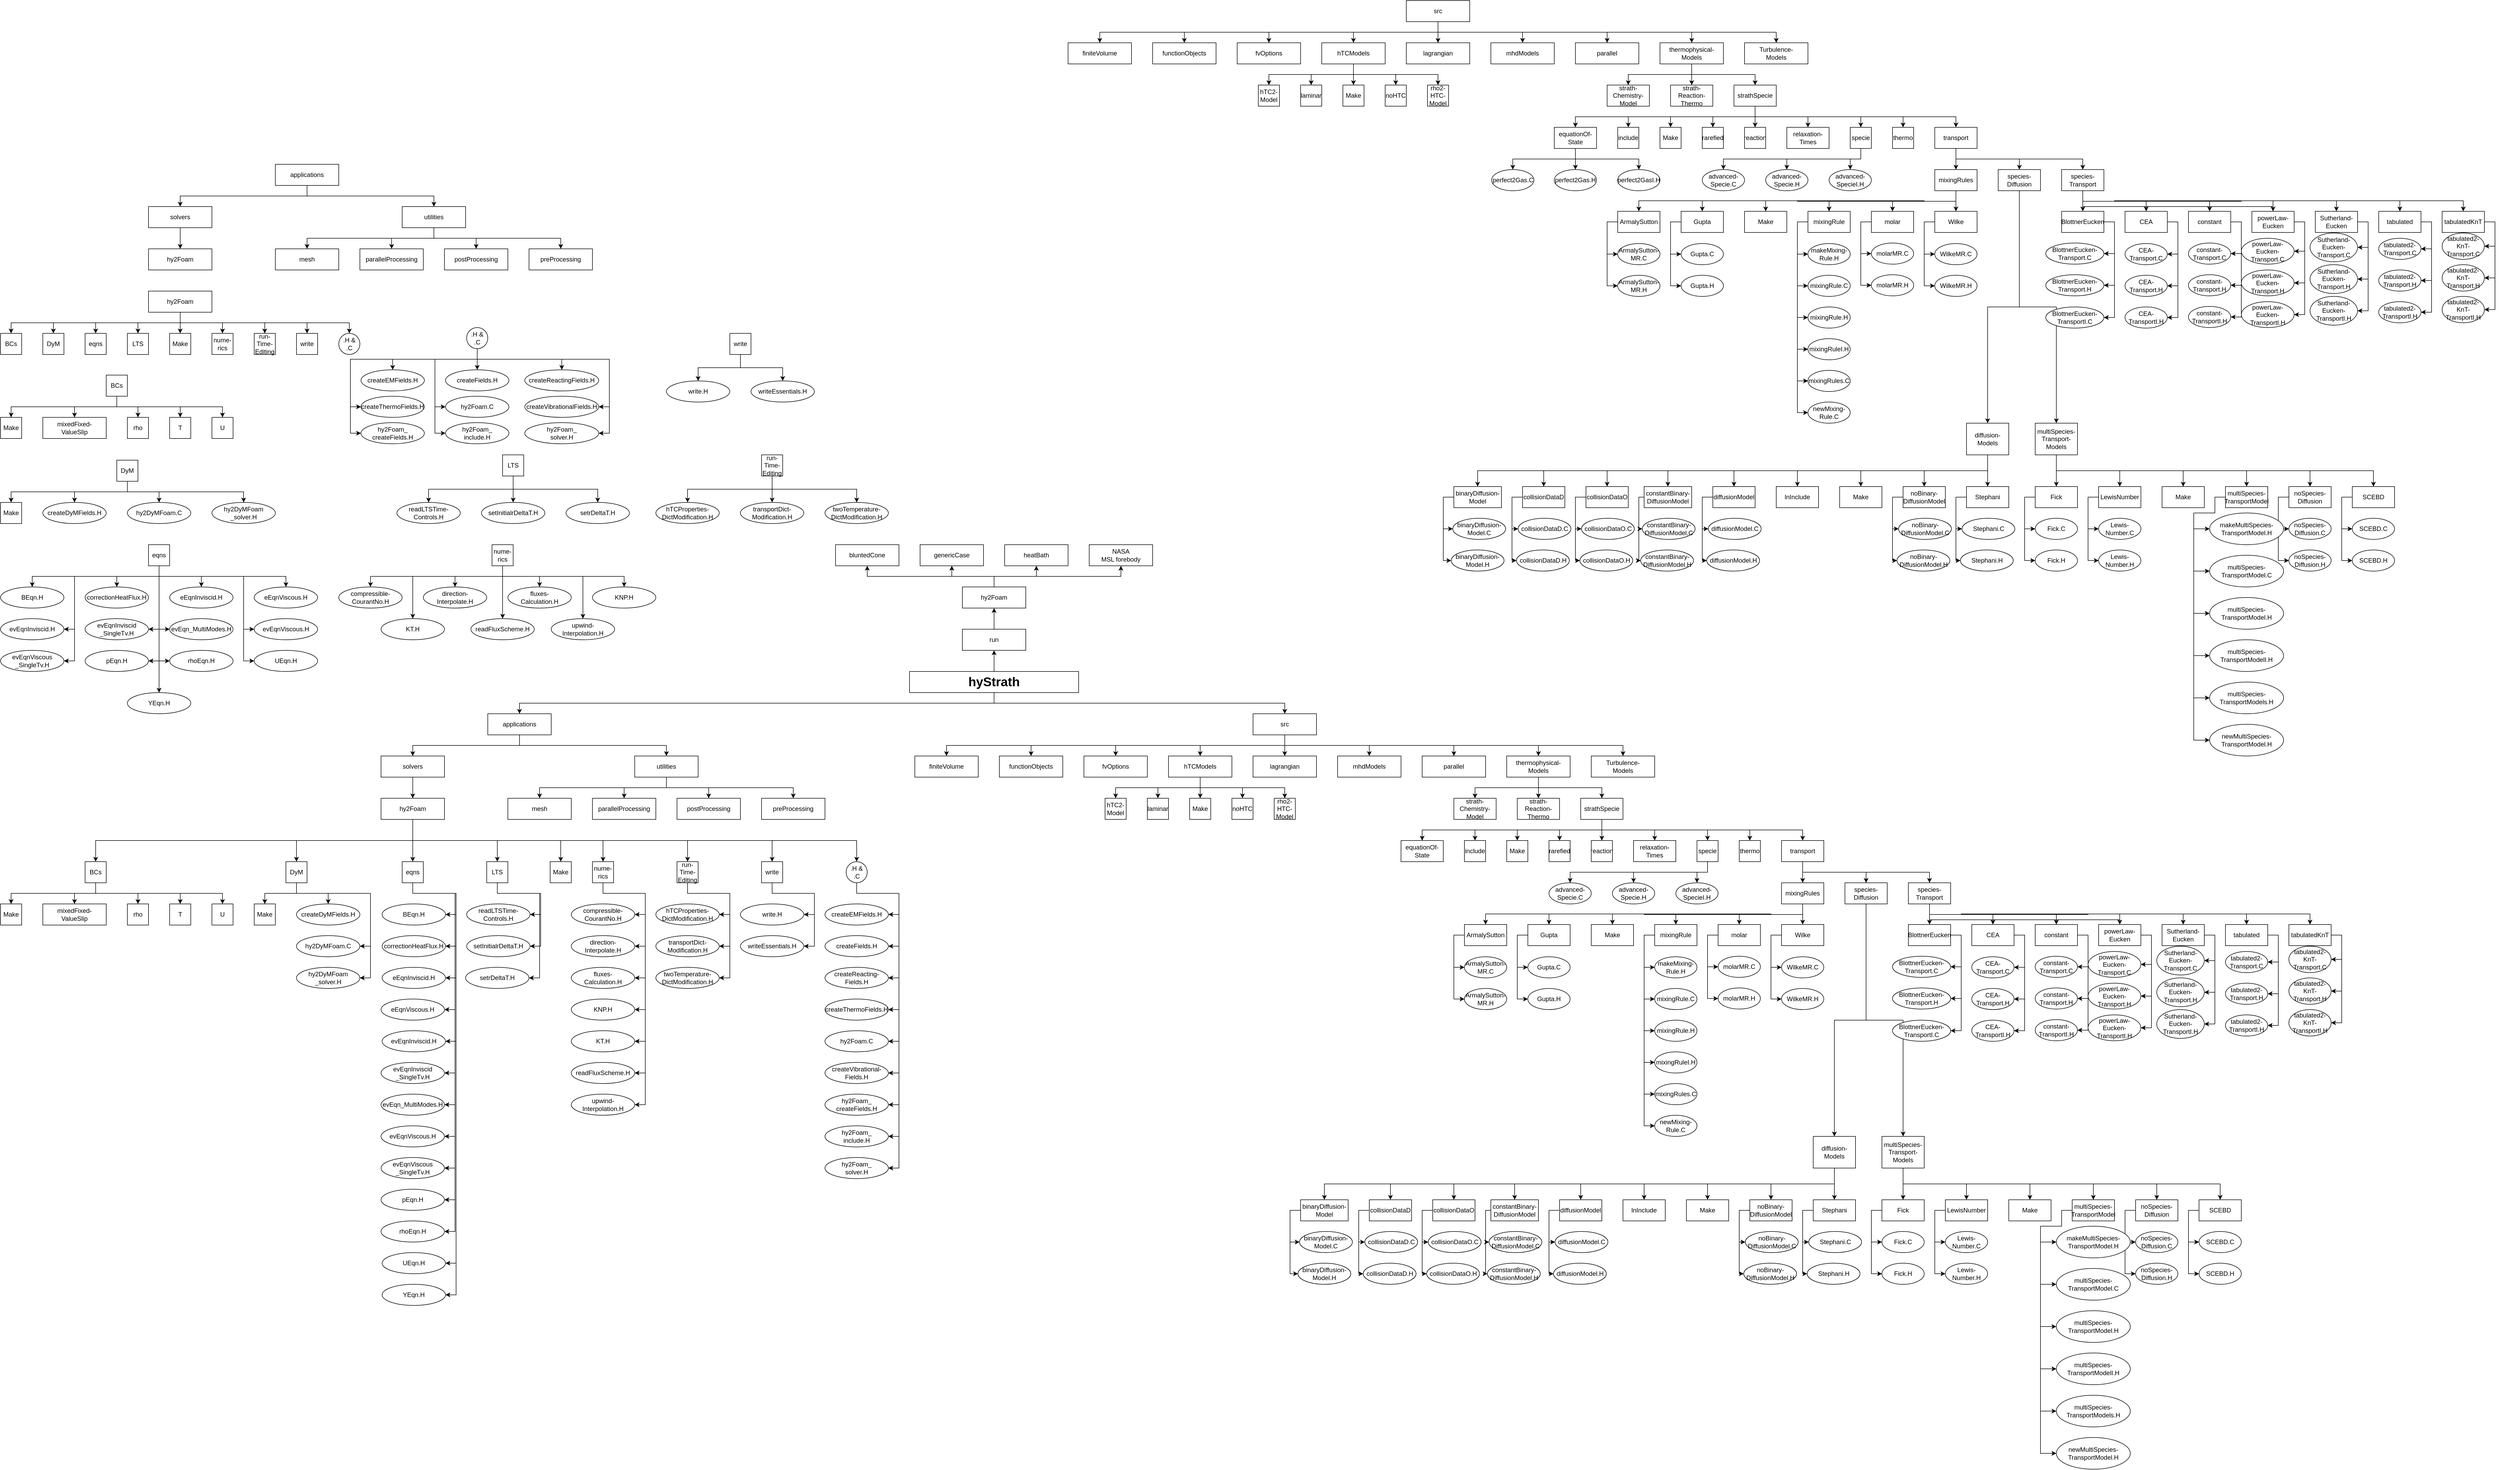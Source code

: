 <mxfile version="28.0.7">
  <diagram name="Page-1" id="VEiDNMoUumcrJj-9yoW4">
    <mxGraphModel dx="1183" dy="660" grid="1" gridSize="10" guides="1" tooltips="1" connect="1" arrows="1" fold="1" page="1" pageScale="1" pageWidth="850" pageHeight="1100" math="0" shadow="0">
      <root>
        <mxCell id="0" />
        <mxCell id="1" parent="0" />
        <mxCell id="A1wqOValxUlfAz_Iia4s-1" style="edgeStyle=orthogonalEdgeStyle;rounded=0;orthogonalLoop=1;jettySize=auto;html=1;exitX=0.5;exitY=1;exitDx=0;exitDy=0;entryX=0.5;entryY=0;entryDx=0;entryDy=0;" edge="1" parent="1" source="A1wqOValxUlfAz_Iia4s-4" target="A1wqOValxUlfAz_Iia4s-7">
          <mxGeometry relative="1" as="geometry" />
        </mxCell>
        <mxCell id="A1wqOValxUlfAz_Iia4s-3" style="edgeStyle=orthogonalEdgeStyle;rounded=0;orthogonalLoop=1;jettySize=auto;html=1;exitX=0.5;exitY=0;exitDx=0;exitDy=0;" edge="1" parent="1" source="A1wqOValxUlfAz_Iia4s-4">
          <mxGeometry relative="1" as="geometry">
            <mxPoint x="1880" y="1240" as="targetPoint" />
          </mxGeometry>
        </mxCell>
        <mxCell id="A1wqOValxUlfAz_Iia4s-520" style="edgeStyle=orthogonalEdgeStyle;rounded=0;orthogonalLoop=1;jettySize=auto;html=1;exitX=0.5;exitY=1;exitDx=0;exitDy=0;entryX=0.5;entryY=0;entryDx=0;entryDy=0;" edge="1" parent="1" source="A1wqOValxUlfAz_Iia4s-4" target="A1wqOValxUlfAz_Iia4s-415">
          <mxGeometry relative="1" as="geometry" />
        </mxCell>
        <mxCell id="A1wqOValxUlfAz_Iia4s-4" value="&lt;font style=&quot;font-size: 24px; color: light-dark(rgb(0, 0, 0), rgb(0, 0, 0));&quot;&gt;&lt;b&gt;hyStrath&lt;/b&gt;&lt;/font&gt;" style="rounded=0;whiteSpace=wrap;html=1;fillColor=light-dark(#FFFFFF,#FFFFFF);" vertex="1" parent="1">
          <mxGeometry x="1720" y="1280" width="320" height="40" as="geometry" />
        </mxCell>
        <mxCell id="A1wqOValxUlfAz_Iia4s-5" style="edgeStyle=orthogonalEdgeStyle;rounded=0;orthogonalLoop=1;jettySize=auto;html=1;exitX=0.5;exitY=1;exitDx=0;exitDy=0;entryX=0.5;entryY=0;entryDx=0;entryDy=0;" edge="1" parent="1" source="A1wqOValxUlfAz_Iia4s-7" target="A1wqOValxUlfAz_Iia4s-94">
          <mxGeometry relative="1" as="geometry" />
        </mxCell>
        <mxCell id="A1wqOValxUlfAz_Iia4s-6" style="edgeStyle=orthogonalEdgeStyle;rounded=0;orthogonalLoop=1;jettySize=auto;html=1;exitX=0.5;exitY=1;exitDx=0;exitDy=0;entryX=0.5;entryY=0;entryDx=0;entryDy=0;" edge="1" parent="1" source="A1wqOValxUlfAz_Iia4s-7" target="A1wqOValxUlfAz_Iia4s-99">
          <mxGeometry relative="1" as="geometry" />
        </mxCell>
        <mxCell id="A1wqOValxUlfAz_Iia4s-7" value="applications" style="rounded=0;whiteSpace=wrap;html=1;" vertex="1" parent="1">
          <mxGeometry x="922" y="1360" width="120" height="40" as="geometry" />
        </mxCell>
        <mxCell id="A1wqOValxUlfAz_Iia4s-9" style="edgeStyle=orthogonalEdgeStyle;rounded=0;orthogonalLoop=1;jettySize=auto;html=1;exitX=0.5;exitY=0;exitDx=0;exitDy=0;entryX=0.5;entryY=1;entryDx=0;entryDy=0;" edge="1" parent="1" source="A1wqOValxUlfAz_Iia4s-10" target="A1wqOValxUlfAz_Iia4s-19">
          <mxGeometry relative="1" as="geometry" />
        </mxCell>
        <mxCell id="A1wqOValxUlfAz_Iia4s-10" value="run" style="rounded=0;whiteSpace=wrap;html=1;" vertex="1" parent="1">
          <mxGeometry x="1820" y="1200" width="120" height="40" as="geometry" />
        </mxCell>
        <mxCell id="A1wqOValxUlfAz_Iia4s-11" value="bluntedCone" style="rounded=0;whiteSpace=wrap;html=1;" vertex="1" parent="1">
          <mxGeometry x="1580" y="1040" width="120" height="40" as="geometry" />
        </mxCell>
        <mxCell id="A1wqOValxUlfAz_Iia4s-12" value="genericCase" style="rounded=0;whiteSpace=wrap;html=1;" vertex="1" parent="1">
          <mxGeometry x="1740" y="1040" width="120" height="40" as="geometry" />
        </mxCell>
        <mxCell id="A1wqOValxUlfAz_Iia4s-13" value="heatBath" style="rounded=0;whiteSpace=wrap;html=1;" vertex="1" parent="1">
          <mxGeometry x="1900" y="1040" width="120" height="40" as="geometry" />
        </mxCell>
        <mxCell id="A1wqOValxUlfAz_Iia4s-14" value="&lt;div&gt;NASA&lt;/div&gt;&lt;div&gt;MSL forebody&lt;/div&gt;" style="rounded=0;whiteSpace=wrap;html=1;" vertex="1" parent="1">
          <mxGeometry x="2060" y="1040" width="120" height="40" as="geometry" />
        </mxCell>
        <mxCell id="A1wqOValxUlfAz_Iia4s-15" style="edgeStyle=orthogonalEdgeStyle;rounded=0;orthogonalLoop=1;jettySize=auto;html=1;exitX=0.5;exitY=0;exitDx=0;exitDy=0;entryX=0.5;entryY=1;entryDx=0;entryDy=0;" edge="1" parent="1" source="A1wqOValxUlfAz_Iia4s-19" target="A1wqOValxUlfAz_Iia4s-12">
          <mxGeometry relative="1" as="geometry" />
        </mxCell>
        <mxCell id="A1wqOValxUlfAz_Iia4s-16" style="edgeStyle=orthogonalEdgeStyle;rounded=0;orthogonalLoop=1;jettySize=auto;html=1;exitX=0.5;exitY=0;exitDx=0;exitDy=0;entryX=0.5;entryY=1;entryDx=0;entryDy=0;" edge="1" parent="1" source="A1wqOValxUlfAz_Iia4s-19" target="A1wqOValxUlfAz_Iia4s-13">
          <mxGeometry relative="1" as="geometry" />
        </mxCell>
        <mxCell id="A1wqOValxUlfAz_Iia4s-17" style="edgeStyle=orthogonalEdgeStyle;rounded=0;orthogonalLoop=1;jettySize=auto;html=1;exitX=0.5;exitY=0;exitDx=0;exitDy=0;entryX=0.5;entryY=1;entryDx=0;entryDy=0;" edge="1" parent="1" source="A1wqOValxUlfAz_Iia4s-19" target="A1wqOValxUlfAz_Iia4s-14">
          <mxGeometry relative="1" as="geometry" />
        </mxCell>
        <mxCell id="A1wqOValxUlfAz_Iia4s-18" style="edgeStyle=orthogonalEdgeStyle;rounded=0;orthogonalLoop=1;jettySize=auto;html=1;exitX=0.5;exitY=0;exitDx=0;exitDy=0;" edge="1" parent="1" source="A1wqOValxUlfAz_Iia4s-19" target="A1wqOValxUlfAz_Iia4s-11">
          <mxGeometry relative="1" as="geometry" />
        </mxCell>
        <mxCell id="A1wqOValxUlfAz_Iia4s-19" value="hy2Foam" style="rounded=0;whiteSpace=wrap;html=1;" vertex="1" parent="1">
          <mxGeometry x="1820" y="1120" width="120" height="40" as="geometry" />
        </mxCell>
        <mxCell id="A1wqOValxUlfAz_Iia4s-20" style="edgeStyle=orthogonalEdgeStyle;rounded=0;orthogonalLoop=1;jettySize=auto;html=1;exitX=0.5;exitY=1;exitDx=0;exitDy=0;entryX=0.5;entryY=0;entryDx=0;entryDy=0;" edge="1" parent="1" source="A1wqOValxUlfAz_Iia4s-21" target="A1wqOValxUlfAz_Iia4s-53">
          <mxGeometry relative="1" as="geometry" />
        </mxCell>
        <mxCell id="A1wqOValxUlfAz_Iia4s-21" value="solvers" style="rounded=0;whiteSpace=wrap;html=1;" vertex="1" parent="1">
          <mxGeometry x="280" y="400" width="120" height="40" as="geometry" />
        </mxCell>
        <mxCell id="A1wqOValxUlfAz_Iia4s-22" style="edgeStyle=orthogonalEdgeStyle;rounded=0;orthogonalLoop=1;jettySize=auto;html=1;exitX=0.5;exitY=1;exitDx=0;exitDy=0;entryX=0.5;entryY=0;entryDx=0;entryDy=0;" edge="1" parent="1" source="A1wqOValxUlfAz_Iia4s-26" target="A1wqOValxUlfAz_Iia4s-49">
          <mxGeometry relative="1" as="geometry" />
        </mxCell>
        <mxCell id="A1wqOValxUlfAz_Iia4s-23" style="edgeStyle=orthogonalEdgeStyle;rounded=0;orthogonalLoop=1;jettySize=auto;html=1;exitX=0.5;exitY=1;exitDx=0;exitDy=0;entryX=0.5;entryY=0;entryDx=0;entryDy=0;" edge="1" parent="1" source="A1wqOValxUlfAz_Iia4s-26" target="A1wqOValxUlfAz_Iia4s-50">
          <mxGeometry relative="1" as="geometry" />
        </mxCell>
        <mxCell id="A1wqOValxUlfAz_Iia4s-24" style="edgeStyle=orthogonalEdgeStyle;rounded=0;orthogonalLoop=1;jettySize=auto;html=1;exitX=0.5;exitY=1;exitDx=0;exitDy=0;entryX=0.5;entryY=0;entryDx=0;entryDy=0;" edge="1" parent="1" source="A1wqOValxUlfAz_Iia4s-26" target="A1wqOValxUlfAz_Iia4s-51">
          <mxGeometry relative="1" as="geometry" />
        </mxCell>
        <mxCell id="A1wqOValxUlfAz_Iia4s-25" style="edgeStyle=orthogonalEdgeStyle;rounded=0;orthogonalLoop=1;jettySize=auto;html=1;exitX=0.5;exitY=1;exitDx=0;exitDy=0;entryX=0.5;entryY=0;entryDx=0;entryDy=0;" edge="1" parent="1" source="A1wqOValxUlfAz_Iia4s-26" target="A1wqOValxUlfAz_Iia4s-52">
          <mxGeometry relative="1" as="geometry" />
        </mxCell>
        <mxCell id="A1wqOValxUlfAz_Iia4s-26" value="utilities" style="rounded=0;whiteSpace=wrap;html=1;" vertex="1" parent="1">
          <mxGeometry x="760" y="400" width="120" height="40" as="geometry" />
        </mxCell>
        <mxCell id="A1wqOValxUlfAz_Iia4s-27" style="edgeStyle=orthogonalEdgeStyle;rounded=0;orthogonalLoop=1;jettySize=auto;html=1;exitX=0.5;exitY=1;exitDx=0;exitDy=0;entryX=0.5;entryY=0;entryDx=0;entryDy=0;" edge="1" parent="1" source="A1wqOValxUlfAz_Iia4s-29" target="A1wqOValxUlfAz_Iia4s-21">
          <mxGeometry relative="1" as="geometry" />
        </mxCell>
        <mxCell id="A1wqOValxUlfAz_Iia4s-28" style="edgeStyle=orthogonalEdgeStyle;rounded=0;orthogonalLoop=1;jettySize=auto;html=1;exitX=0.5;exitY=1;exitDx=0;exitDy=0;" edge="1" parent="1" source="A1wqOValxUlfAz_Iia4s-29" target="A1wqOValxUlfAz_Iia4s-26">
          <mxGeometry relative="1" as="geometry" />
        </mxCell>
        <mxCell id="A1wqOValxUlfAz_Iia4s-29" value="applications" style="rounded=0;whiteSpace=wrap;html=1;" vertex="1" parent="1">
          <mxGeometry x="520" y="320" width="120" height="40" as="geometry" />
        </mxCell>
        <mxCell id="A1wqOValxUlfAz_Iia4s-30" style="edgeStyle=orthogonalEdgeStyle;rounded=0;orthogonalLoop=1;jettySize=auto;html=1;exitX=0.5;exitY=1;exitDx=0;exitDy=0;entryX=0.5;entryY=0;entryDx=0;entryDy=0;" edge="1" parent="1" source="A1wqOValxUlfAz_Iia4s-39" target="A1wqOValxUlfAz_Iia4s-44">
          <mxGeometry relative="1" as="geometry" />
        </mxCell>
        <mxCell id="A1wqOValxUlfAz_Iia4s-31" style="edgeStyle=orthogonalEdgeStyle;rounded=0;orthogonalLoop=1;jettySize=auto;html=1;exitX=0.5;exitY=1;exitDx=0;exitDy=0;entryX=0.5;entryY=0;entryDx=0;entryDy=0;" edge="1" parent="1" source="A1wqOValxUlfAz_Iia4s-39" target="A1wqOValxUlfAz_Iia4s-43">
          <mxGeometry relative="1" as="geometry" />
        </mxCell>
        <mxCell id="A1wqOValxUlfAz_Iia4s-32" style="edgeStyle=orthogonalEdgeStyle;rounded=0;orthogonalLoop=1;jettySize=auto;html=1;exitX=0.5;exitY=1;exitDx=0;exitDy=0;entryX=0.5;entryY=0;entryDx=0;entryDy=0;" edge="1" parent="1" source="A1wqOValxUlfAz_Iia4s-39" target="A1wqOValxUlfAz_Iia4s-42">
          <mxGeometry relative="1" as="geometry" />
        </mxCell>
        <mxCell id="A1wqOValxUlfAz_Iia4s-33" style="edgeStyle=orthogonalEdgeStyle;rounded=0;orthogonalLoop=1;jettySize=auto;html=1;exitX=0.5;exitY=1;exitDx=0;exitDy=0;entryX=0.5;entryY=0;entryDx=0;entryDy=0;" edge="1" parent="1" source="A1wqOValxUlfAz_Iia4s-39" target="A1wqOValxUlfAz_Iia4s-41">
          <mxGeometry relative="1" as="geometry" />
        </mxCell>
        <mxCell id="A1wqOValxUlfAz_Iia4s-34" style="edgeStyle=orthogonalEdgeStyle;rounded=0;orthogonalLoop=1;jettySize=auto;html=1;exitX=0.5;exitY=1;exitDx=0;exitDy=0;entryX=0.5;entryY=0;entryDx=0;entryDy=0;" edge="1" parent="1" source="A1wqOValxUlfAz_Iia4s-39" target="A1wqOValxUlfAz_Iia4s-40">
          <mxGeometry relative="1" as="geometry" />
        </mxCell>
        <mxCell id="A1wqOValxUlfAz_Iia4s-35" style="edgeStyle=orthogonalEdgeStyle;rounded=0;orthogonalLoop=1;jettySize=auto;html=1;exitX=0.5;exitY=1;exitDx=0;exitDy=0;entryX=0.5;entryY=0;entryDx=0;entryDy=0;" edge="1" parent="1" source="A1wqOValxUlfAz_Iia4s-39" target="A1wqOValxUlfAz_Iia4s-45">
          <mxGeometry relative="1" as="geometry" />
        </mxCell>
        <mxCell id="A1wqOValxUlfAz_Iia4s-36" style="edgeStyle=orthogonalEdgeStyle;rounded=0;orthogonalLoop=1;jettySize=auto;html=1;exitX=0.5;exitY=1;exitDx=0;exitDy=0;entryX=0.5;entryY=0;entryDx=0;entryDy=0;" edge="1" parent="1" source="A1wqOValxUlfAz_Iia4s-39" target="A1wqOValxUlfAz_Iia4s-46">
          <mxGeometry relative="1" as="geometry" />
        </mxCell>
        <mxCell id="A1wqOValxUlfAz_Iia4s-37" style="edgeStyle=orthogonalEdgeStyle;rounded=0;orthogonalLoop=1;jettySize=auto;html=1;exitX=0.5;exitY=1;exitDx=0;exitDy=0;entryX=0.5;entryY=0;entryDx=0;entryDy=0;" edge="1" parent="1" source="A1wqOValxUlfAz_Iia4s-39" target="A1wqOValxUlfAz_Iia4s-47">
          <mxGeometry relative="1" as="geometry" />
        </mxCell>
        <mxCell id="A1wqOValxUlfAz_Iia4s-38" style="edgeStyle=orthogonalEdgeStyle;rounded=0;orthogonalLoop=1;jettySize=auto;html=1;exitX=0.5;exitY=1;exitDx=0;exitDy=0;entryX=0.5;entryY=0;entryDx=0;entryDy=0;" edge="1" parent="1" source="A1wqOValxUlfAz_Iia4s-39" target="A1wqOValxUlfAz_Iia4s-48">
          <mxGeometry relative="1" as="geometry" />
        </mxCell>
        <mxCell id="A1wqOValxUlfAz_Iia4s-39" value="hy2Foam" style="rounded=0;whiteSpace=wrap;html=1;" vertex="1" parent="1">
          <mxGeometry x="280" y="560" width="120" height="40" as="geometry" />
        </mxCell>
        <mxCell id="A1wqOValxUlfAz_Iia4s-40" value="BCs" style="rounded=0;whiteSpace=wrap;html=1;" vertex="1" parent="1">
          <mxGeometry y="640" width="40" height="40" as="geometry" />
        </mxCell>
        <mxCell id="A1wqOValxUlfAz_Iia4s-41" value="DyM" style="rounded=0;whiteSpace=wrap;html=1;" vertex="1" parent="1">
          <mxGeometry x="80" y="640" width="40" height="40" as="geometry" />
        </mxCell>
        <mxCell id="A1wqOValxUlfAz_Iia4s-42" value="eqns" style="rounded=0;whiteSpace=wrap;html=1;" vertex="1" parent="1">
          <mxGeometry x="160" y="640" width="40" height="40" as="geometry" />
        </mxCell>
        <mxCell id="A1wqOValxUlfAz_Iia4s-43" value="LTS" style="rounded=0;whiteSpace=wrap;html=1;" vertex="1" parent="1">
          <mxGeometry x="240" y="640" width="40" height="40" as="geometry" />
        </mxCell>
        <mxCell id="A1wqOValxUlfAz_Iia4s-44" value="Make" style="rounded=0;whiteSpace=wrap;html=1;" vertex="1" parent="1">
          <mxGeometry x="320" y="640" width="40" height="40" as="geometry" />
        </mxCell>
        <mxCell id="A1wqOValxUlfAz_Iia4s-45" value="nume-rics" style="rounded=0;whiteSpace=wrap;html=1;" vertex="1" parent="1">
          <mxGeometry x="400" y="640" width="40" height="40" as="geometry" />
        </mxCell>
        <mxCell id="A1wqOValxUlfAz_Iia4s-46" value="&lt;div&gt;run-&lt;/div&gt;&lt;div&gt;Time-&lt;/div&gt;&lt;div&gt;Editing&lt;/div&gt;" style="rounded=0;whiteSpace=wrap;html=1;" vertex="1" parent="1">
          <mxGeometry x="480" y="640" width="40" height="40" as="geometry" />
        </mxCell>
        <mxCell id="A1wqOValxUlfAz_Iia4s-47" value="write" style="rounded=0;whiteSpace=wrap;html=1;" vertex="1" parent="1">
          <mxGeometry x="560" y="640" width="40" height="40" as="geometry" />
        </mxCell>
        <mxCell id="A1wqOValxUlfAz_Iia4s-48" value=".H &amp;amp; .C" style="ellipse;whiteSpace=wrap;html=1;aspect=fixed;" vertex="1" parent="1">
          <mxGeometry x="640" y="640" width="40" height="40" as="geometry" />
        </mxCell>
        <mxCell id="A1wqOValxUlfAz_Iia4s-49" value="mesh" style="rounded=0;whiteSpace=wrap;html=1;" vertex="1" parent="1">
          <mxGeometry x="520" y="480" width="120" height="40" as="geometry" />
        </mxCell>
        <mxCell id="A1wqOValxUlfAz_Iia4s-50" value="parallelProcessing" style="rounded=0;whiteSpace=wrap;html=1;" vertex="1" parent="1">
          <mxGeometry x="680" y="480" width="120" height="40" as="geometry" />
        </mxCell>
        <mxCell id="A1wqOValxUlfAz_Iia4s-51" value="postProcessing" style="rounded=0;whiteSpace=wrap;html=1;" vertex="1" parent="1">
          <mxGeometry x="840" y="480" width="120" height="40" as="geometry" />
        </mxCell>
        <mxCell id="A1wqOValxUlfAz_Iia4s-52" value="preProcessing" style="rounded=0;whiteSpace=wrap;html=1;" vertex="1" parent="1">
          <mxGeometry x="1000" y="480" width="120" height="40" as="geometry" />
        </mxCell>
        <mxCell id="A1wqOValxUlfAz_Iia4s-53" value="hy2Foam" style="rounded=0;whiteSpace=wrap;html=1;" vertex="1" parent="1">
          <mxGeometry x="280" y="480" width="120" height="40" as="geometry" />
        </mxCell>
        <mxCell id="A1wqOValxUlfAz_Iia4s-54" style="edgeStyle=orthogonalEdgeStyle;rounded=0;orthogonalLoop=1;jettySize=auto;html=1;exitX=0.5;exitY=1;exitDx=0;exitDy=0;entryX=0.5;entryY=0;entryDx=0;entryDy=0;" edge="1" parent="1" source="A1wqOValxUlfAz_Iia4s-63" target="A1wqOValxUlfAz_Iia4s-65">
          <mxGeometry relative="1" as="geometry" />
        </mxCell>
        <mxCell id="A1wqOValxUlfAz_Iia4s-55" style="edgeStyle=orthogonalEdgeStyle;rounded=0;orthogonalLoop=1;jettySize=auto;html=1;exitX=0.5;exitY=1;exitDx=0;exitDy=0;entryX=0.5;entryY=0;entryDx=0;entryDy=0;" edge="1" parent="1" source="A1wqOValxUlfAz_Iia4s-63" target="A1wqOValxUlfAz_Iia4s-64">
          <mxGeometry relative="1" as="geometry" />
        </mxCell>
        <mxCell id="A1wqOValxUlfAz_Iia4s-56" style="edgeStyle=orthogonalEdgeStyle;rounded=0;orthogonalLoop=1;jettySize=auto;html=1;exitX=0.5;exitY=1;exitDx=0;exitDy=0;entryX=0.5;entryY=0;entryDx=0;entryDy=0;" edge="1" parent="1" source="A1wqOValxUlfAz_Iia4s-63" target="A1wqOValxUlfAz_Iia4s-66">
          <mxGeometry relative="1" as="geometry" />
        </mxCell>
        <mxCell id="A1wqOValxUlfAz_Iia4s-57" style="edgeStyle=orthogonalEdgeStyle;rounded=0;orthogonalLoop=1;jettySize=auto;html=1;exitX=0.5;exitY=1;exitDx=0;exitDy=0;entryX=0;entryY=0.5;entryDx=0;entryDy=0;" edge="1" parent="1" source="A1wqOValxUlfAz_Iia4s-63" target="A1wqOValxUlfAz_Iia4s-67">
          <mxGeometry relative="1" as="geometry">
            <Array as="points">
              <mxPoint x="902" y="689" />
              <mxPoint x="662" y="689" />
              <mxPoint x="662" y="779" />
            </Array>
          </mxGeometry>
        </mxCell>
        <mxCell id="A1wqOValxUlfAz_Iia4s-58" style="edgeStyle=orthogonalEdgeStyle;rounded=0;orthogonalLoop=1;jettySize=auto;html=1;exitX=0.5;exitY=1;exitDx=0;exitDy=0;entryX=0;entryY=0.5;entryDx=0;entryDy=0;" edge="1" parent="1" source="A1wqOValxUlfAz_Iia4s-63" target="A1wqOValxUlfAz_Iia4s-70">
          <mxGeometry relative="1" as="geometry">
            <Array as="points">
              <mxPoint x="902" y="689" />
              <mxPoint x="662" y="689" />
              <mxPoint x="662" y="829" />
            </Array>
          </mxGeometry>
        </mxCell>
        <mxCell id="A1wqOValxUlfAz_Iia4s-59" style="edgeStyle=orthogonalEdgeStyle;rounded=0;orthogonalLoop=1;jettySize=auto;html=1;exitX=0.5;exitY=1;exitDx=0;exitDy=0;entryX=1;entryY=0.5;entryDx=0;entryDy=0;" edge="1" parent="1" source="A1wqOValxUlfAz_Iia4s-63" target="A1wqOValxUlfAz_Iia4s-69">
          <mxGeometry relative="1" as="geometry">
            <Array as="points">
              <mxPoint x="902" y="689" />
              <mxPoint x="1152" y="689" />
              <mxPoint x="1152" y="779" />
            </Array>
          </mxGeometry>
        </mxCell>
        <mxCell id="A1wqOValxUlfAz_Iia4s-60" style="edgeStyle=orthogonalEdgeStyle;rounded=0;orthogonalLoop=1;jettySize=auto;html=1;exitX=0.5;exitY=1;exitDx=0;exitDy=0;entryX=1;entryY=0.5;entryDx=0;entryDy=0;" edge="1" parent="1" source="A1wqOValxUlfAz_Iia4s-63" target="A1wqOValxUlfAz_Iia4s-72">
          <mxGeometry relative="1" as="geometry">
            <Array as="points">
              <mxPoint x="902" y="689" />
              <mxPoint x="1152" y="689" />
              <mxPoint x="1152" y="829" />
            </Array>
          </mxGeometry>
        </mxCell>
        <mxCell id="A1wqOValxUlfAz_Iia4s-61" style="edgeStyle=orthogonalEdgeStyle;rounded=0;orthogonalLoop=1;jettySize=auto;html=1;exitX=0.5;exitY=1;exitDx=0;exitDy=0;entryX=0;entryY=0.5;entryDx=0;entryDy=0;" edge="1" parent="1" source="A1wqOValxUlfAz_Iia4s-63" target="A1wqOValxUlfAz_Iia4s-68">
          <mxGeometry relative="1" as="geometry">
            <Array as="points">
              <mxPoint x="902" y="689" />
              <mxPoint x="822" y="689" />
              <mxPoint x="822" y="779" />
            </Array>
          </mxGeometry>
        </mxCell>
        <mxCell id="A1wqOValxUlfAz_Iia4s-62" style="edgeStyle=orthogonalEdgeStyle;rounded=0;orthogonalLoop=1;jettySize=auto;html=1;exitX=0.5;exitY=1;exitDx=0;exitDy=0;entryX=0;entryY=0.5;entryDx=0;entryDy=0;" edge="1" parent="1" source="A1wqOValxUlfAz_Iia4s-63" target="A1wqOValxUlfAz_Iia4s-71">
          <mxGeometry relative="1" as="geometry">
            <Array as="points">
              <mxPoint x="902" y="689" />
              <mxPoint x="822" y="689" />
              <mxPoint x="822" y="829" />
            </Array>
          </mxGeometry>
        </mxCell>
        <mxCell id="A1wqOValxUlfAz_Iia4s-63" value=".H &amp;amp; .C" style="ellipse;whiteSpace=wrap;html=1;aspect=fixed;" vertex="1" parent="1">
          <mxGeometry x="882" y="629" width="40" height="40" as="geometry" />
        </mxCell>
        <mxCell id="A1wqOValxUlfAz_Iia4s-64" value="createEMFields.H" style="ellipse;whiteSpace=wrap;html=1;rounded=0;" vertex="1" parent="1">
          <mxGeometry x="682" y="709" width="120" height="40" as="geometry" />
        </mxCell>
        <mxCell id="A1wqOValxUlfAz_Iia4s-65" value="createFields.H" style="ellipse;whiteSpace=wrap;html=1;rounded=0;" vertex="1" parent="1">
          <mxGeometry x="842" y="709" width="120" height="40" as="geometry" />
        </mxCell>
        <mxCell id="A1wqOValxUlfAz_Iia4s-66" value="createReactingFields.H" style="ellipse;whiteSpace=wrap;html=1;rounded=0;" vertex="1" parent="1">
          <mxGeometry x="992" y="709" width="140" height="40" as="geometry" />
        </mxCell>
        <mxCell id="A1wqOValxUlfAz_Iia4s-67" value="createThermoFields.H" style="ellipse;whiteSpace=wrap;html=1;rounded=0;" vertex="1" parent="1">
          <mxGeometry x="682" y="759" width="120" height="40" as="geometry" />
        </mxCell>
        <mxCell id="A1wqOValxUlfAz_Iia4s-68" value="hy2Foam.C" style="ellipse;whiteSpace=wrap;html=1;rounded=0;" vertex="1" parent="1">
          <mxGeometry x="842" y="759" width="120" height="40" as="geometry" />
        </mxCell>
        <mxCell id="A1wqOValxUlfAz_Iia4s-69" value="createVibrationalFields.H" style="ellipse;whiteSpace=wrap;html=1;rounded=0;" vertex="1" parent="1">
          <mxGeometry x="992" y="759" width="140" height="40" as="geometry" />
        </mxCell>
        <mxCell id="A1wqOValxUlfAz_Iia4s-70" value="&lt;div&gt;hy2Foam_&lt;/div&gt;&lt;div&gt;createFields.H&lt;/div&gt;" style="ellipse;whiteSpace=wrap;html=1;rounded=0;" vertex="1" parent="1">
          <mxGeometry x="682" y="809" width="120" height="40" as="geometry" />
        </mxCell>
        <mxCell id="A1wqOValxUlfAz_Iia4s-71" value="&lt;div&gt;hy2Foam_&lt;/div&gt;&lt;div&gt;include.H&lt;/div&gt;" style="ellipse;whiteSpace=wrap;html=1;rounded=0;" vertex="1" parent="1">
          <mxGeometry x="842" y="809" width="120" height="40" as="geometry" />
        </mxCell>
        <mxCell id="A1wqOValxUlfAz_Iia4s-72" value="&lt;div&gt;hy2Foam_&lt;/div&gt;&lt;div&gt;solver.H&lt;/div&gt;" style="ellipse;whiteSpace=wrap;html=1;rounded=0;" vertex="1" parent="1">
          <mxGeometry x="992" y="809" width="140" height="40" as="geometry" />
        </mxCell>
        <mxCell id="A1wqOValxUlfAz_Iia4s-73" style="edgeStyle=orthogonalEdgeStyle;rounded=0;orthogonalLoop=1;jettySize=auto;html=1;exitX=0.5;exitY=1;exitDx=0;exitDy=0;entryX=0.5;entryY=0;entryDx=0;entryDy=0;" edge="1" parent="1" source="A1wqOValxUlfAz_Iia4s-78" target="A1wqOValxUlfAz_Iia4s-79">
          <mxGeometry relative="1" as="geometry" />
        </mxCell>
        <mxCell id="A1wqOValxUlfAz_Iia4s-74" style="edgeStyle=orthogonalEdgeStyle;rounded=0;orthogonalLoop=1;jettySize=auto;html=1;exitX=0.5;exitY=1;exitDx=0;exitDy=0;entryX=0.5;entryY=0;entryDx=0;entryDy=0;" edge="1" parent="1" source="A1wqOValxUlfAz_Iia4s-78" target="A1wqOValxUlfAz_Iia4s-80">
          <mxGeometry relative="1" as="geometry" />
        </mxCell>
        <mxCell id="A1wqOValxUlfAz_Iia4s-75" style="edgeStyle=orthogonalEdgeStyle;rounded=0;orthogonalLoop=1;jettySize=auto;html=1;exitX=0.5;exitY=1;exitDx=0;exitDy=0;entryX=0.5;entryY=0;entryDx=0;entryDy=0;" edge="1" parent="1" source="A1wqOValxUlfAz_Iia4s-78" target="A1wqOValxUlfAz_Iia4s-81">
          <mxGeometry relative="1" as="geometry" />
        </mxCell>
        <mxCell id="A1wqOValxUlfAz_Iia4s-76" style="edgeStyle=orthogonalEdgeStyle;rounded=0;orthogonalLoop=1;jettySize=auto;html=1;exitX=0.5;exitY=1;exitDx=0;exitDy=0;entryX=0.5;entryY=0;entryDx=0;entryDy=0;" edge="1" parent="1" source="A1wqOValxUlfAz_Iia4s-78" target="A1wqOValxUlfAz_Iia4s-82">
          <mxGeometry relative="1" as="geometry" />
        </mxCell>
        <mxCell id="A1wqOValxUlfAz_Iia4s-77" style="edgeStyle=orthogonalEdgeStyle;rounded=0;orthogonalLoop=1;jettySize=auto;html=1;exitX=0.5;exitY=1;exitDx=0;exitDy=0;entryX=0.5;entryY=0;entryDx=0;entryDy=0;" edge="1" parent="1" source="A1wqOValxUlfAz_Iia4s-78" target="A1wqOValxUlfAz_Iia4s-83">
          <mxGeometry relative="1" as="geometry" />
        </mxCell>
        <mxCell id="A1wqOValxUlfAz_Iia4s-78" value="BCs" style="rounded=0;whiteSpace=wrap;html=1;" vertex="1" parent="1">
          <mxGeometry x="200" y="719" width="40" height="40" as="geometry" />
        </mxCell>
        <mxCell id="A1wqOValxUlfAz_Iia4s-79" value="Make" style="rounded=0;whiteSpace=wrap;html=1;" vertex="1" parent="1">
          <mxGeometry y="799" width="40" height="40" as="geometry" />
        </mxCell>
        <mxCell id="A1wqOValxUlfAz_Iia4s-80" value="&lt;div&gt;mixedFixed-&lt;/div&gt;&lt;div&gt;ValueSlip&lt;/div&gt;" style="rounded=0;whiteSpace=wrap;html=1;" vertex="1" parent="1">
          <mxGeometry x="80" y="799" width="120" height="40" as="geometry" />
        </mxCell>
        <mxCell id="A1wqOValxUlfAz_Iia4s-81" value="rho" style="rounded=0;whiteSpace=wrap;html=1;" vertex="1" parent="1">
          <mxGeometry x="240" y="799" width="40" height="40" as="geometry" />
        </mxCell>
        <mxCell id="A1wqOValxUlfAz_Iia4s-82" value="T" style="rounded=0;whiteSpace=wrap;html=1;" vertex="1" parent="1">
          <mxGeometry x="320" y="799" width="40" height="40" as="geometry" />
        </mxCell>
        <mxCell id="A1wqOValxUlfAz_Iia4s-83" value="U" style="rounded=0;whiteSpace=wrap;html=1;" vertex="1" parent="1">
          <mxGeometry x="400" y="799" width="40" height="40" as="geometry" />
        </mxCell>
        <mxCell id="A1wqOValxUlfAz_Iia4s-84" style="edgeStyle=orthogonalEdgeStyle;rounded=0;orthogonalLoop=1;jettySize=auto;html=1;exitX=0.5;exitY=1;exitDx=0;exitDy=0;entryX=0.5;entryY=0;entryDx=0;entryDy=0;" edge="1" parent="1" source="A1wqOValxUlfAz_Iia4s-88" target="A1wqOValxUlfAz_Iia4s-89">
          <mxGeometry relative="1" as="geometry" />
        </mxCell>
        <mxCell id="A1wqOValxUlfAz_Iia4s-85" style="edgeStyle=orthogonalEdgeStyle;rounded=0;orthogonalLoop=1;jettySize=auto;html=1;exitX=0.5;exitY=1;exitDx=0;exitDy=0;entryX=0.5;entryY=0;entryDx=0;entryDy=0;" edge="1" parent="1" source="A1wqOValxUlfAz_Iia4s-88" target="A1wqOValxUlfAz_Iia4s-90">
          <mxGeometry relative="1" as="geometry" />
        </mxCell>
        <mxCell id="A1wqOValxUlfAz_Iia4s-86" style="edgeStyle=orthogonalEdgeStyle;rounded=0;orthogonalLoop=1;jettySize=auto;html=1;exitX=0.5;exitY=1;exitDx=0;exitDy=0;entryX=0.5;entryY=0;entryDx=0;entryDy=0;" edge="1" parent="1" source="A1wqOValxUlfAz_Iia4s-88" target="A1wqOValxUlfAz_Iia4s-91">
          <mxGeometry relative="1" as="geometry" />
        </mxCell>
        <mxCell id="A1wqOValxUlfAz_Iia4s-87" style="edgeStyle=orthogonalEdgeStyle;rounded=0;orthogonalLoop=1;jettySize=auto;html=1;exitX=0.5;exitY=1;exitDx=0;exitDy=0;entryX=0.5;entryY=0;entryDx=0;entryDy=0;" edge="1" parent="1" source="A1wqOValxUlfAz_Iia4s-88" target="A1wqOValxUlfAz_Iia4s-92">
          <mxGeometry relative="1" as="geometry" />
        </mxCell>
        <mxCell id="A1wqOValxUlfAz_Iia4s-88" value="DyM" style="rounded=0;whiteSpace=wrap;html=1;" vertex="1" parent="1">
          <mxGeometry x="220" y="880" width="40" height="40" as="geometry" />
        </mxCell>
        <mxCell id="A1wqOValxUlfAz_Iia4s-89" value="Make" style="rounded=0;whiteSpace=wrap;html=1;" vertex="1" parent="1">
          <mxGeometry y="960" width="40" height="40" as="geometry" />
        </mxCell>
        <mxCell id="A1wqOValxUlfAz_Iia4s-90" value="createDyMFields.H" style="ellipse;whiteSpace=wrap;html=1;" vertex="1" parent="1">
          <mxGeometry x="80" y="960" width="120" height="40" as="geometry" />
        </mxCell>
        <mxCell id="A1wqOValxUlfAz_Iia4s-91" value="hy2DyMFoam.C" style="ellipse;whiteSpace=wrap;html=1;" vertex="1" parent="1">
          <mxGeometry x="240" y="960" width="120" height="40" as="geometry" />
        </mxCell>
        <mxCell id="A1wqOValxUlfAz_Iia4s-92" value="&lt;div&gt;hy2DyMFoam&lt;/div&gt;&lt;div&gt;_solver.H&lt;/div&gt;" style="ellipse;whiteSpace=wrap;html=1;" vertex="1" parent="1">
          <mxGeometry x="400" y="960" width="120" height="40" as="geometry" />
        </mxCell>
        <mxCell id="A1wqOValxUlfAz_Iia4s-93" style="edgeStyle=orthogonalEdgeStyle;rounded=0;orthogonalLoop=1;jettySize=auto;html=1;exitX=0.5;exitY=1;exitDx=0;exitDy=0;entryX=0.5;entryY=0;entryDx=0;entryDy=0;" edge="1" parent="1" source="A1wqOValxUlfAz_Iia4s-94" target="A1wqOValxUlfAz_Iia4s-113">
          <mxGeometry relative="1" as="geometry" />
        </mxCell>
        <mxCell id="A1wqOValxUlfAz_Iia4s-94" value="solvers" style="rounded=0;whiteSpace=wrap;html=1;" vertex="1" parent="1">
          <mxGeometry x="720" y="1440" width="120" height="40" as="geometry" />
        </mxCell>
        <mxCell id="A1wqOValxUlfAz_Iia4s-95" style="edgeStyle=orthogonalEdgeStyle;rounded=0;orthogonalLoop=1;jettySize=auto;html=1;exitX=0.5;exitY=1;exitDx=0;exitDy=0;entryX=0.5;entryY=0;entryDx=0;entryDy=0;" edge="1" parent="1" source="A1wqOValxUlfAz_Iia4s-99" target="A1wqOValxUlfAz_Iia4s-100">
          <mxGeometry relative="1" as="geometry" />
        </mxCell>
        <mxCell id="A1wqOValxUlfAz_Iia4s-96" style="edgeStyle=orthogonalEdgeStyle;rounded=0;orthogonalLoop=1;jettySize=auto;html=1;exitX=0.5;exitY=1;exitDx=0;exitDy=0;entryX=0.5;entryY=0;entryDx=0;entryDy=0;" edge="1" parent="1" source="A1wqOValxUlfAz_Iia4s-99" target="A1wqOValxUlfAz_Iia4s-101">
          <mxGeometry relative="1" as="geometry" />
        </mxCell>
        <mxCell id="A1wqOValxUlfAz_Iia4s-97" style="edgeStyle=orthogonalEdgeStyle;rounded=0;orthogonalLoop=1;jettySize=auto;html=1;exitX=0.5;exitY=1;exitDx=0;exitDy=0;entryX=0.5;entryY=0;entryDx=0;entryDy=0;" edge="1" parent="1" source="A1wqOValxUlfAz_Iia4s-99" target="A1wqOValxUlfAz_Iia4s-102">
          <mxGeometry relative="1" as="geometry" />
        </mxCell>
        <mxCell id="A1wqOValxUlfAz_Iia4s-98" style="edgeStyle=orthogonalEdgeStyle;rounded=0;orthogonalLoop=1;jettySize=auto;html=1;exitX=0.5;exitY=1;exitDx=0;exitDy=0;entryX=0.5;entryY=0;entryDx=0;entryDy=0;" edge="1" parent="1" source="A1wqOValxUlfAz_Iia4s-99" target="A1wqOValxUlfAz_Iia4s-103">
          <mxGeometry relative="1" as="geometry" />
        </mxCell>
        <mxCell id="A1wqOValxUlfAz_Iia4s-99" value="utilities" style="rounded=0;whiteSpace=wrap;html=1;" vertex="1" parent="1">
          <mxGeometry x="1200" y="1440" width="120" height="40" as="geometry" />
        </mxCell>
        <mxCell id="A1wqOValxUlfAz_Iia4s-100" value="mesh" style="rounded=0;whiteSpace=wrap;html=1;" vertex="1" parent="1">
          <mxGeometry x="960" y="1520" width="120" height="40" as="geometry" />
        </mxCell>
        <mxCell id="A1wqOValxUlfAz_Iia4s-101" value="parallelProcessing" style="rounded=0;whiteSpace=wrap;html=1;" vertex="1" parent="1">
          <mxGeometry x="1120" y="1520" width="120" height="40" as="geometry" />
        </mxCell>
        <mxCell id="A1wqOValxUlfAz_Iia4s-102" value="postProcessing" style="rounded=0;whiteSpace=wrap;html=1;" vertex="1" parent="1">
          <mxGeometry x="1280" y="1520" width="120" height="40" as="geometry" />
        </mxCell>
        <mxCell id="A1wqOValxUlfAz_Iia4s-103" value="preProcessing" style="rounded=0;whiteSpace=wrap;html=1;" vertex="1" parent="1">
          <mxGeometry x="1440" y="1520" width="120" height="40" as="geometry" />
        </mxCell>
        <mxCell id="A1wqOValxUlfAz_Iia4s-104" style="edgeStyle=orthogonalEdgeStyle;rounded=0;orthogonalLoop=1;jettySize=auto;html=1;exitX=0.5;exitY=1;exitDx=0;exitDy=0;entryX=0.5;entryY=0;entryDx=0;entryDy=0;" edge="1" parent="1" source="A1wqOValxUlfAz_Iia4s-113" target="A1wqOValxUlfAz_Iia4s-143">
          <mxGeometry relative="1" as="geometry" />
        </mxCell>
        <mxCell id="A1wqOValxUlfAz_Iia4s-105" style="edgeStyle=orthogonalEdgeStyle;rounded=0;orthogonalLoop=1;jettySize=auto;html=1;exitX=0.5;exitY=1;exitDx=0;exitDy=0;entryX=0.5;entryY=0;entryDx=0;entryDy=0;" edge="1" parent="1" source="A1wqOValxUlfAz_Iia4s-113" target="A1wqOValxUlfAz_Iia4s-142">
          <mxGeometry relative="1" as="geometry" />
        </mxCell>
        <mxCell id="A1wqOValxUlfAz_Iia4s-106" style="edgeStyle=orthogonalEdgeStyle;rounded=0;orthogonalLoop=1;jettySize=auto;html=1;exitX=0.5;exitY=1;exitDx=0;exitDy=0;entryX=0.5;entryY=0;entryDx=0;entryDy=0;" edge="1" parent="1" source="A1wqOValxUlfAz_Iia4s-113" target="A1wqOValxUlfAz_Iia4s-138">
          <mxGeometry relative="1" as="geometry" />
        </mxCell>
        <mxCell id="A1wqOValxUlfAz_Iia4s-107" style="edgeStyle=orthogonalEdgeStyle;rounded=0;orthogonalLoop=1;jettySize=auto;html=1;exitX=0.5;exitY=1;exitDx=0;exitDy=0;entryX=0.5;entryY=0;entryDx=0;entryDy=0;" edge="1" parent="1" source="A1wqOValxUlfAz_Iia4s-113" target="A1wqOValxUlfAz_Iia4s-124">
          <mxGeometry relative="1" as="geometry" />
        </mxCell>
        <mxCell id="A1wqOValxUlfAz_Iia4s-108" style="edgeStyle=orthogonalEdgeStyle;rounded=0;orthogonalLoop=1;jettySize=auto;html=1;exitX=0.5;exitY=1;exitDx=0;exitDy=0;entryX=0.5;entryY=0;entryDx=0;entryDy=0;" edge="1" parent="1" source="A1wqOValxUlfAz_Iia4s-113" target="A1wqOValxUlfAz_Iia4s-119">
          <mxGeometry relative="1" as="geometry" />
        </mxCell>
        <mxCell id="A1wqOValxUlfAz_Iia4s-109" style="edgeStyle=orthogonalEdgeStyle;rounded=0;orthogonalLoop=1;jettySize=auto;html=1;exitX=0.5;exitY=1;exitDx=0;exitDy=0;" edge="1" parent="1" source="A1wqOValxUlfAz_Iia4s-113" target="A1wqOValxUlfAz_Iia4s-151">
          <mxGeometry relative="1" as="geometry" />
        </mxCell>
        <mxCell id="A1wqOValxUlfAz_Iia4s-110" style="edgeStyle=orthogonalEdgeStyle;rounded=0;orthogonalLoop=1;jettySize=auto;html=1;exitX=0.5;exitY=1;exitDx=0;exitDy=0;" edge="1" parent="1" source="A1wqOValxUlfAz_Iia4s-113" target="A1wqOValxUlfAz_Iia4s-155">
          <mxGeometry relative="1" as="geometry" />
        </mxCell>
        <mxCell id="A1wqOValxUlfAz_Iia4s-111" style="edgeStyle=orthogonalEdgeStyle;rounded=0;orthogonalLoop=1;jettySize=auto;html=1;exitX=0.5;exitY=1;exitDx=0;exitDy=0;entryX=0.5;entryY=0;entryDx=0;entryDy=0;" edge="1" parent="1" source="A1wqOValxUlfAz_Iia4s-113" target="A1wqOValxUlfAz_Iia4s-158">
          <mxGeometry relative="1" as="geometry" />
        </mxCell>
        <mxCell id="A1wqOValxUlfAz_Iia4s-112" style="edgeStyle=orthogonalEdgeStyle;rounded=0;orthogonalLoop=1;jettySize=auto;html=1;exitX=0.5;exitY=1;exitDx=0;exitDy=0;entryX=0.5;entryY=0;entryDx=0;entryDy=0;" edge="1" parent="1" source="A1wqOValxUlfAz_Iia4s-113" target="A1wqOValxUlfAz_Iia4s-168">
          <mxGeometry relative="1" as="geometry" />
        </mxCell>
        <mxCell id="A1wqOValxUlfAz_Iia4s-113" value="hy2Foam" style="rounded=0;whiteSpace=wrap;html=1;" vertex="1" parent="1">
          <mxGeometry x="720" y="1520" width="120" height="40" as="geometry" />
        </mxCell>
        <mxCell id="A1wqOValxUlfAz_Iia4s-114" style="edgeStyle=orthogonalEdgeStyle;rounded=0;orthogonalLoop=1;jettySize=auto;html=1;exitX=0.5;exitY=1;exitDx=0;exitDy=0;entryX=0.5;entryY=0;entryDx=0;entryDy=0;" edge="1" parent="1" source="A1wqOValxUlfAz_Iia4s-119" target="A1wqOValxUlfAz_Iia4s-169">
          <mxGeometry relative="1" as="geometry" />
        </mxCell>
        <mxCell id="A1wqOValxUlfAz_Iia4s-115" style="edgeStyle=orthogonalEdgeStyle;rounded=0;orthogonalLoop=1;jettySize=auto;html=1;exitX=0.5;exitY=1;exitDx=0;exitDy=0;entryX=0.5;entryY=0;entryDx=0;entryDy=0;" edge="1" parent="1" source="A1wqOValxUlfAz_Iia4s-119" target="A1wqOValxUlfAz_Iia4s-170">
          <mxGeometry relative="1" as="geometry" />
        </mxCell>
        <mxCell id="A1wqOValxUlfAz_Iia4s-116" style="edgeStyle=orthogonalEdgeStyle;rounded=0;orthogonalLoop=1;jettySize=auto;html=1;exitX=0.5;exitY=1;exitDx=0;exitDy=0;entryX=0.5;entryY=0;entryDx=0;entryDy=0;" edge="1" parent="1" source="A1wqOValxUlfAz_Iia4s-119" target="A1wqOValxUlfAz_Iia4s-171">
          <mxGeometry relative="1" as="geometry" />
        </mxCell>
        <mxCell id="A1wqOValxUlfAz_Iia4s-117" style="edgeStyle=orthogonalEdgeStyle;rounded=0;orthogonalLoop=1;jettySize=auto;html=1;exitX=0.5;exitY=1;exitDx=0;exitDy=0;entryX=0.5;entryY=0;entryDx=0;entryDy=0;" edge="1" parent="1" source="A1wqOValxUlfAz_Iia4s-119" target="A1wqOValxUlfAz_Iia4s-172">
          <mxGeometry relative="1" as="geometry" />
        </mxCell>
        <mxCell id="A1wqOValxUlfAz_Iia4s-118" style="edgeStyle=orthogonalEdgeStyle;rounded=0;orthogonalLoop=1;jettySize=auto;html=1;exitX=0.5;exitY=1;exitDx=0;exitDy=0;entryX=0.5;entryY=0;entryDx=0;entryDy=0;" edge="1" parent="1" source="A1wqOValxUlfAz_Iia4s-119" target="A1wqOValxUlfAz_Iia4s-173">
          <mxGeometry relative="1" as="geometry" />
        </mxCell>
        <mxCell id="A1wqOValxUlfAz_Iia4s-119" value="BCs" style="rounded=0;whiteSpace=wrap;html=1;" vertex="1" parent="1">
          <mxGeometry x="160" y="1640" width="40" height="40" as="geometry" />
        </mxCell>
        <mxCell id="A1wqOValxUlfAz_Iia4s-120" style="edgeStyle=orthogonalEdgeStyle;rounded=0;orthogonalLoop=1;jettySize=auto;html=1;exitX=0.5;exitY=1;exitDx=0;exitDy=0;entryX=0.5;entryY=0;entryDx=0;entryDy=0;" edge="1" parent="1" source="A1wqOValxUlfAz_Iia4s-124" target="A1wqOValxUlfAz_Iia4s-174">
          <mxGeometry relative="1" as="geometry" />
        </mxCell>
        <mxCell id="A1wqOValxUlfAz_Iia4s-121" style="edgeStyle=orthogonalEdgeStyle;rounded=0;orthogonalLoop=1;jettySize=auto;html=1;exitX=0.5;exitY=1;exitDx=0;exitDy=0;entryX=0.5;entryY=0;entryDx=0;entryDy=0;" edge="1" parent="1" source="A1wqOValxUlfAz_Iia4s-124" target="A1wqOValxUlfAz_Iia4s-175">
          <mxGeometry relative="1" as="geometry" />
        </mxCell>
        <mxCell id="A1wqOValxUlfAz_Iia4s-122" style="edgeStyle=orthogonalEdgeStyle;rounded=0;orthogonalLoop=1;jettySize=auto;html=1;exitX=0.5;exitY=1;exitDx=0;exitDy=0;entryX=1;entryY=0.5;entryDx=0;entryDy=0;" edge="1" parent="1" source="A1wqOValxUlfAz_Iia4s-124" target="A1wqOValxUlfAz_Iia4s-176">
          <mxGeometry relative="1" as="geometry">
            <Array as="points">
              <mxPoint x="560" y="1700" />
              <mxPoint x="700" y="1700" />
              <mxPoint x="700" y="1800" />
            </Array>
          </mxGeometry>
        </mxCell>
        <mxCell id="A1wqOValxUlfAz_Iia4s-123" style="edgeStyle=orthogonalEdgeStyle;rounded=0;orthogonalLoop=1;jettySize=auto;html=1;exitX=0.5;exitY=1;exitDx=0;exitDy=0;entryX=1;entryY=0.5;entryDx=0;entryDy=0;" edge="1" parent="1" source="A1wqOValxUlfAz_Iia4s-124" target="A1wqOValxUlfAz_Iia4s-177">
          <mxGeometry relative="1" as="geometry">
            <Array as="points">
              <mxPoint x="560" y="1700" />
              <mxPoint x="700" y="1700" />
              <mxPoint x="700" y="1860" />
            </Array>
          </mxGeometry>
        </mxCell>
        <mxCell id="A1wqOValxUlfAz_Iia4s-124" value="DyM" style="rounded=0;whiteSpace=wrap;html=1;" vertex="1" parent="1">
          <mxGeometry x="540" y="1640" width="40" height="40" as="geometry" />
        </mxCell>
        <mxCell id="A1wqOValxUlfAz_Iia4s-125" style="edgeStyle=orthogonalEdgeStyle;rounded=0;orthogonalLoop=1;jettySize=auto;html=1;exitX=0.5;exitY=1;exitDx=0;exitDy=0;entryX=1;entryY=0.5;entryDx=0;entryDy=0;" edge="1" parent="1" source="A1wqOValxUlfAz_Iia4s-138" target="A1wqOValxUlfAz_Iia4s-178">
          <mxGeometry relative="1" as="geometry" />
        </mxCell>
        <mxCell id="A1wqOValxUlfAz_Iia4s-126" style="edgeStyle=orthogonalEdgeStyle;rounded=0;orthogonalLoop=1;jettySize=auto;html=1;exitX=0.5;exitY=1;exitDx=0;exitDy=0;entryX=1;entryY=0.5;entryDx=0;entryDy=0;" edge="1" parent="1" source="A1wqOValxUlfAz_Iia4s-138" target="A1wqOValxUlfAz_Iia4s-206">
          <mxGeometry relative="1" as="geometry">
            <Array as="points">
              <mxPoint x="780" y="1700" />
              <mxPoint x="862" y="1700" />
              <mxPoint x="862" y="1800" />
            </Array>
          </mxGeometry>
        </mxCell>
        <mxCell id="A1wqOValxUlfAz_Iia4s-127" style="edgeStyle=orthogonalEdgeStyle;rounded=0;orthogonalLoop=1;jettySize=auto;html=1;exitX=0.5;exitY=1;exitDx=0;exitDy=0;entryX=1;entryY=0.5;entryDx=0;entryDy=0;" edge="1" parent="1" source="A1wqOValxUlfAz_Iia4s-138" target="A1wqOValxUlfAz_Iia4s-207">
          <mxGeometry relative="1" as="geometry">
            <Array as="points">
              <mxPoint x="780" y="1700" />
              <mxPoint x="862" y="1700" />
              <mxPoint x="862" y="1860" />
            </Array>
          </mxGeometry>
        </mxCell>
        <mxCell id="A1wqOValxUlfAz_Iia4s-128" style="edgeStyle=orthogonalEdgeStyle;rounded=0;orthogonalLoop=1;jettySize=auto;html=1;exitX=0.5;exitY=1;exitDx=0;exitDy=0;entryX=1;entryY=0.5;entryDx=0;entryDy=0;" edge="1" parent="1" source="A1wqOValxUlfAz_Iia4s-138" target="A1wqOValxUlfAz_Iia4s-208">
          <mxGeometry relative="1" as="geometry">
            <Array as="points">
              <mxPoint x="780" y="1700" />
              <mxPoint x="860" y="1700" />
              <mxPoint x="860" y="1920" />
            </Array>
          </mxGeometry>
        </mxCell>
        <mxCell id="A1wqOValxUlfAz_Iia4s-129" style="edgeStyle=orthogonalEdgeStyle;rounded=0;orthogonalLoop=1;jettySize=auto;html=1;exitX=0.5;exitY=1;exitDx=0;exitDy=0;entryX=1;entryY=0.5;entryDx=0;entryDy=0;" edge="1" parent="1" source="A1wqOValxUlfAz_Iia4s-138" target="A1wqOValxUlfAz_Iia4s-209">
          <mxGeometry relative="1" as="geometry">
            <Array as="points">
              <mxPoint x="780" y="1700" />
              <mxPoint x="862" y="1700" />
              <mxPoint x="862" y="1980" />
            </Array>
          </mxGeometry>
        </mxCell>
        <mxCell id="A1wqOValxUlfAz_Iia4s-130" style="edgeStyle=orthogonalEdgeStyle;rounded=0;orthogonalLoop=1;jettySize=auto;html=1;exitX=0.5;exitY=1;exitDx=0;exitDy=0;entryX=1;entryY=0.5;entryDx=0;entryDy=0;" edge="1" parent="1" source="A1wqOValxUlfAz_Iia4s-138" target="A1wqOValxUlfAz_Iia4s-210">
          <mxGeometry relative="1" as="geometry">
            <Array as="points">
              <mxPoint x="780" y="1700" />
              <mxPoint x="860" y="1700" />
              <mxPoint x="860" y="2040" />
            </Array>
          </mxGeometry>
        </mxCell>
        <mxCell id="A1wqOValxUlfAz_Iia4s-131" style="edgeStyle=orthogonalEdgeStyle;rounded=0;orthogonalLoop=1;jettySize=auto;html=1;exitX=0.5;exitY=1;exitDx=0;exitDy=0;entryX=1;entryY=0.5;entryDx=0;entryDy=0;" edge="1" parent="1" source="A1wqOValxUlfAz_Iia4s-138" target="A1wqOValxUlfAz_Iia4s-211">
          <mxGeometry relative="1" as="geometry">
            <Array as="points">
              <mxPoint x="780" y="1700" />
              <mxPoint x="860" y="1700" />
              <mxPoint x="860" y="2100" />
            </Array>
          </mxGeometry>
        </mxCell>
        <mxCell id="A1wqOValxUlfAz_Iia4s-132" style="edgeStyle=orthogonalEdgeStyle;rounded=0;orthogonalLoop=1;jettySize=auto;html=1;exitX=0.5;exitY=1;exitDx=0;exitDy=0;entryX=1;entryY=0.5;entryDx=0;entryDy=0;" edge="1" parent="1" source="A1wqOValxUlfAz_Iia4s-138" target="A1wqOValxUlfAz_Iia4s-212">
          <mxGeometry relative="1" as="geometry">
            <Array as="points">
              <mxPoint x="780" y="1700" />
              <mxPoint x="860" y="1700" />
              <mxPoint x="860" y="2160" />
            </Array>
          </mxGeometry>
        </mxCell>
        <mxCell id="A1wqOValxUlfAz_Iia4s-133" style="edgeStyle=orthogonalEdgeStyle;rounded=0;orthogonalLoop=1;jettySize=auto;html=1;exitX=0.5;exitY=1;exitDx=0;exitDy=0;entryX=1;entryY=0.5;entryDx=0;entryDy=0;" edge="1" parent="1" source="A1wqOValxUlfAz_Iia4s-138" target="A1wqOValxUlfAz_Iia4s-213">
          <mxGeometry relative="1" as="geometry">
            <Array as="points">
              <mxPoint x="780" y="1700" />
              <mxPoint x="860" y="1700" />
              <mxPoint x="860" y="2220" />
            </Array>
          </mxGeometry>
        </mxCell>
        <mxCell id="A1wqOValxUlfAz_Iia4s-134" style="edgeStyle=orthogonalEdgeStyle;rounded=0;orthogonalLoop=1;jettySize=auto;html=1;exitX=0.5;exitY=1;exitDx=0;exitDy=0;entryX=1;entryY=0.5;entryDx=0;entryDy=0;" edge="1" parent="1" source="A1wqOValxUlfAz_Iia4s-138" target="A1wqOValxUlfAz_Iia4s-214">
          <mxGeometry relative="1" as="geometry">
            <Array as="points">
              <mxPoint x="780" y="1700" />
              <mxPoint x="860" y="1700" />
              <mxPoint x="860" y="2280" />
            </Array>
          </mxGeometry>
        </mxCell>
        <mxCell id="A1wqOValxUlfAz_Iia4s-135" style="edgeStyle=orthogonalEdgeStyle;rounded=0;orthogonalLoop=1;jettySize=auto;html=1;exitX=0.5;exitY=1;exitDx=0;exitDy=0;entryX=1;entryY=0.5;entryDx=0;entryDy=0;" edge="1" parent="1" source="A1wqOValxUlfAz_Iia4s-138" target="A1wqOValxUlfAz_Iia4s-215">
          <mxGeometry relative="1" as="geometry">
            <Array as="points">
              <mxPoint x="780" y="1700" />
              <mxPoint x="860" y="1700" />
              <mxPoint x="860" y="2340" />
            </Array>
          </mxGeometry>
        </mxCell>
        <mxCell id="A1wqOValxUlfAz_Iia4s-136" style="edgeStyle=orthogonalEdgeStyle;rounded=0;orthogonalLoop=1;jettySize=auto;html=1;exitX=0.5;exitY=1;exitDx=0;exitDy=0;entryX=1;entryY=0.5;entryDx=0;entryDy=0;" edge="1" parent="1" source="A1wqOValxUlfAz_Iia4s-138" target="A1wqOValxUlfAz_Iia4s-216">
          <mxGeometry relative="1" as="geometry">
            <Array as="points">
              <mxPoint x="780" y="1700" />
              <mxPoint x="862" y="1700" />
              <mxPoint x="862" y="2400" />
            </Array>
          </mxGeometry>
        </mxCell>
        <mxCell id="A1wqOValxUlfAz_Iia4s-137" style="edgeStyle=orthogonalEdgeStyle;rounded=0;orthogonalLoop=1;jettySize=auto;html=1;exitX=0.5;exitY=1;exitDx=0;exitDy=0;entryX=1;entryY=0.5;entryDx=0;entryDy=0;" edge="1" parent="1" source="A1wqOValxUlfAz_Iia4s-138" target="A1wqOValxUlfAz_Iia4s-217">
          <mxGeometry relative="1" as="geometry">
            <Array as="points">
              <mxPoint x="780" y="1700" />
              <mxPoint x="862" y="1700" />
              <mxPoint x="862" y="2460" />
            </Array>
          </mxGeometry>
        </mxCell>
        <mxCell id="A1wqOValxUlfAz_Iia4s-138" value="eqns" style="rounded=0;whiteSpace=wrap;html=1;" vertex="1" parent="1">
          <mxGeometry x="760" y="1640" width="40" height="40" as="geometry" />
        </mxCell>
        <mxCell id="A1wqOValxUlfAz_Iia4s-139" style="edgeStyle=orthogonalEdgeStyle;rounded=0;orthogonalLoop=1;jettySize=auto;html=1;exitX=0.5;exitY=1;exitDx=0;exitDy=0;entryX=1;entryY=0.5;entryDx=0;entryDy=0;" edge="1" parent="1" source="A1wqOValxUlfAz_Iia4s-142" target="A1wqOValxUlfAz_Iia4s-225">
          <mxGeometry relative="1" as="geometry" />
        </mxCell>
        <mxCell id="A1wqOValxUlfAz_Iia4s-140" style="edgeStyle=orthogonalEdgeStyle;rounded=0;orthogonalLoop=1;jettySize=auto;html=1;exitX=0.5;exitY=1;exitDx=0;exitDy=0;entryX=1;entryY=0.5;entryDx=0;entryDy=0;" edge="1" parent="1" source="A1wqOValxUlfAz_Iia4s-142" target="A1wqOValxUlfAz_Iia4s-226">
          <mxGeometry relative="1" as="geometry">
            <Array as="points">
              <mxPoint x="940" y="1700" />
              <mxPoint x="1022" y="1700" />
              <mxPoint x="1022" y="1800" />
            </Array>
          </mxGeometry>
        </mxCell>
        <mxCell id="A1wqOValxUlfAz_Iia4s-141" style="edgeStyle=orthogonalEdgeStyle;rounded=0;orthogonalLoop=1;jettySize=auto;html=1;exitX=0.5;exitY=1;exitDx=0;exitDy=0;entryX=1;entryY=0.5;entryDx=0;entryDy=0;" edge="1" parent="1" source="A1wqOValxUlfAz_Iia4s-142" target="A1wqOValxUlfAz_Iia4s-227">
          <mxGeometry relative="1" as="geometry">
            <Array as="points">
              <mxPoint x="940" y="1700" />
              <mxPoint x="1020" y="1700" />
              <mxPoint x="1020" y="1860" />
            </Array>
          </mxGeometry>
        </mxCell>
        <mxCell id="A1wqOValxUlfAz_Iia4s-142" value="LTS" style="rounded=0;whiteSpace=wrap;html=1;" vertex="1" parent="1">
          <mxGeometry x="920" y="1640" width="40" height="40" as="geometry" />
        </mxCell>
        <mxCell id="A1wqOValxUlfAz_Iia4s-143" value="Make" style="rounded=0;whiteSpace=wrap;html=1;" vertex="1" parent="1">
          <mxGeometry x="1040" y="1640" width="40" height="40" as="geometry" />
        </mxCell>
        <mxCell id="A1wqOValxUlfAz_Iia4s-144" style="edgeStyle=orthogonalEdgeStyle;rounded=0;orthogonalLoop=1;jettySize=auto;html=1;exitX=0.5;exitY=1;exitDx=0;exitDy=0;entryX=1;entryY=0.5;entryDx=0;entryDy=0;" edge="1" parent="1" source="A1wqOValxUlfAz_Iia4s-151" target="A1wqOValxUlfAz_Iia4s-243">
          <mxGeometry relative="1" as="geometry" />
        </mxCell>
        <mxCell id="A1wqOValxUlfAz_Iia4s-145" style="edgeStyle=orthogonalEdgeStyle;rounded=0;orthogonalLoop=1;jettySize=auto;html=1;exitX=0.5;exitY=1;exitDx=0;exitDy=0;entryX=1;entryY=0.5;entryDx=0;entryDy=0;" edge="1" parent="1" source="A1wqOValxUlfAz_Iia4s-151" target="A1wqOValxUlfAz_Iia4s-244">
          <mxGeometry relative="1" as="geometry">
            <Array as="points">
              <mxPoint x="1140" y="1700" />
              <mxPoint x="1220" y="1700" />
              <mxPoint x="1220" y="1800" />
            </Array>
          </mxGeometry>
        </mxCell>
        <mxCell id="A1wqOValxUlfAz_Iia4s-146" style="edgeStyle=orthogonalEdgeStyle;rounded=0;orthogonalLoop=1;jettySize=auto;html=1;exitX=0.5;exitY=1;exitDx=0;exitDy=0;entryX=1;entryY=0.5;entryDx=0;entryDy=0;" edge="1" parent="1" source="A1wqOValxUlfAz_Iia4s-151" target="A1wqOValxUlfAz_Iia4s-245">
          <mxGeometry relative="1" as="geometry">
            <Array as="points">
              <mxPoint x="1140" y="1700" />
              <mxPoint x="1220" y="1700" />
              <mxPoint x="1220" y="1860" />
            </Array>
          </mxGeometry>
        </mxCell>
        <mxCell id="A1wqOValxUlfAz_Iia4s-147" style="edgeStyle=orthogonalEdgeStyle;rounded=0;orthogonalLoop=1;jettySize=auto;html=1;exitX=0.5;exitY=1;exitDx=0;exitDy=0;entryX=1;entryY=0.5;entryDx=0;entryDy=0;" edge="1" parent="1" source="A1wqOValxUlfAz_Iia4s-151" target="A1wqOValxUlfAz_Iia4s-246">
          <mxGeometry relative="1" as="geometry">
            <Array as="points">
              <mxPoint x="1140" y="1700" />
              <mxPoint x="1220" y="1700" />
              <mxPoint x="1220" y="1920" />
            </Array>
          </mxGeometry>
        </mxCell>
        <mxCell id="A1wqOValxUlfAz_Iia4s-148" style="edgeStyle=orthogonalEdgeStyle;rounded=0;orthogonalLoop=1;jettySize=auto;html=1;exitX=0.5;exitY=1;exitDx=0;exitDy=0;entryX=1;entryY=0.5;entryDx=0;entryDy=0;" edge="1" parent="1" source="A1wqOValxUlfAz_Iia4s-151" target="A1wqOValxUlfAz_Iia4s-247">
          <mxGeometry relative="1" as="geometry">
            <Array as="points">
              <mxPoint x="1140" y="1700" />
              <mxPoint x="1220" y="1700" />
              <mxPoint x="1220" y="1980" />
            </Array>
          </mxGeometry>
        </mxCell>
        <mxCell id="A1wqOValxUlfAz_Iia4s-149" style="edgeStyle=orthogonalEdgeStyle;rounded=0;orthogonalLoop=1;jettySize=auto;html=1;exitX=0.5;exitY=1;exitDx=0;exitDy=0;entryX=1;entryY=0.5;entryDx=0;entryDy=0;" edge="1" parent="1" source="A1wqOValxUlfAz_Iia4s-151" target="A1wqOValxUlfAz_Iia4s-248">
          <mxGeometry relative="1" as="geometry">
            <Array as="points">
              <mxPoint x="1140" y="1700" />
              <mxPoint x="1220" y="1700" />
              <mxPoint x="1220" y="2040" />
            </Array>
          </mxGeometry>
        </mxCell>
        <mxCell id="A1wqOValxUlfAz_Iia4s-150" style="edgeStyle=orthogonalEdgeStyle;rounded=0;orthogonalLoop=1;jettySize=auto;html=1;exitX=0.5;exitY=1;exitDx=0;exitDy=0;entryX=1;entryY=0.5;entryDx=0;entryDy=0;" edge="1" parent="1" source="A1wqOValxUlfAz_Iia4s-151" target="A1wqOValxUlfAz_Iia4s-249">
          <mxGeometry relative="1" as="geometry">
            <Array as="points">
              <mxPoint x="1140" y="1700" />
              <mxPoint x="1220" y="1700" />
              <mxPoint x="1220" y="2100" />
            </Array>
          </mxGeometry>
        </mxCell>
        <mxCell id="A1wqOValxUlfAz_Iia4s-151" value="nume-rics" style="rounded=0;whiteSpace=wrap;html=1;" vertex="1" parent="1">
          <mxGeometry x="1120" y="1640" width="40" height="40" as="geometry" />
        </mxCell>
        <mxCell id="A1wqOValxUlfAz_Iia4s-152" style="edgeStyle=orthogonalEdgeStyle;rounded=0;orthogonalLoop=1;jettySize=auto;html=1;exitX=0.5;exitY=1;exitDx=0;exitDy=0;entryX=1;entryY=0.5;entryDx=0;entryDy=0;" edge="1" parent="1" source="A1wqOValxUlfAz_Iia4s-155" target="A1wqOValxUlfAz_Iia4s-257">
          <mxGeometry relative="1" as="geometry" />
        </mxCell>
        <mxCell id="A1wqOValxUlfAz_Iia4s-153" style="edgeStyle=orthogonalEdgeStyle;rounded=0;orthogonalLoop=1;jettySize=auto;html=1;exitX=0.5;exitY=1;exitDx=0;exitDy=0;entryX=1;entryY=0.5;entryDx=0;entryDy=0;" edge="1" parent="1" source="A1wqOValxUlfAz_Iia4s-155" target="A1wqOValxUlfAz_Iia4s-258">
          <mxGeometry relative="1" as="geometry">
            <Array as="points">
              <mxPoint x="1300" y="1700" />
              <mxPoint x="1380" y="1700" />
              <mxPoint x="1380" y="1800" />
            </Array>
          </mxGeometry>
        </mxCell>
        <mxCell id="A1wqOValxUlfAz_Iia4s-154" style="edgeStyle=orthogonalEdgeStyle;rounded=0;orthogonalLoop=1;jettySize=auto;html=1;exitX=0.5;exitY=1;exitDx=0;exitDy=0;entryX=1;entryY=0.5;entryDx=0;entryDy=0;" edge="1" parent="1" source="A1wqOValxUlfAz_Iia4s-155" target="A1wqOValxUlfAz_Iia4s-259">
          <mxGeometry relative="1" as="geometry">
            <Array as="points">
              <mxPoint x="1300" y="1700" />
              <mxPoint x="1380" y="1700" />
              <mxPoint x="1380" y="1860" />
            </Array>
          </mxGeometry>
        </mxCell>
        <mxCell id="A1wqOValxUlfAz_Iia4s-155" value="&lt;div&gt;run-&lt;/div&gt;&lt;div&gt;Time-&lt;/div&gt;&lt;div&gt;Editing&lt;/div&gt;" style="rounded=0;whiteSpace=wrap;html=1;" vertex="1" parent="1">
          <mxGeometry x="1280" y="1640" width="40" height="40" as="geometry" />
        </mxCell>
        <mxCell id="A1wqOValxUlfAz_Iia4s-156" style="edgeStyle=orthogonalEdgeStyle;rounded=0;orthogonalLoop=1;jettySize=auto;html=1;exitX=0.5;exitY=1;exitDx=0;exitDy=0;entryX=1;entryY=0.5;entryDx=0;entryDy=0;" edge="1" parent="1" source="A1wqOValxUlfAz_Iia4s-158" target="A1wqOValxUlfAz_Iia4s-265">
          <mxGeometry relative="1" as="geometry" />
        </mxCell>
        <mxCell id="A1wqOValxUlfAz_Iia4s-157" style="edgeStyle=orthogonalEdgeStyle;rounded=0;orthogonalLoop=1;jettySize=auto;html=1;exitX=0.5;exitY=1;exitDx=0;exitDy=0;entryX=1;entryY=0.5;entryDx=0;entryDy=0;" edge="1" parent="1" source="A1wqOValxUlfAz_Iia4s-158" target="A1wqOValxUlfAz_Iia4s-266">
          <mxGeometry relative="1" as="geometry">
            <Array as="points">
              <mxPoint x="1460" y="1700" />
              <mxPoint x="1540" y="1700" />
              <mxPoint x="1540" y="1800" />
            </Array>
          </mxGeometry>
        </mxCell>
        <mxCell id="A1wqOValxUlfAz_Iia4s-158" value="write" style="rounded=0;whiteSpace=wrap;html=1;" vertex="1" parent="1">
          <mxGeometry x="1440" y="1640" width="40" height="40" as="geometry" />
        </mxCell>
        <mxCell id="A1wqOValxUlfAz_Iia4s-159" style="edgeStyle=orthogonalEdgeStyle;rounded=0;orthogonalLoop=1;jettySize=auto;html=1;exitX=0.5;exitY=1;exitDx=0;exitDy=0;entryX=1;entryY=0.5;entryDx=0;entryDy=0;" edge="1" parent="1" source="A1wqOValxUlfAz_Iia4s-168" target="A1wqOValxUlfAz_Iia4s-267">
          <mxGeometry relative="1" as="geometry" />
        </mxCell>
        <mxCell id="A1wqOValxUlfAz_Iia4s-160" style="edgeStyle=orthogonalEdgeStyle;rounded=0;orthogonalLoop=1;jettySize=auto;html=1;exitX=0.5;exitY=1;exitDx=0;exitDy=0;entryX=1;entryY=0.5;entryDx=0;entryDy=0;" edge="1" parent="1" source="A1wqOValxUlfAz_Iia4s-168" target="A1wqOValxUlfAz_Iia4s-268">
          <mxGeometry relative="1" as="geometry">
            <Array as="points">
              <mxPoint x="1620" y="1700" />
              <mxPoint x="1700" y="1700" />
              <mxPoint x="1700" y="1800" />
            </Array>
          </mxGeometry>
        </mxCell>
        <mxCell id="A1wqOValxUlfAz_Iia4s-161" style="edgeStyle=orthogonalEdgeStyle;rounded=0;orthogonalLoop=1;jettySize=auto;html=1;exitX=0.5;exitY=1;exitDx=0;exitDy=0;entryX=1;entryY=0.5;entryDx=0;entryDy=0;" edge="1" parent="1" source="A1wqOValxUlfAz_Iia4s-168" target="A1wqOValxUlfAz_Iia4s-269">
          <mxGeometry relative="1" as="geometry">
            <Array as="points">
              <mxPoint x="1620" y="1700" />
              <mxPoint x="1700" y="1700" />
              <mxPoint x="1700" y="1860" />
            </Array>
          </mxGeometry>
        </mxCell>
        <mxCell id="A1wqOValxUlfAz_Iia4s-162" style="edgeStyle=orthogonalEdgeStyle;rounded=0;orthogonalLoop=1;jettySize=auto;html=1;exitX=0.5;exitY=1;exitDx=0;exitDy=0;entryX=1;entryY=0.5;entryDx=0;entryDy=0;" edge="1" parent="1" source="A1wqOValxUlfAz_Iia4s-168" target="A1wqOValxUlfAz_Iia4s-270">
          <mxGeometry relative="1" as="geometry">
            <Array as="points">
              <mxPoint x="1620" y="1700" />
              <mxPoint x="1700" y="1700" />
              <mxPoint x="1700" y="1920" />
            </Array>
          </mxGeometry>
        </mxCell>
        <mxCell id="A1wqOValxUlfAz_Iia4s-163" style="edgeStyle=orthogonalEdgeStyle;rounded=0;orthogonalLoop=1;jettySize=auto;html=1;exitX=0.5;exitY=1;exitDx=0;exitDy=0;entryX=1;entryY=0.5;entryDx=0;entryDy=0;" edge="1" parent="1" source="A1wqOValxUlfAz_Iia4s-168" target="A1wqOValxUlfAz_Iia4s-271">
          <mxGeometry relative="1" as="geometry">
            <Array as="points">
              <mxPoint x="1620" y="1700" />
              <mxPoint x="1700" y="1700" />
              <mxPoint x="1700" y="1980" />
            </Array>
          </mxGeometry>
        </mxCell>
        <mxCell id="A1wqOValxUlfAz_Iia4s-164" style="edgeStyle=orthogonalEdgeStyle;rounded=0;orthogonalLoop=1;jettySize=auto;html=1;exitX=0.5;exitY=1;exitDx=0;exitDy=0;entryX=1;entryY=0.5;entryDx=0;entryDy=0;" edge="1" parent="1" source="A1wqOValxUlfAz_Iia4s-168" target="A1wqOValxUlfAz_Iia4s-272">
          <mxGeometry relative="1" as="geometry">
            <Array as="points">
              <mxPoint x="1620" y="1700" />
              <mxPoint x="1700" y="1700" />
              <mxPoint x="1700" y="2040" />
            </Array>
          </mxGeometry>
        </mxCell>
        <mxCell id="A1wqOValxUlfAz_Iia4s-165" style="edgeStyle=orthogonalEdgeStyle;rounded=0;orthogonalLoop=1;jettySize=auto;html=1;exitX=0.5;exitY=1;exitDx=0;exitDy=0;entryX=1;entryY=0.5;entryDx=0;entryDy=0;" edge="1" parent="1" source="A1wqOValxUlfAz_Iia4s-168" target="A1wqOValxUlfAz_Iia4s-273">
          <mxGeometry relative="1" as="geometry">
            <Array as="points">
              <mxPoint x="1620" y="1700" />
              <mxPoint x="1700" y="1700" />
              <mxPoint x="1700" y="2100" />
            </Array>
          </mxGeometry>
        </mxCell>
        <mxCell id="A1wqOValxUlfAz_Iia4s-166" style="edgeStyle=orthogonalEdgeStyle;rounded=0;orthogonalLoop=1;jettySize=auto;html=1;exitX=0.5;exitY=1;exitDx=0;exitDy=0;entryX=1;entryY=0.5;entryDx=0;entryDy=0;" edge="1" parent="1" source="A1wqOValxUlfAz_Iia4s-168" target="A1wqOValxUlfAz_Iia4s-274">
          <mxGeometry relative="1" as="geometry">
            <Array as="points">
              <mxPoint x="1620" y="1700" />
              <mxPoint x="1700" y="1700" />
              <mxPoint x="1700" y="2160" />
            </Array>
          </mxGeometry>
        </mxCell>
        <mxCell id="A1wqOValxUlfAz_Iia4s-167" style="edgeStyle=orthogonalEdgeStyle;rounded=0;orthogonalLoop=1;jettySize=auto;html=1;exitX=0.5;exitY=1;exitDx=0;exitDy=0;entryX=1;entryY=0.5;entryDx=0;entryDy=0;" edge="1" parent="1" source="A1wqOValxUlfAz_Iia4s-168" target="A1wqOValxUlfAz_Iia4s-275">
          <mxGeometry relative="1" as="geometry">
            <Array as="points">
              <mxPoint x="1620" y="1700" />
              <mxPoint x="1700" y="1700" />
              <mxPoint x="1700" y="2220" />
            </Array>
          </mxGeometry>
        </mxCell>
        <mxCell id="A1wqOValxUlfAz_Iia4s-168" value=".H &amp;amp; .C" style="ellipse;whiteSpace=wrap;html=1;aspect=fixed;" vertex="1" parent="1">
          <mxGeometry x="1600" y="1640" width="40" height="40" as="geometry" />
        </mxCell>
        <mxCell id="A1wqOValxUlfAz_Iia4s-169" value="Make" style="rounded=0;whiteSpace=wrap;html=1;" vertex="1" parent="1">
          <mxGeometry y="1720" width="40" height="40" as="geometry" />
        </mxCell>
        <mxCell id="A1wqOValxUlfAz_Iia4s-170" value="&lt;div&gt;mixedFixed-&lt;/div&gt;&lt;div&gt;ValueSlip&lt;/div&gt;" style="rounded=0;whiteSpace=wrap;html=1;" vertex="1" parent="1">
          <mxGeometry x="80" y="1720" width="120" height="40" as="geometry" />
        </mxCell>
        <mxCell id="A1wqOValxUlfAz_Iia4s-171" value="rho" style="rounded=0;whiteSpace=wrap;html=1;" vertex="1" parent="1">
          <mxGeometry x="240" y="1720" width="40" height="40" as="geometry" />
        </mxCell>
        <mxCell id="A1wqOValxUlfAz_Iia4s-172" value="T" style="rounded=0;whiteSpace=wrap;html=1;" vertex="1" parent="1">
          <mxGeometry x="320" y="1720" width="40" height="40" as="geometry" />
        </mxCell>
        <mxCell id="A1wqOValxUlfAz_Iia4s-173" value="U" style="rounded=0;whiteSpace=wrap;html=1;" vertex="1" parent="1">
          <mxGeometry x="400" y="1720" width="40" height="40" as="geometry" />
        </mxCell>
        <mxCell id="A1wqOValxUlfAz_Iia4s-174" value="Make" style="rounded=0;whiteSpace=wrap;html=1;" vertex="1" parent="1">
          <mxGeometry x="480" y="1720" width="40" height="40" as="geometry" />
        </mxCell>
        <mxCell id="A1wqOValxUlfAz_Iia4s-175" value="createDyMFields.H" style="ellipse;whiteSpace=wrap;html=1;" vertex="1" parent="1">
          <mxGeometry x="560" y="1720" width="120" height="40" as="geometry" />
        </mxCell>
        <mxCell id="A1wqOValxUlfAz_Iia4s-176" value="hy2DyMFoam.C" style="ellipse;whiteSpace=wrap;html=1;" vertex="1" parent="1">
          <mxGeometry x="560" y="1780" width="120" height="40" as="geometry" />
        </mxCell>
        <mxCell id="A1wqOValxUlfAz_Iia4s-177" value="&lt;div&gt;hy2DyMFoam&lt;/div&gt;&lt;div&gt;_solver.H&lt;/div&gt;" style="ellipse;whiteSpace=wrap;html=1;" vertex="1" parent="1">
          <mxGeometry x="560" y="1840" width="120" height="40" as="geometry" />
        </mxCell>
        <mxCell id="A1wqOValxUlfAz_Iia4s-178" value="BEqn.H" style="ellipse;whiteSpace=wrap;html=1;" vertex="1" parent="1">
          <mxGeometry x="722" y="1720" width="120" height="40" as="geometry" />
        </mxCell>
        <mxCell id="A1wqOValxUlfAz_Iia4s-179" style="edgeStyle=orthogonalEdgeStyle;rounded=0;orthogonalLoop=1;jettySize=auto;html=1;exitX=0.5;exitY=1;exitDx=0;exitDy=0;entryX=0.5;entryY=0;entryDx=0;entryDy=0;" edge="1" parent="1" source="A1wqOValxUlfAz_Iia4s-192" target="A1wqOValxUlfAz_Iia4s-193">
          <mxGeometry relative="1" as="geometry" />
        </mxCell>
        <mxCell id="A1wqOValxUlfAz_Iia4s-180" style="edgeStyle=orthogonalEdgeStyle;rounded=0;orthogonalLoop=1;jettySize=auto;html=1;exitX=0.5;exitY=1;exitDx=0;exitDy=0;entryX=0.5;entryY=0;entryDx=0;entryDy=0;" edge="1" parent="1" source="A1wqOValxUlfAz_Iia4s-192" target="A1wqOValxUlfAz_Iia4s-194">
          <mxGeometry relative="1" as="geometry" />
        </mxCell>
        <mxCell id="A1wqOValxUlfAz_Iia4s-181" style="edgeStyle=orthogonalEdgeStyle;rounded=0;orthogonalLoop=1;jettySize=auto;html=1;exitX=0.5;exitY=1;exitDx=0;exitDy=0;entryX=0.5;entryY=0;entryDx=0;entryDy=0;" edge="1" parent="1" source="A1wqOValxUlfAz_Iia4s-192" target="A1wqOValxUlfAz_Iia4s-195">
          <mxGeometry relative="1" as="geometry" />
        </mxCell>
        <mxCell id="A1wqOValxUlfAz_Iia4s-182" style="edgeStyle=orthogonalEdgeStyle;rounded=0;orthogonalLoop=1;jettySize=auto;html=1;exitX=0.5;exitY=1;exitDx=0;exitDy=0;entryX=0.5;entryY=0;entryDx=0;entryDy=0;" edge="1" parent="1" source="A1wqOValxUlfAz_Iia4s-192" target="A1wqOValxUlfAz_Iia4s-196">
          <mxGeometry relative="1" as="geometry" />
        </mxCell>
        <mxCell id="A1wqOValxUlfAz_Iia4s-183" style="edgeStyle=orthogonalEdgeStyle;rounded=0;orthogonalLoop=1;jettySize=auto;html=1;exitX=0.5;exitY=1;exitDx=0;exitDy=0;entryX=1;entryY=0.5;entryDx=0;entryDy=0;" edge="1" parent="1" source="A1wqOValxUlfAz_Iia4s-192" target="A1wqOValxUlfAz_Iia4s-197">
          <mxGeometry relative="1" as="geometry">
            <Array as="points">
              <mxPoint x="300" y="1100" />
              <mxPoint x="140" y="1100" />
              <mxPoint x="140" y="1200" />
            </Array>
          </mxGeometry>
        </mxCell>
        <mxCell id="A1wqOValxUlfAz_Iia4s-184" style="edgeStyle=orthogonalEdgeStyle;rounded=0;orthogonalLoop=1;jettySize=auto;html=1;exitX=0.5;exitY=1;exitDx=0;exitDy=0;entryX=1;entryY=0.5;entryDx=0;entryDy=0;" edge="1" parent="1" source="A1wqOValxUlfAz_Iia4s-192" target="A1wqOValxUlfAz_Iia4s-201">
          <mxGeometry relative="1" as="geometry">
            <Array as="points">
              <mxPoint x="300" y="1100" />
              <mxPoint x="140" y="1100" />
              <mxPoint x="140" y="1260" />
            </Array>
          </mxGeometry>
        </mxCell>
        <mxCell id="A1wqOValxUlfAz_Iia4s-185" style="edgeStyle=orthogonalEdgeStyle;rounded=0;orthogonalLoop=1;jettySize=auto;html=1;exitX=0.5;exitY=1;exitDx=0;exitDy=0;entryX=1;entryY=0.5;entryDx=0;entryDy=0;" edge="1" parent="1" source="A1wqOValxUlfAz_Iia4s-192" target="A1wqOValxUlfAz_Iia4s-198">
          <mxGeometry relative="1" as="geometry" />
        </mxCell>
        <mxCell id="A1wqOValxUlfAz_Iia4s-186" style="edgeStyle=orthogonalEdgeStyle;rounded=0;orthogonalLoop=1;jettySize=auto;html=1;exitX=0.5;exitY=1;exitDx=0;exitDy=0;entryX=1;entryY=0.5;entryDx=0;entryDy=0;" edge="1" parent="1" source="A1wqOValxUlfAz_Iia4s-192" target="A1wqOValxUlfAz_Iia4s-202">
          <mxGeometry relative="1" as="geometry" />
        </mxCell>
        <mxCell id="A1wqOValxUlfAz_Iia4s-187" style="edgeStyle=orthogonalEdgeStyle;rounded=0;orthogonalLoop=1;jettySize=auto;html=1;exitX=0.5;exitY=1;exitDx=0;exitDy=0;entryX=0.5;entryY=0;entryDx=0;entryDy=0;" edge="1" parent="1" source="A1wqOValxUlfAz_Iia4s-192" target="A1wqOValxUlfAz_Iia4s-205">
          <mxGeometry relative="1" as="geometry" />
        </mxCell>
        <mxCell id="A1wqOValxUlfAz_Iia4s-188" style="edgeStyle=orthogonalEdgeStyle;rounded=0;orthogonalLoop=1;jettySize=auto;html=1;exitX=0.5;exitY=1;exitDx=0;exitDy=0;entryX=0;entryY=0.5;entryDx=0;entryDy=0;" edge="1" parent="1" source="A1wqOValxUlfAz_Iia4s-192" target="A1wqOValxUlfAz_Iia4s-199">
          <mxGeometry relative="1" as="geometry" />
        </mxCell>
        <mxCell id="A1wqOValxUlfAz_Iia4s-189" style="edgeStyle=orthogonalEdgeStyle;rounded=0;orthogonalLoop=1;jettySize=auto;html=1;exitX=0.5;exitY=1;exitDx=0;exitDy=0;entryX=0;entryY=0.5;entryDx=0;entryDy=0;" edge="1" parent="1" source="A1wqOValxUlfAz_Iia4s-192" target="A1wqOValxUlfAz_Iia4s-203">
          <mxGeometry relative="1" as="geometry" />
        </mxCell>
        <mxCell id="A1wqOValxUlfAz_Iia4s-190" style="edgeStyle=orthogonalEdgeStyle;rounded=0;orthogonalLoop=1;jettySize=auto;html=1;exitX=0.5;exitY=1;exitDx=0;exitDy=0;entryX=0;entryY=0.5;entryDx=0;entryDy=0;" edge="1" parent="1" source="A1wqOValxUlfAz_Iia4s-192" target="A1wqOValxUlfAz_Iia4s-200">
          <mxGeometry relative="1" as="geometry">
            <Array as="points">
              <mxPoint x="300" y="1100" />
              <mxPoint x="460" y="1100" />
              <mxPoint x="460" y="1200" />
            </Array>
          </mxGeometry>
        </mxCell>
        <mxCell id="A1wqOValxUlfAz_Iia4s-191" style="edgeStyle=orthogonalEdgeStyle;rounded=0;orthogonalLoop=1;jettySize=auto;html=1;exitX=0.5;exitY=1;exitDx=0;exitDy=0;entryX=0;entryY=0.5;entryDx=0;entryDy=0;" edge="1" parent="1" source="A1wqOValxUlfAz_Iia4s-192" target="A1wqOValxUlfAz_Iia4s-204">
          <mxGeometry relative="1" as="geometry">
            <Array as="points">
              <mxPoint x="300" y="1100" />
              <mxPoint x="460" y="1100" />
              <mxPoint x="460" y="1260" />
            </Array>
          </mxGeometry>
        </mxCell>
        <mxCell id="A1wqOValxUlfAz_Iia4s-192" value="eqns" style="rounded=0;whiteSpace=wrap;html=1;" vertex="1" parent="1">
          <mxGeometry x="280" y="1040" width="40" height="40" as="geometry" />
        </mxCell>
        <mxCell id="A1wqOValxUlfAz_Iia4s-193" value="BEqn.H" style="ellipse;whiteSpace=wrap;html=1;" vertex="1" parent="1">
          <mxGeometry y="1120" width="120" height="40" as="geometry" />
        </mxCell>
        <mxCell id="A1wqOValxUlfAz_Iia4s-194" value="correctionHeatFlux.H" style="ellipse;whiteSpace=wrap;html=1;" vertex="1" parent="1">
          <mxGeometry x="160" y="1120" width="120" height="40" as="geometry" />
        </mxCell>
        <mxCell id="A1wqOValxUlfAz_Iia4s-195" value="eEqnInviscid.H" style="ellipse;whiteSpace=wrap;html=1;" vertex="1" parent="1">
          <mxGeometry x="320" y="1120" width="120" height="40" as="geometry" />
        </mxCell>
        <mxCell id="A1wqOValxUlfAz_Iia4s-196" value="eEqnViscous.H" style="ellipse;whiteSpace=wrap;html=1;" vertex="1" parent="1">
          <mxGeometry x="480" y="1120" width="120" height="40" as="geometry" />
        </mxCell>
        <mxCell id="A1wqOValxUlfAz_Iia4s-197" value="evEqnInviscid.H" style="ellipse;whiteSpace=wrap;html=1;" vertex="1" parent="1">
          <mxGeometry y="1180" width="120" height="40" as="geometry" />
        </mxCell>
        <mxCell id="A1wqOValxUlfAz_Iia4s-198" value="&lt;div&gt;evEqnInviscid&lt;/div&gt;&lt;div&gt;_SingleTv.H&lt;/div&gt;" style="ellipse;whiteSpace=wrap;html=1;" vertex="1" parent="1">
          <mxGeometry x="160" y="1180" width="120" height="40" as="geometry" />
        </mxCell>
        <mxCell id="A1wqOValxUlfAz_Iia4s-199" value="evEqn_MultiModes.H" style="ellipse;whiteSpace=wrap;html=1;" vertex="1" parent="1">
          <mxGeometry x="320" y="1180" width="120" height="40" as="geometry" />
        </mxCell>
        <mxCell id="A1wqOValxUlfAz_Iia4s-200" value="evEqnViscous.H" style="ellipse;whiteSpace=wrap;html=1;" vertex="1" parent="1">
          <mxGeometry x="480" y="1180" width="120" height="40" as="geometry" />
        </mxCell>
        <mxCell id="A1wqOValxUlfAz_Iia4s-201" value="&lt;div&gt;evEqnViscous&lt;/div&gt;&lt;div&gt;_SingleTv.H&lt;/div&gt;" style="ellipse;whiteSpace=wrap;html=1;" vertex="1" parent="1">
          <mxGeometry y="1240" width="120" height="40" as="geometry" />
        </mxCell>
        <mxCell id="A1wqOValxUlfAz_Iia4s-202" value="pEqn.H" style="ellipse;whiteSpace=wrap;html=1;" vertex="1" parent="1">
          <mxGeometry x="160" y="1240" width="120" height="40" as="geometry" />
        </mxCell>
        <mxCell id="A1wqOValxUlfAz_Iia4s-203" value="rhoEqn.H" style="ellipse;whiteSpace=wrap;html=1;" vertex="1" parent="1">
          <mxGeometry x="320" y="1240" width="120" height="40" as="geometry" />
        </mxCell>
        <mxCell id="A1wqOValxUlfAz_Iia4s-204" value="UEqn.H" style="ellipse;whiteSpace=wrap;html=1;" vertex="1" parent="1">
          <mxGeometry x="480" y="1240" width="120" height="40" as="geometry" />
        </mxCell>
        <mxCell id="A1wqOValxUlfAz_Iia4s-205" value="YEqn.H" style="ellipse;whiteSpace=wrap;html=1;" vertex="1" parent="1">
          <mxGeometry x="240" y="1320" width="120" height="40" as="geometry" />
        </mxCell>
        <mxCell id="A1wqOValxUlfAz_Iia4s-206" value="correctionHeatFlux.H" style="ellipse;whiteSpace=wrap;html=1;" vertex="1" parent="1">
          <mxGeometry x="722" y="1780" width="120" height="40" as="geometry" />
        </mxCell>
        <mxCell id="A1wqOValxUlfAz_Iia4s-207" value="eEqnInviscid.H" style="ellipse;whiteSpace=wrap;html=1;" vertex="1" parent="1">
          <mxGeometry x="722" y="1840" width="120" height="40" as="geometry" />
        </mxCell>
        <mxCell id="A1wqOValxUlfAz_Iia4s-208" value="eEqnViscous.H" style="ellipse;whiteSpace=wrap;html=1;" vertex="1" parent="1">
          <mxGeometry x="720" y="1900" width="120" height="40" as="geometry" />
        </mxCell>
        <mxCell id="A1wqOValxUlfAz_Iia4s-209" value="evEqnInviscid.H" style="ellipse;whiteSpace=wrap;html=1;" vertex="1" parent="1">
          <mxGeometry x="722" y="1960" width="120" height="40" as="geometry" />
        </mxCell>
        <mxCell id="A1wqOValxUlfAz_Iia4s-210" value="&lt;div&gt;evEqnInviscid&lt;/div&gt;&lt;div&gt;_SingleTv.H&lt;/div&gt;" style="ellipse;whiteSpace=wrap;html=1;" vertex="1" parent="1">
          <mxGeometry x="720" y="2020" width="120" height="40" as="geometry" />
        </mxCell>
        <mxCell id="A1wqOValxUlfAz_Iia4s-211" value="evEqn_MultiModes.H" style="ellipse;whiteSpace=wrap;html=1;" vertex="1" parent="1">
          <mxGeometry x="720" y="2080" width="120" height="40" as="geometry" />
        </mxCell>
        <mxCell id="A1wqOValxUlfAz_Iia4s-212" value="evEqnViscous.H" style="ellipse;whiteSpace=wrap;html=1;" vertex="1" parent="1">
          <mxGeometry x="720" y="2140" width="120" height="40" as="geometry" />
        </mxCell>
        <mxCell id="A1wqOValxUlfAz_Iia4s-213" value="&lt;div&gt;evEqnViscous&lt;/div&gt;&lt;div&gt;_SingleTv.H&lt;/div&gt;" style="ellipse;whiteSpace=wrap;html=1;" vertex="1" parent="1">
          <mxGeometry x="720" y="2200" width="120" height="40" as="geometry" />
        </mxCell>
        <mxCell id="A1wqOValxUlfAz_Iia4s-214" value="pEqn.H" style="ellipse;whiteSpace=wrap;html=1;" vertex="1" parent="1">
          <mxGeometry x="720" y="2260" width="120" height="40" as="geometry" />
        </mxCell>
        <mxCell id="A1wqOValxUlfAz_Iia4s-215" value="rhoEqn.H" style="ellipse;whiteSpace=wrap;html=1;" vertex="1" parent="1">
          <mxGeometry x="720" y="2320" width="120" height="40" as="geometry" />
        </mxCell>
        <mxCell id="A1wqOValxUlfAz_Iia4s-216" value="UEqn.H" style="ellipse;whiteSpace=wrap;html=1;" vertex="1" parent="1">
          <mxGeometry x="722" y="2380" width="120" height="40" as="geometry" />
        </mxCell>
        <mxCell id="A1wqOValxUlfAz_Iia4s-217" value="YEqn.H" style="ellipse;whiteSpace=wrap;html=1;" vertex="1" parent="1">
          <mxGeometry x="722" y="2440" width="120" height="40" as="geometry" />
        </mxCell>
        <mxCell id="A1wqOValxUlfAz_Iia4s-218" style="edgeStyle=orthogonalEdgeStyle;rounded=0;orthogonalLoop=1;jettySize=auto;html=1;exitX=0.5;exitY=1;exitDx=0;exitDy=0;entryX=0.5;entryY=0;entryDx=0;entryDy=0;" edge="1" parent="1" source="A1wqOValxUlfAz_Iia4s-221" target="A1wqOValxUlfAz_Iia4s-222">
          <mxGeometry relative="1" as="geometry" />
        </mxCell>
        <mxCell id="A1wqOValxUlfAz_Iia4s-219" style="edgeStyle=orthogonalEdgeStyle;rounded=0;orthogonalLoop=1;jettySize=auto;html=1;exitX=0.5;exitY=1;exitDx=0;exitDy=0;entryX=0.5;entryY=0;entryDx=0;entryDy=0;" edge="1" parent="1" source="A1wqOValxUlfAz_Iia4s-221" target="A1wqOValxUlfAz_Iia4s-223">
          <mxGeometry relative="1" as="geometry" />
        </mxCell>
        <mxCell id="A1wqOValxUlfAz_Iia4s-220" style="edgeStyle=orthogonalEdgeStyle;rounded=0;orthogonalLoop=1;jettySize=auto;html=1;exitX=0.5;exitY=1;exitDx=0;exitDy=0;entryX=0.5;entryY=0;entryDx=0;entryDy=0;" edge="1" parent="1" source="A1wqOValxUlfAz_Iia4s-221" target="A1wqOValxUlfAz_Iia4s-224">
          <mxGeometry relative="1" as="geometry" />
        </mxCell>
        <mxCell id="A1wqOValxUlfAz_Iia4s-221" value="LTS" style="rounded=0;whiteSpace=wrap;html=1;" vertex="1" parent="1">
          <mxGeometry x="950" y="870" width="40" height="40" as="geometry" />
        </mxCell>
        <mxCell id="A1wqOValxUlfAz_Iia4s-222" value="readLTSTime-Controls.H" style="ellipse;whiteSpace=wrap;html=1;" vertex="1" parent="1">
          <mxGeometry x="750" y="960" width="120" height="40" as="geometry" />
        </mxCell>
        <mxCell id="A1wqOValxUlfAz_Iia4s-223" value="setInitialrDeltaT.H" style="ellipse;whiteSpace=wrap;html=1;" vertex="1" parent="1">
          <mxGeometry x="910" y="960" width="120" height="40" as="geometry" />
        </mxCell>
        <mxCell id="A1wqOValxUlfAz_Iia4s-224" value="setrDeltaT.H" style="ellipse;whiteSpace=wrap;html=1;" vertex="1" parent="1">
          <mxGeometry x="1070" y="960" width="120" height="40" as="geometry" />
        </mxCell>
        <mxCell id="A1wqOValxUlfAz_Iia4s-225" value="readLTSTime-Controls.H" style="ellipse;whiteSpace=wrap;html=1;" vertex="1" parent="1">
          <mxGeometry x="882" y="1720" width="120" height="40" as="geometry" />
        </mxCell>
        <mxCell id="A1wqOValxUlfAz_Iia4s-226" value="setInitialrDeltaT.H" style="ellipse;whiteSpace=wrap;html=1;" vertex="1" parent="1">
          <mxGeometry x="882" y="1780" width="120" height="40" as="geometry" />
        </mxCell>
        <mxCell id="A1wqOValxUlfAz_Iia4s-227" value="setrDeltaT.H" style="ellipse;whiteSpace=wrap;html=1;" vertex="1" parent="1">
          <mxGeometry x="880" y="1840" width="120" height="40" as="geometry" />
        </mxCell>
        <mxCell id="A1wqOValxUlfAz_Iia4s-228" style="edgeStyle=orthogonalEdgeStyle;rounded=0;orthogonalLoop=1;jettySize=auto;html=1;exitX=0.5;exitY=1;exitDx=0;exitDy=0;entryX=0.5;entryY=0;entryDx=0;entryDy=0;" edge="1" parent="1" source="A1wqOValxUlfAz_Iia4s-235" target="A1wqOValxUlfAz_Iia4s-236">
          <mxGeometry relative="1" as="geometry" />
        </mxCell>
        <mxCell id="A1wqOValxUlfAz_Iia4s-229" style="edgeStyle=orthogonalEdgeStyle;rounded=0;orthogonalLoop=1;jettySize=auto;html=1;exitX=0.5;exitY=1;exitDx=0;exitDy=0;entryX=0.5;entryY=0;entryDx=0;entryDy=0;" edge="1" parent="1" source="A1wqOValxUlfAz_Iia4s-235" target="A1wqOValxUlfAz_Iia4s-237">
          <mxGeometry relative="1" as="geometry" />
        </mxCell>
        <mxCell id="A1wqOValxUlfAz_Iia4s-230" style="edgeStyle=orthogonalEdgeStyle;rounded=0;orthogonalLoop=1;jettySize=auto;html=1;exitX=0.5;exitY=1;exitDx=0;exitDy=0;entryX=0.5;entryY=0;entryDx=0;entryDy=0;" edge="1" parent="1" source="A1wqOValxUlfAz_Iia4s-235" target="A1wqOValxUlfAz_Iia4s-238">
          <mxGeometry relative="1" as="geometry" />
        </mxCell>
        <mxCell id="A1wqOValxUlfAz_Iia4s-231" style="edgeStyle=orthogonalEdgeStyle;rounded=0;orthogonalLoop=1;jettySize=auto;html=1;exitX=0.5;exitY=1;exitDx=0;exitDy=0;entryX=0.5;entryY=0;entryDx=0;entryDy=0;" edge="1" parent="1" source="A1wqOValxUlfAz_Iia4s-235" target="A1wqOValxUlfAz_Iia4s-239">
          <mxGeometry relative="1" as="geometry" />
        </mxCell>
        <mxCell id="A1wqOValxUlfAz_Iia4s-232" style="edgeStyle=orthogonalEdgeStyle;rounded=0;orthogonalLoop=1;jettySize=auto;html=1;exitX=0.5;exitY=1;exitDx=0;exitDy=0;entryX=0.5;entryY=0;entryDx=0;entryDy=0;" edge="1" parent="1" source="A1wqOValxUlfAz_Iia4s-235" target="A1wqOValxUlfAz_Iia4s-240">
          <mxGeometry relative="1" as="geometry">
            <Array as="points">
              <mxPoint x="950" y="1100" />
              <mxPoint x="780" y="1100" />
            </Array>
          </mxGeometry>
        </mxCell>
        <mxCell id="A1wqOValxUlfAz_Iia4s-233" style="edgeStyle=orthogonalEdgeStyle;rounded=0;orthogonalLoop=1;jettySize=auto;html=1;exitX=0.5;exitY=1;exitDx=0;exitDy=0;entryX=0.5;entryY=0;entryDx=0;entryDy=0;" edge="1" parent="1" source="A1wqOValxUlfAz_Iia4s-235" target="A1wqOValxUlfAz_Iia4s-241">
          <mxGeometry relative="1" as="geometry" />
        </mxCell>
        <mxCell id="A1wqOValxUlfAz_Iia4s-234" style="edgeStyle=orthogonalEdgeStyle;rounded=0;orthogonalLoop=1;jettySize=auto;html=1;exitX=0.5;exitY=1;exitDx=0;exitDy=0;entryX=0.5;entryY=0;entryDx=0;entryDy=0;" edge="1" parent="1" source="A1wqOValxUlfAz_Iia4s-235" target="A1wqOValxUlfAz_Iia4s-242">
          <mxGeometry relative="1" as="geometry">
            <Array as="points">
              <mxPoint x="950" y="1100" />
              <mxPoint x="1102" y="1100" />
            </Array>
          </mxGeometry>
        </mxCell>
        <mxCell id="A1wqOValxUlfAz_Iia4s-235" value="nume-rics" style="rounded=0;whiteSpace=wrap;html=1;" vertex="1" parent="1">
          <mxGeometry x="930" y="1040" width="40" height="40" as="geometry" />
        </mxCell>
        <mxCell id="A1wqOValxUlfAz_Iia4s-236" value="&lt;div&gt;compressible-&lt;/div&gt;&lt;div&gt;CourantNo.H&lt;/div&gt;" style="ellipse;whiteSpace=wrap;html=1;" vertex="1" parent="1">
          <mxGeometry x="640" y="1120" width="120" height="40" as="geometry" />
        </mxCell>
        <mxCell id="A1wqOValxUlfAz_Iia4s-237" value="&lt;div&gt;direction-&lt;/div&gt;&lt;div&gt;Interpolate.H&lt;/div&gt;" style="ellipse;whiteSpace=wrap;html=1;" vertex="1" parent="1">
          <mxGeometry x="800" y="1120" width="120" height="40" as="geometry" />
        </mxCell>
        <mxCell id="A1wqOValxUlfAz_Iia4s-238" value="&lt;div&gt;fluxes-&lt;/div&gt;&lt;div&gt;Calculation.H&lt;/div&gt;" style="ellipse;whiteSpace=wrap;html=1;" vertex="1" parent="1">
          <mxGeometry x="960" y="1120" width="120" height="40" as="geometry" />
        </mxCell>
        <mxCell id="A1wqOValxUlfAz_Iia4s-239" value="KNP.H" style="ellipse;whiteSpace=wrap;html=1;" vertex="1" parent="1">
          <mxGeometry x="1120" y="1120" width="120" height="40" as="geometry" />
        </mxCell>
        <mxCell id="A1wqOValxUlfAz_Iia4s-240" value="KT.H" style="ellipse;whiteSpace=wrap;html=1;" vertex="1" parent="1">
          <mxGeometry x="720" y="1180" width="120" height="40" as="geometry" />
        </mxCell>
        <mxCell id="A1wqOValxUlfAz_Iia4s-241" value="readFluxScheme.H" style="ellipse;whiteSpace=wrap;html=1;" vertex="1" parent="1">
          <mxGeometry x="890" y="1180" width="120" height="40" as="geometry" />
        </mxCell>
        <mxCell id="A1wqOValxUlfAz_Iia4s-242" value="&lt;div&gt;upwind-&lt;/div&gt;&lt;div&gt;Interpolation.H&lt;/div&gt;" style="ellipse;whiteSpace=wrap;html=1;" vertex="1" parent="1">
          <mxGeometry x="1042" y="1180" width="120" height="40" as="geometry" />
        </mxCell>
        <mxCell id="A1wqOValxUlfAz_Iia4s-243" value="&lt;div&gt;compressible-&lt;/div&gt;&lt;div&gt;CourantNo.H&lt;/div&gt;" style="ellipse;whiteSpace=wrap;html=1;" vertex="1" parent="1">
          <mxGeometry x="1080" y="1720" width="120" height="40" as="geometry" />
        </mxCell>
        <mxCell id="A1wqOValxUlfAz_Iia4s-244" value="&lt;div&gt;direction-&lt;/div&gt;&lt;div&gt;Interpolate.H&lt;/div&gt;" style="ellipse;whiteSpace=wrap;html=1;" vertex="1" parent="1">
          <mxGeometry x="1080" y="1780" width="120" height="40" as="geometry" />
        </mxCell>
        <mxCell id="A1wqOValxUlfAz_Iia4s-245" value="&lt;div&gt;fluxes-&lt;/div&gt;&lt;div&gt;Calculation.H&lt;/div&gt;" style="ellipse;whiteSpace=wrap;html=1;" vertex="1" parent="1">
          <mxGeometry x="1080" y="1840" width="120" height="40" as="geometry" />
        </mxCell>
        <mxCell id="A1wqOValxUlfAz_Iia4s-246" value="KNP.H" style="ellipse;whiteSpace=wrap;html=1;" vertex="1" parent="1">
          <mxGeometry x="1080" y="1900" width="120" height="40" as="geometry" />
        </mxCell>
        <mxCell id="A1wqOValxUlfAz_Iia4s-247" value="KT.H" style="ellipse;whiteSpace=wrap;html=1;" vertex="1" parent="1">
          <mxGeometry x="1080" y="1960" width="120" height="40" as="geometry" />
        </mxCell>
        <mxCell id="A1wqOValxUlfAz_Iia4s-248" value="readFluxScheme.H" style="ellipse;whiteSpace=wrap;html=1;" vertex="1" parent="1">
          <mxGeometry x="1080" y="2020" width="120" height="40" as="geometry" />
        </mxCell>
        <mxCell id="A1wqOValxUlfAz_Iia4s-249" value="&lt;div&gt;upwind-&lt;/div&gt;&lt;div&gt;Interpolation.H&lt;/div&gt;" style="ellipse;whiteSpace=wrap;html=1;" vertex="1" parent="1">
          <mxGeometry x="1080" y="2080" width="120" height="40" as="geometry" />
        </mxCell>
        <mxCell id="A1wqOValxUlfAz_Iia4s-250" style="edgeStyle=orthogonalEdgeStyle;rounded=0;orthogonalLoop=1;jettySize=auto;html=1;exitX=0.5;exitY=1;exitDx=0;exitDy=0;entryX=0.5;entryY=0;entryDx=0;entryDy=0;" edge="1" parent="1" source="A1wqOValxUlfAz_Iia4s-253" target="A1wqOValxUlfAz_Iia4s-254">
          <mxGeometry relative="1" as="geometry" />
        </mxCell>
        <mxCell id="A1wqOValxUlfAz_Iia4s-251" style="edgeStyle=orthogonalEdgeStyle;rounded=0;orthogonalLoop=1;jettySize=auto;html=1;exitX=0.5;exitY=1;exitDx=0;exitDy=0;entryX=0.5;entryY=0;entryDx=0;entryDy=0;" edge="1" parent="1" source="A1wqOValxUlfAz_Iia4s-253" target="A1wqOValxUlfAz_Iia4s-255">
          <mxGeometry relative="1" as="geometry" />
        </mxCell>
        <mxCell id="A1wqOValxUlfAz_Iia4s-252" style="edgeStyle=orthogonalEdgeStyle;rounded=0;orthogonalLoop=1;jettySize=auto;html=1;exitX=0.5;exitY=1;exitDx=0;exitDy=0;entryX=0.5;entryY=0;entryDx=0;entryDy=0;" edge="1" parent="1" source="A1wqOValxUlfAz_Iia4s-253" target="A1wqOValxUlfAz_Iia4s-256">
          <mxGeometry relative="1" as="geometry" />
        </mxCell>
        <mxCell id="A1wqOValxUlfAz_Iia4s-253" value="&lt;div&gt;run-&lt;/div&gt;&lt;div&gt;Time-&lt;/div&gt;&lt;div&gt;Editing&lt;/div&gt;" style="rounded=0;whiteSpace=wrap;html=1;" vertex="1" parent="1">
          <mxGeometry x="1440" y="870" width="40" height="40" as="geometry" />
        </mxCell>
        <mxCell id="A1wqOValxUlfAz_Iia4s-254" value="&lt;div&gt;hTCProperties-&lt;/div&gt;&lt;div&gt;DictModification.H&lt;/div&gt;" style="ellipse;whiteSpace=wrap;html=1;" vertex="1" parent="1">
          <mxGeometry x="1240" y="960" width="120" height="40" as="geometry" />
        </mxCell>
        <mxCell id="A1wqOValxUlfAz_Iia4s-255" value="&lt;div&gt;transportDict-&lt;/div&gt;&lt;div&gt;Modification.H&lt;/div&gt;" style="ellipse;whiteSpace=wrap;html=1;" vertex="1" parent="1">
          <mxGeometry x="1400" y="960" width="120" height="40" as="geometry" />
        </mxCell>
        <mxCell id="A1wqOValxUlfAz_Iia4s-256" value="&lt;div&gt;twoTemperature-&lt;/div&gt;&lt;div&gt;DictModification.H&lt;/div&gt;" style="ellipse;whiteSpace=wrap;html=1;" vertex="1" parent="1">
          <mxGeometry x="1560" y="960" width="120" height="40" as="geometry" />
        </mxCell>
        <mxCell id="A1wqOValxUlfAz_Iia4s-257" value="&lt;div&gt;hTCProperties-&lt;/div&gt;&lt;div&gt;DictModification.H&lt;/div&gt;" style="ellipse;whiteSpace=wrap;html=1;" vertex="1" parent="1">
          <mxGeometry x="1240" y="1720" width="120" height="40" as="geometry" />
        </mxCell>
        <mxCell id="A1wqOValxUlfAz_Iia4s-258" value="&lt;div&gt;transportDict-&lt;/div&gt;&lt;div&gt;Modification.H&lt;/div&gt;" style="ellipse;whiteSpace=wrap;html=1;" vertex="1" parent="1">
          <mxGeometry x="1240" y="1780" width="120" height="40" as="geometry" />
        </mxCell>
        <mxCell id="A1wqOValxUlfAz_Iia4s-259" value="&lt;div&gt;twoTemperature-&lt;/div&gt;&lt;div&gt;DictModification.H&lt;/div&gt;" style="ellipse;whiteSpace=wrap;html=1;" vertex="1" parent="1">
          <mxGeometry x="1240" y="1840" width="120" height="40" as="geometry" />
        </mxCell>
        <mxCell id="A1wqOValxUlfAz_Iia4s-260" style="edgeStyle=orthogonalEdgeStyle;rounded=0;orthogonalLoop=1;jettySize=auto;html=1;exitX=0.5;exitY=1;exitDx=0;exitDy=0;entryX=0.5;entryY=0;entryDx=0;entryDy=0;" edge="1" parent="1" source="A1wqOValxUlfAz_Iia4s-262" target="A1wqOValxUlfAz_Iia4s-263">
          <mxGeometry relative="1" as="geometry" />
        </mxCell>
        <mxCell id="A1wqOValxUlfAz_Iia4s-261" style="edgeStyle=orthogonalEdgeStyle;rounded=0;orthogonalLoop=1;jettySize=auto;html=1;exitX=0.5;exitY=1;exitDx=0;exitDy=0;entryX=0.5;entryY=0;entryDx=0;entryDy=0;" edge="1" parent="1" source="A1wqOValxUlfAz_Iia4s-262" target="A1wqOValxUlfAz_Iia4s-264">
          <mxGeometry relative="1" as="geometry" />
        </mxCell>
        <mxCell id="A1wqOValxUlfAz_Iia4s-262" value="write" style="rounded=0;whiteSpace=wrap;html=1;" vertex="1" parent="1">
          <mxGeometry x="1380" y="640" width="40" height="40" as="geometry" />
        </mxCell>
        <mxCell id="A1wqOValxUlfAz_Iia4s-263" value="write.H" style="ellipse;whiteSpace=wrap;html=1;" vertex="1" parent="1">
          <mxGeometry x="1260" y="730" width="120" height="40" as="geometry" />
        </mxCell>
        <mxCell id="A1wqOValxUlfAz_Iia4s-264" value="writeEssentials.H" style="ellipse;whiteSpace=wrap;html=1;" vertex="1" parent="1">
          <mxGeometry x="1420" y="730" width="120" height="40" as="geometry" />
        </mxCell>
        <mxCell id="A1wqOValxUlfAz_Iia4s-265" value="write.H" style="ellipse;whiteSpace=wrap;html=1;" vertex="1" parent="1">
          <mxGeometry x="1400" y="1720" width="120" height="40" as="geometry" />
        </mxCell>
        <mxCell id="A1wqOValxUlfAz_Iia4s-266" value="writeEssentials.H" style="ellipse;whiteSpace=wrap;html=1;" vertex="1" parent="1">
          <mxGeometry x="1400" y="1780" width="120" height="40" as="geometry" />
        </mxCell>
        <mxCell id="A1wqOValxUlfAz_Iia4s-267" value="createEMFields.H" style="ellipse;whiteSpace=wrap;html=1;rounded=0;" vertex="1" parent="1">
          <mxGeometry x="1560" y="1720" width="120" height="40" as="geometry" />
        </mxCell>
        <mxCell id="A1wqOValxUlfAz_Iia4s-268" value="createFields.H" style="ellipse;whiteSpace=wrap;html=1;rounded=0;" vertex="1" parent="1">
          <mxGeometry x="1560" y="1780" width="120" height="40" as="geometry" />
        </mxCell>
        <mxCell id="A1wqOValxUlfAz_Iia4s-269" value="createReacting-Fields.H" style="ellipse;whiteSpace=wrap;html=1;rounded=0;" vertex="1" parent="1">
          <mxGeometry x="1560" y="1840" width="120" height="40" as="geometry" />
        </mxCell>
        <mxCell id="A1wqOValxUlfAz_Iia4s-270" value="createThermoFields.H" style="ellipse;whiteSpace=wrap;html=1;rounded=0;" vertex="1" parent="1">
          <mxGeometry x="1560" y="1900" width="120" height="40" as="geometry" />
        </mxCell>
        <mxCell id="A1wqOValxUlfAz_Iia4s-271" value="hy2Foam.C" style="ellipse;whiteSpace=wrap;html=1;rounded=0;" vertex="1" parent="1">
          <mxGeometry x="1560" y="1960" width="120" height="40" as="geometry" />
        </mxCell>
        <mxCell id="A1wqOValxUlfAz_Iia4s-272" value="createVibrational-Fields.H" style="ellipse;whiteSpace=wrap;html=1;rounded=0;" vertex="1" parent="1">
          <mxGeometry x="1560" y="2020" width="120" height="40" as="geometry" />
        </mxCell>
        <mxCell id="A1wqOValxUlfAz_Iia4s-273" value="&lt;div&gt;hy2Foam_&lt;/div&gt;&lt;div&gt;createFields.H&lt;/div&gt;" style="ellipse;whiteSpace=wrap;html=1;rounded=0;" vertex="1" parent="1">
          <mxGeometry x="1560" y="2080" width="120" height="40" as="geometry" />
        </mxCell>
        <mxCell id="A1wqOValxUlfAz_Iia4s-274" value="&lt;div&gt;hy2Foam_&lt;/div&gt;&lt;div&gt;include.H&lt;/div&gt;" style="ellipse;whiteSpace=wrap;html=1;rounded=0;" vertex="1" parent="1">
          <mxGeometry x="1560" y="2140" width="120" height="40" as="geometry" />
        </mxCell>
        <mxCell id="A1wqOValxUlfAz_Iia4s-275" value="&lt;div&gt;hy2Foam_&lt;/div&gt;&lt;div&gt;solver.H&lt;/div&gt;" style="ellipse;whiteSpace=wrap;html=1;rounded=0;" vertex="1" parent="1">
          <mxGeometry x="1560" y="2200" width="120" height="40" as="geometry" />
        </mxCell>
        <mxCell id="A1wqOValxUlfAz_Iia4s-406" style="edgeStyle=orthogonalEdgeStyle;rounded=0;orthogonalLoop=1;jettySize=auto;html=1;exitX=0.5;exitY=1;exitDx=0;exitDy=0;entryX=0.5;entryY=0;entryDx=0;entryDy=0;" edge="1" parent="1" source="A1wqOValxUlfAz_Iia4s-415" target="A1wqOValxUlfAz_Iia4s-425">
          <mxGeometry relative="1" as="geometry" />
        </mxCell>
        <mxCell id="A1wqOValxUlfAz_Iia4s-407" style="edgeStyle=orthogonalEdgeStyle;rounded=0;orthogonalLoop=1;jettySize=auto;html=1;exitX=0.5;exitY=1;exitDx=0;exitDy=0;" edge="1" parent="1" source="A1wqOValxUlfAz_Iia4s-415" target="A1wqOValxUlfAz_Iia4s-424">
          <mxGeometry relative="1" as="geometry" />
        </mxCell>
        <mxCell id="A1wqOValxUlfAz_Iia4s-408" style="edgeStyle=orthogonalEdgeStyle;rounded=0;orthogonalLoop=1;jettySize=auto;html=1;exitX=0.5;exitY=1;exitDx=0;exitDy=0;entryX=0.5;entryY=0;entryDx=0;entryDy=0;" edge="1" parent="1" source="A1wqOValxUlfAz_Iia4s-415" target="A1wqOValxUlfAz_Iia4s-418">
          <mxGeometry relative="1" as="geometry" />
        </mxCell>
        <mxCell id="A1wqOValxUlfAz_Iia4s-409" style="edgeStyle=orthogonalEdgeStyle;rounded=0;orthogonalLoop=1;jettySize=auto;html=1;exitX=0.5;exitY=1;exitDx=0;exitDy=0;entryX=0.5;entryY=0;entryDx=0;entryDy=0;" edge="1" parent="1" source="A1wqOValxUlfAz_Iia4s-415" target="A1wqOValxUlfAz_Iia4s-417">
          <mxGeometry relative="1" as="geometry" />
        </mxCell>
        <mxCell id="A1wqOValxUlfAz_Iia4s-410" style="edgeStyle=orthogonalEdgeStyle;rounded=0;orthogonalLoop=1;jettySize=auto;html=1;exitX=0.5;exitY=1;exitDx=0;exitDy=0;entryX=0.5;entryY=0;entryDx=0;entryDy=0;" edge="1" parent="1" source="A1wqOValxUlfAz_Iia4s-415" target="A1wqOValxUlfAz_Iia4s-416">
          <mxGeometry relative="1" as="geometry" />
        </mxCell>
        <mxCell id="A1wqOValxUlfAz_Iia4s-411" style="edgeStyle=orthogonalEdgeStyle;rounded=0;orthogonalLoop=1;jettySize=auto;html=1;exitX=0.5;exitY=1;exitDx=0;exitDy=0;entryX=0.5;entryY=0;entryDx=0;entryDy=0;" edge="1" parent="1" source="A1wqOValxUlfAz_Iia4s-415" target="A1wqOValxUlfAz_Iia4s-426">
          <mxGeometry relative="1" as="geometry" />
        </mxCell>
        <mxCell id="A1wqOValxUlfAz_Iia4s-412" style="edgeStyle=orthogonalEdgeStyle;rounded=0;orthogonalLoop=1;jettySize=auto;html=1;exitX=0.5;exitY=1;exitDx=0;exitDy=0;entryX=0.5;entryY=0;entryDx=0;entryDy=0;" edge="1" parent="1" source="A1wqOValxUlfAz_Iia4s-415" target="A1wqOValxUlfAz_Iia4s-427">
          <mxGeometry relative="1" as="geometry" />
        </mxCell>
        <mxCell id="A1wqOValxUlfAz_Iia4s-413" style="edgeStyle=orthogonalEdgeStyle;rounded=0;orthogonalLoop=1;jettySize=auto;html=1;exitX=0.5;exitY=1;exitDx=0;exitDy=0;entryX=0.5;entryY=0;entryDx=0;entryDy=0;" edge="1" parent="1" source="A1wqOValxUlfAz_Iia4s-415" target="A1wqOValxUlfAz_Iia4s-431">
          <mxGeometry relative="1" as="geometry" />
        </mxCell>
        <mxCell id="A1wqOValxUlfAz_Iia4s-414" style="edgeStyle=orthogonalEdgeStyle;rounded=0;orthogonalLoop=1;jettySize=auto;html=1;exitX=0.5;exitY=1;exitDx=0;exitDy=0;entryX=0.5;entryY=0;entryDx=0;entryDy=0;" edge="1" parent="1" source="A1wqOValxUlfAz_Iia4s-415" target="A1wqOValxUlfAz_Iia4s-432">
          <mxGeometry relative="1" as="geometry" />
        </mxCell>
        <mxCell id="A1wqOValxUlfAz_Iia4s-415" value="src" style="rounded=0;whiteSpace=wrap;html=1;" vertex="1" parent="1">
          <mxGeometry x="2370" y="1360" width="120" height="40" as="geometry" />
        </mxCell>
        <mxCell id="A1wqOValxUlfAz_Iia4s-416" value="finiteVolume" style="rounded=0;whiteSpace=wrap;html=1;" vertex="1" parent="1">
          <mxGeometry x="1730" y="1440" width="120" height="40" as="geometry" />
        </mxCell>
        <mxCell id="A1wqOValxUlfAz_Iia4s-417" value="functionObjects" style="rounded=0;whiteSpace=wrap;html=1;" vertex="1" parent="1">
          <mxGeometry x="1890" y="1440" width="120" height="40" as="geometry" />
        </mxCell>
        <mxCell id="A1wqOValxUlfAz_Iia4s-418" value="fvOptions" style="rounded=0;whiteSpace=wrap;html=1;" vertex="1" parent="1">
          <mxGeometry x="2050" y="1440" width="120" height="40" as="geometry" />
        </mxCell>
        <mxCell id="A1wqOValxUlfAz_Iia4s-419" style="edgeStyle=orthogonalEdgeStyle;rounded=0;orthogonalLoop=1;jettySize=auto;html=1;exitX=0.5;exitY=1;exitDx=0;exitDy=0;entryX=0.5;entryY=0;entryDx=0;entryDy=0;" edge="1" parent="1" source="A1wqOValxUlfAz_Iia4s-424" target="A1wqOValxUlfAz_Iia4s-435">
          <mxGeometry relative="1" as="geometry" />
        </mxCell>
        <mxCell id="A1wqOValxUlfAz_Iia4s-420" style="edgeStyle=orthogonalEdgeStyle;rounded=0;orthogonalLoop=1;jettySize=auto;html=1;exitX=0.5;exitY=1;exitDx=0;exitDy=0;entryX=0.5;entryY=0;entryDx=0;entryDy=0;" edge="1" parent="1" source="A1wqOValxUlfAz_Iia4s-424" target="A1wqOValxUlfAz_Iia4s-434">
          <mxGeometry relative="1" as="geometry" />
        </mxCell>
        <mxCell id="A1wqOValxUlfAz_Iia4s-421" style="edgeStyle=orthogonalEdgeStyle;rounded=0;orthogonalLoop=1;jettySize=auto;html=1;exitX=0.5;exitY=1;exitDx=0;exitDy=0;entryX=0.5;entryY=0;entryDx=0;entryDy=0;" edge="1" parent="1" source="A1wqOValxUlfAz_Iia4s-424" target="A1wqOValxUlfAz_Iia4s-433">
          <mxGeometry relative="1" as="geometry" />
        </mxCell>
        <mxCell id="A1wqOValxUlfAz_Iia4s-422" style="edgeStyle=orthogonalEdgeStyle;rounded=0;orthogonalLoop=1;jettySize=auto;html=1;exitX=0.5;exitY=1;exitDx=0;exitDy=0;entryX=0.5;entryY=0;entryDx=0;entryDy=0;" edge="1" parent="1" source="A1wqOValxUlfAz_Iia4s-424" target="A1wqOValxUlfAz_Iia4s-436">
          <mxGeometry relative="1" as="geometry" />
        </mxCell>
        <mxCell id="A1wqOValxUlfAz_Iia4s-423" style="edgeStyle=orthogonalEdgeStyle;rounded=0;orthogonalLoop=1;jettySize=auto;html=1;exitX=0.5;exitY=1;exitDx=0;exitDy=0;entryX=0.5;entryY=0;entryDx=0;entryDy=0;" edge="1" parent="1" source="A1wqOValxUlfAz_Iia4s-424" target="A1wqOValxUlfAz_Iia4s-437">
          <mxGeometry relative="1" as="geometry" />
        </mxCell>
        <mxCell id="A1wqOValxUlfAz_Iia4s-424" value="hTCModels" style="rounded=0;whiteSpace=wrap;html=1;" vertex="1" parent="1">
          <mxGeometry x="2210" y="1440" width="120" height="40" as="geometry" />
        </mxCell>
        <mxCell id="A1wqOValxUlfAz_Iia4s-425" value="lagrangian" style="rounded=0;whiteSpace=wrap;html=1;" vertex="1" parent="1">
          <mxGeometry x="2370" y="1440" width="120" height="40" as="geometry" />
        </mxCell>
        <mxCell id="A1wqOValxUlfAz_Iia4s-426" value="mhdModels" style="rounded=0;whiteSpace=wrap;html=1;" vertex="1" parent="1">
          <mxGeometry x="2530" y="1440" width="120" height="40" as="geometry" />
        </mxCell>
        <mxCell id="A1wqOValxUlfAz_Iia4s-427" value="parallel" style="rounded=0;whiteSpace=wrap;html=1;" vertex="1" parent="1">
          <mxGeometry x="2690" y="1440" width="120" height="40" as="geometry" />
        </mxCell>
        <mxCell id="A1wqOValxUlfAz_Iia4s-428" style="edgeStyle=orthogonalEdgeStyle;rounded=0;orthogonalLoop=1;jettySize=auto;html=1;exitX=0.5;exitY=1;exitDx=0;exitDy=0;entryX=0.5;entryY=0;entryDx=0;entryDy=0;" edge="1" parent="1" source="A1wqOValxUlfAz_Iia4s-431" target="A1wqOValxUlfAz_Iia4s-439">
          <mxGeometry relative="1" as="geometry" />
        </mxCell>
        <mxCell id="A1wqOValxUlfAz_Iia4s-429" style="edgeStyle=orthogonalEdgeStyle;rounded=0;orthogonalLoop=1;jettySize=auto;html=1;exitX=0.5;exitY=1;exitDx=0;exitDy=0;entryX=0.5;entryY=0;entryDx=0;entryDy=0;" edge="1" parent="1" source="A1wqOValxUlfAz_Iia4s-431" target="A1wqOValxUlfAz_Iia4s-438">
          <mxGeometry relative="1" as="geometry" />
        </mxCell>
        <mxCell id="A1wqOValxUlfAz_Iia4s-430" style="edgeStyle=orthogonalEdgeStyle;rounded=0;orthogonalLoop=1;jettySize=auto;html=1;exitX=0.5;exitY=1;exitDx=0;exitDy=0;entryX=0.5;entryY=0;entryDx=0;entryDy=0;" edge="1" parent="1" source="A1wqOValxUlfAz_Iia4s-431" target="A1wqOValxUlfAz_Iia4s-440">
          <mxGeometry relative="1" as="geometry" />
        </mxCell>
        <mxCell id="A1wqOValxUlfAz_Iia4s-431" value="thermophysical-Models" style="rounded=0;whiteSpace=wrap;html=1;" vertex="1" parent="1">
          <mxGeometry x="2850" y="1440" width="120" height="40" as="geometry" />
        </mxCell>
        <mxCell id="A1wqOValxUlfAz_Iia4s-432" value="Turbulence-&lt;div&gt;Models&lt;/div&gt;" style="rounded=0;whiteSpace=wrap;html=1;" vertex="1" parent="1">
          <mxGeometry x="3010" y="1440" width="120" height="40" as="geometry" />
        </mxCell>
        <mxCell id="A1wqOValxUlfAz_Iia4s-433" value="hTC2-Model" style="rounded=0;whiteSpace=wrap;html=1;" vertex="1" parent="1">
          <mxGeometry x="2090" y="1520" width="40" height="40" as="geometry" />
        </mxCell>
        <mxCell id="A1wqOValxUlfAz_Iia4s-434" value="laminar" style="rounded=0;whiteSpace=wrap;html=1;" vertex="1" parent="1">
          <mxGeometry x="2170" y="1520" width="40" height="40" as="geometry" />
        </mxCell>
        <mxCell id="A1wqOValxUlfAz_Iia4s-435" value="Make" style="rounded=0;whiteSpace=wrap;html=1;" vertex="1" parent="1">
          <mxGeometry x="2250" y="1520" width="40" height="40" as="geometry" />
        </mxCell>
        <mxCell id="A1wqOValxUlfAz_Iia4s-436" value="noHTC" style="rounded=0;whiteSpace=wrap;html=1;" vertex="1" parent="1">
          <mxGeometry x="2330" y="1520" width="40" height="40" as="geometry" />
        </mxCell>
        <mxCell id="A1wqOValxUlfAz_Iia4s-437" value="rho2-HTC-Model" style="rounded=0;whiteSpace=wrap;html=1;" vertex="1" parent="1">
          <mxGeometry x="2410" y="1520" width="40" height="40" as="geometry" />
        </mxCell>
        <mxCell id="A1wqOValxUlfAz_Iia4s-438" value="strath-Chemistry-Model" style="rounded=0;whiteSpace=wrap;html=1;" vertex="1" parent="1">
          <mxGeometry x="2750" y="1520" width="80" height="40" as="geometry" />
        </mxCell>
        <mxCell id="A1wqOValxUlfAz_Iia4s-439" value="strath-Reaction-Thermo" style="rounded=0;whiteSpace=wrap;html=1;" vertex="1" parent="1">
          <mxGeometry x="2870" y="1520" width="80" height="40" as="geometry" />
        </mxCell>
        <mxCell id="A1wqOValxUlfAz_Iia4s-521" style="edgeStyle=orthogonalEdgeStyle;rounded=0;orthogonalLoop=1;jettySize=auto;html=1;exitX=0.5;exitY=1;exitDx=0;exitDy=0;entryX=0.5;entryY=0;entryDx=0;entryDy=0;" edge="1" parent="1" source="A1wqOValxUlfAz_Iia4s-440" target="A1wqOValxUlfAz_Iia4s-441">
          <mxGeometry relative="1" as="geometry" />
        </mxCell>
        <mxCell id="A1wqOValxUlfAz_Iia4s-522" style="edgeStyle=orthogonalEdgeStyle;rounded=0;orthogonalLoop=1;jettySize=auto;html=1;exitX=0.5;exitY=1;exitDx=0;exitDy=0;entryX=0.5;entryY=0;entryDx=0;entryDy=0;" edge="1" parent="1" source="A1wqOValxUlfAz_Iia4s-440" target="A1wqOValxUlfAz_Iia4s-442">
          <mxGeometry relative="1" as="geometry" />
        </mxCell>
        <mxCell id="A1wqOValxUlfAz_Iia4s-523" style="edgeStyle=orthogonalEdgeStyle;rounded=0;orthogonalLoop=1;jettySize=auto;html=1;exitX=0.5;exitY=1;exitDx=0;exitDy=0;entryX=0.5;entryY=0;entryDx=0;entryDy=0;" edge="1" parent="1" source="A1wqOValxUlfAz_Iia4s-440" target="A1wqOValxUlfAz_Iia4s-443">
          <mxGeometry relative="1" as="geometry" />
        </mxCell>
        <mxCell id="A1wqOValxUlfAz_Iia4s-524" style="edgeStyle=orthogonalEdgeStyle;rounded=0;orthogonalLoop=1;jettySize=auto;html=1;exitX=0.5;exitY=1;exitDx=0;exitDy=0;entryX=0.5;entryY=0;entryDx=0;entryDy=0;" edge="1" parent="1" source="A1wqOValxUlfAz_Iia4s-440" target="A1wqOValxUlfAz_Iia4s-444">
          <mxGeometry relative="1" as="geometry" />
        </mxCell>
        <mxCell id="A1wqOValxUlfAz_Iia4s-525" style="edgeStyle=orthogonalEdgeStyle;rounded=0;orthogonalLoop=1;jettySize=auto;html=1;exitX=0.5;exitY=1;exitDx=0;exitDy=0;entryX=0.5;entryY=0;entryDx=0;entryDy=0;" edge="1" parent="1" source="A1wqOValxUlfAz_Iia4s-440" target="A1wqOValxUlfAz_Iia4s-445">
          <mxGeometry relative="1" as="geometry" />
        </mxCell>
        <mxCell id="A1wqOValxUlfAz_Iia4s-526" style="edgeStyle=orthogonalEdgeStyle;rounded=0;orthogonalLoop=1;jettySize=auto;html=1;exitX=0.5;exitY=1;exitDx=0;exitDy=0;entryX=0.5;entryY=0;entryDx=0;entryDy=0;" edge="1" parent="1" source="A1wqOValxUlfAz_Iia4s-440" target="A1wqOValxUlfAz_Iia4s-446">
          <mxGeometry relative="1" as="geometry" />
        </mxCell>
        <mxCell id="A1wqOValxUlfAz_Iia4s-527" style="edgeStyle=orthogonalEdgeStyle;rounded=0;orthogonalLoop=1;jettySize=auto;html=1;exitX=0.5;exitY=1;exitDx=0;exitDy=0;" edge="1" parent="1" source="A1wqOValxUlfAz_Iia4s-440" target="A1wqOValxUlfAz_Iia4s-450">
          <mxGeometry relative="1" as="geometry" />
        </mxCell>
        <mxCell id="A1wqOValxUlfAz_Iia4s-528" style="edgeStyle=orthogonalEdgeStyle;rounded=0;orthogonalLoop=1;jettySize=auto;html=1;exitX=0.5;exitY=1;exitDx=0;exitDy=0;" edge="1" parent="1" source="A1wqOValxUlfAz_Iia4s-440" target="A1wqOValxUlfAz_Iia4s-451">
          <mxGeometry relative="1" as="geometry" />
        </mxCell>
        <mxCell id="A1wqOValxUlfAz_Iia4s-529" style="edgeStyle=orthogonalEdgeStyle;rounded=0;orthogonalLoop=1;jettySize=auto;html=1;exitX=0.5;exitY=1;exitDx=0;exitDy=0;entryX=0.5;entryY=0;entryDx=0;entryDy=0;" edge="1" parent="1" source="A1wqOValxUlfAz_Iia4s-440" target="A1wqOValxUlfAz_Iia4s-455">
          <mxGeometry relative="1" as="geometry" />
        </mxCell>
        <mxCell id="A1wqOValxUlfAz_Iia4s-440" value="strathSpecie" style="rounded=0;whiteSpace=wrap;html=1;" vertex="1" parent="1">
          <mxGeometry x="2990" y="1520" width="80" height="40" as="geometry" />
        </mxCell>
        <mxCell id="A1wqOValxUlfAz_Iia4s-441" value="equationOf-State" style="rounded=0;whiteSpace=wrap;html=1;" vertex="1" parent="1">
          <mxGeometry x="2650" y="1600" width="80" height="40" as="geometry" />
        </mxCell>
        <mxCell id="A1wqOValxUlfAz_Iia4s-442" value="include" style="rounded=0;whiteSpace=wrap;html=1;" vertex="1" parent="1">
          <mxGeometry x="2770" y="1600" width="40" height="40" as="geometry" />
        </mxCell>
        <mxCell id="A1wqOValxUlfAz_Iia4s-443" value="Make" style="rounded=0;whiteSpace=wrap;html=1;" vertex="1" parent="1">
          <mxGeometry x="2850" y="1600" width="40" height="40" as="geometry" />
        </mxCell>
        <mxCell id="A1wqOValxUlfAz_Iia4s-444" value="rarefied" style="rounded=0;whiteSpace=wrap;html=1;" vertex="1" parent="1">
          <mxGeometry x="2930" y="1600" width="40" height="40" as="geometry" />
        </mxCell>
        <mxCell id="A1wqOValxUlfAz_Iia4s-445" value="reaction" style="rounded=0;whiteSpace=wrap;html=1;" vertex="1" parent="1">
          <mxGeometry x="3010" y="1600" width="40" height="40" as="geometry" />
        </mxCell>
        <mxCell id="A1wqOValxUlfAz_Iia4s-446" value="relaxation-Times" style="rounded=0;whiteSpace=wrap;html=1;" vertex="1" parent="1">
          <mxGeometry x="3090" y="1600" width="80" height="40" as="geometry" />
        </mxCell>
        <mxCell id="A1wqOValxUlfAz_Iia4s-447" style="edgeStyle=orthogonalEdgeStyle;rounded=0;orthogonalLoop=1;jettySize=auto;html=1;exitX=0.5;exitY=1;exitDx=0;exitDy=0;entryX=0.5;entryY=0;entryDx=0;entryDy=0;" edge="1" parent="1" source="A1wqOValxUlfAz_Iia4s-450" target="A1wqOValxUlfAz_Iia4s-474">
          <mxGeometry relative="1" as="geometry" />
        </mxCell>
        <mxCell id="A1wqOValxUlfAz_Iia4s-448" style="edgeStyle=orthogonalEdgeStyle;rounded=0;orthogonalLoop=1;jettySize=auto;html=1;exitX=0.5;exitY=1;exitDx=0;exitDy=0;entryX=0.5;entryY=0;entryDx=0;entryDy=0;" edge="1" parent="1" source="A1wqOValxUlfAz_Iia4s-450" target="A1wqOValxUlfAz_Iia4s-475">
          <mxGeometry relative="1" as="geometry" />
        </mxCell>
        <mxCell id="A1wqOValxUlfAz_Iia4s-449" style="edgeStyle=orthogonalEdgeStyle;rounded=0;orthogonalLoop=1;jettySize=auto;html=1;exitX=0.5;exitY=1;exitDx=0;exitDy=0;entryX=0.5;entryY=0;entryDx=0;entryDy=0;" edge="1" parent="1" source="A1wqOValxUlfAz_Iia4s-450" target="A1wqOValxUlfAz_Iia4s-476">
          <mxGeometry relative="1" as="geometry" />
        </mxCell>
        <mxCell id="A1wqOValxUlfAz_Iia4s-450" value="specie" style="rounded=0;whiteSpace=wrap;html=1;" vertex="1" parent="1">
          <mxGeometry x="3210" y="1600" width="40" height="40" as="geometry" />
        </mxCell>
        <mxCell id="A1wqOValxUlfAz_Iia4s-451" value="thermo" style="rounded=0;whiteSpace=wrap;html=1;" vertex="1" parent="1">
          <mxGeometry x="3290" y="1600" width="40" height="40" as="geometry" />
        </mxCell>
        <mxCell id="A1wqOValxUlfAz_Iia4s-452" style="edgeStyle=orthogonalEdgeStyle;rounded=0;orthogonalLoop=1;jettySize=auto;html=1;exitX=0.5;exitY=1;exitDx=0;exitDy=0;entryX=0.5;entryY=0;entryDx=0;entryDy=0;" edge="1" parent="1" source="A1wqOValxUlfAz_Iia4s-455" target="A1wqOValxUlfAz_Iia4s-462">
          <mxGeometry relative="1" as="geometry" />
        </mxCell>
        <mxCell id="A1wqOValxUlfAz_Iia4s-453" style="edgeStyle=orthogonalEdgeStyle;rounded=0;orthogonalLoop=1;jettySize=auto;html=1;exitX=0.5;exitY=1;exitDx=0;exitDy=0;entryX=0.5;entryY=0;entryDx=0;entryDy=0;" edge="1" parent="1" source="A1wqOValxUlfAz_Iia4s-455" target="A1wqOValxUlfAz_Iia4s-465">
          <mxGeometry relative="1" as="geometry" />
        </mxCell>
        <mxCell id="A1wqOValxUlfAz_Iia4s-454" style="edgeStyle=orthogonalEdgeStyle;rounded=0;orthogonalLoop=1;jettySize=auto;html=1;exitX=0.5;exitY=1;exitDx=0;exitDy=0;entryX=0.5;entryY=0;entryDx=0;entryDy=0;" edge="1" parent="1" source="A1wqOValxUlfAz_Iia4s-455" target="A1wqOValxUlfAz_Iia4s-473">
          <mxGeometry relative="1" as="geometry" />
        </mxCell>
        <mxCell id="A1wqOValxUlfAz_Iia4s-455" value="transport" style="rounded=0;whiteSpace=wrap;html=1;" vertex="1" parent="1">
          <mxGeometry x="3370" y="1600" width="80" height="40" as="geometry" />
        </mxCell>
        <mxCell id="A1wqOValxUlfAz_Iia4s-456" style="edgeStyle=orthogonalEdgeStyle;rounded=0;orthogonalLoop=1;jettySize=auto;html=1;exitX=0.5;exitY=1;exitDx=0;exitDy=0;entryX=0.5;entryY=0;entryDx=0;entryDy=0;" edge="1" parent="1" source="A1wqOValxUlfAz_Iia4s-462" target="A1wqOValxUlfAz_Iia4s-479">
          <mxGeometry relative="1" as="geometry" />
        </mxCell>
        <mxCell id="A1wqOValxUlfAz_Iia4s-457" style="edgeStyle=orthogonalEdgeStyle;rounded=0;orthogonalLoop=1;jettySize=auto;html=1;exitX=0.5;exitY=1;exitDx=0;exitDy=0;entryX=0.5;entryY=0;entryDx=0;entryDy=0;" edge="1" parent="1" source="A1wqOValxUlfAz_Iia4s-462" target="A1wqOValxUlfAz_Iia4s-482">
          <mxGeometry relative="1" as="geometry" />
        </mxCell>
        <mxCell id="A1wqOValxUlfAz_Iia4s-458" style="edgeStyle=orthogonalEdgeStyle;rounded=0;orthogonalLoop=1;jettySize=auto;html=1;exitX=0.5;exitY=1;exitDx=0;exitDy=0;" edge="1" parent="1" source="A1wqOValxUlfAz_Iia4s-462" target="A1wqOValxUlfAz_Iia4s-483">
          <mxGeometry relative="1" as="geometry" />
        </mxCell>
        <mxCell id="A1wqOValxUlfAz_Iia4s-459" style="edgeStyle=orthogonalEdgeStyle;rounded=0;orthogonalLoop=1;jettySize=auto;html=1;exitX=0.5;exitY=1;exitDx=0;exitDy=0;entryX=0.5;entryY=0;entryDx=0;entryDy=0;" edge="1" parent="1" source="A1wqOValxUlfAz_Iia4s-462" target="A1wqOValxUlfAz_Iia4s-490">
          <mxGeometry relative="1" as="geometry" />
        </mxCell>
        <mxCell id="A1wqOValxUlfAz_Iia4s-460" style="edgeStyle=orthogonalEdgeStyle;rounded=0;orthogonalLoop=1;jettySize=auto;html=1;exitX=0.5;exitY=1;exitDx=0;exitDy=0;" edge="1" parent="1" source="A1wqOValxUlfAz_Iia4s-462" target="A1wqOValxUlfAz_Iia4s-493">
          <mxGeometry relative="1" as="geometry" />
        </mxCell>
        <mxCell id="A1wqOValxUlfAz_Iia4s-461" style="edgeStyle=orthogonalEdgeStyle;rounded=0;orthogonalLoop=1;jettySize=auto;html=1;exitX=0.5;exitY=1;exitDx=0;exitDy=0;entryX=0.5;entryY=0;entryDx=0;entryDy=0;" edge="1" parent="1" source="A1wqOValxUlfAz_Iia4s-462" target="A1wqOValxUlfAz_Iia4s-496">
          <mxGeometry relative="1" as="geometry" />
        </mxCell>
        <mxCell id="A1wqOValxUlfAz_Iia4s-462" value="mixingRules" style="rounded=0;whiteSpace=wrap;html=1;" vertex="1" parent="1">
          <mxGeometry x="3370" y="1680" width="80" height="40" as="geometry" />
        </mxCell>
        <mxCell id="A1wqOValxUlfAz_Iia4s-463" style="edgeStyle=orthogonalEdgeStyle;rounded=0;orthogonalLoop=1;jettySize=auto;html=1;exitX=0.5;exitY=1;exitDx=0;exitDy=0;" edge="1" parent="1" source="A1wqOValxUlfAz_Iia4s-465" target="A1wqOValxUlfAz_Iia4s-504">
          <mxGeometry relative="1" as="geometry" />
        </mxCell>
        <mxCell id="A1wqOValxUlfAz_Iia4s-464" style="edgeStyle=orthogonalEdgeStyle;rounded=0;orthogonalLoop=1;jettySize=auto;html=1;exitX=0.5;exitY=1;exitDx=0;exitDy=0;entryX=0.5;entryY=0;entryDx=0;entryDy=0;" edge="1" parent="1" source="A1wqOValxUlfAz_Iia4s-465" target="A1wqOValxUlfAz_Iia4s-505">
          <mxGeometry relative="1" as="geometry" />
        </mxCell>
        <mxCell id="A1wqOValxUlfAz_Iia4s-465" value="species-Diffusion" style="rounded=0;whiteSpace=wrap;html=1;" vertex="1" parent="1">
          <mxGeometry x="3490" y="1680" width="80" height="40" as="geometry" />
        </mxCell>
        <mxCell id="A1wqOValxUlfAz_Iia4s-466" style="edgeStyle=orthogonalEdgeStyle;rounded=0;orthogonalLoop=1;jettySize=auto;html=1;exitX=0.5;exitY=1;exitDx=0;exitDy=0;entryX=0.5;entryY=0;entryDx=0;entryDy=0;" edge="1" parent="1" source="A1wqOValxUlfAz_Iia4s-473" target="A1wqOValxUlfAz_Iia4s-497">
          <mxGeometry relative="1" as="geometry" />
        </mxCell>
        <mxCell id="A1wqOValxUlfAz_Iia4s-467" style="edgeStyle=orthogonalEdgeStyle;rounded=0;orthogonalLoop=1;jettySize=auto;html=1;exitX=0.5;exitY=1;exitDx=0;exitDy=0;entryX=0.5;entryY=0;entryDx=0;entryDy=0;" edge="1" parent="1" source="A1wqOValxUlfAz_Iia4s-473" target="A1wqOValxUlfAz_Iia4s-498">
          <mxGeometry relative="1" as="geometry" />
        </mxCell>
        <mxCell id="A1wqOValxUlfAz_Iia4s-468" style="edgeStyle=orthogonalEdgeStyle;rounded=0;orthogonalLoop=1;jettySize=auto;html=1;exitX=0.5;exitY=1;exitDx=0;exitDy=0;" edge="1" parent="1" source="A1wqOValxUlfAz_Iia4s-473" target="A1wqOValxUlfAz_Iia4s-499">
          <mxGeometry relative="1" as="geometry" />
        </mxCell>
        <mxCell id="A1wqOValxUlfAz_Iia4s-469" style="edgeStyle=orthogonalEdgeStyle;rounded=0;orthogonalLoop=1;jettySize=auto;html=1;exitX=0.5;exitY=1;exitDx=0;exitDy=0;entryX=0.5;entryY=0;entryDx=0;entryDy=0;" edge="1" parent="1" source="A1wqOValxUlfAz_Iia4s-473" target="A1wqOValxUlfAz_Iia4s-500">
          <mxGeometry relative="1" as="geometry" />
        </mxCell>
        <mxCell id="A1wqOValxUlfAz_Iia4s-470" style="edgeStyle=orthogonalEdgeStyle;rounded=0;orthogonalLoop=1;jettySize=auto;html=1;exitX=0.5;exitY=1;exitDx=0;exitDy=0;" edge="1" parent="1" source="A1wqOValxUlfAz_Iia4s-473" target="A1wqOValxUlfAz_Iia4s-501">
          <mxGeometry relative="1" as="geometry" />
        </mxCell>
        <mxCell id="A1wqOValxUlfAz_Iia4s-471" style="edgeStyle=orthogonalEdgeStyle;rounded=0;orthogonalLoop=1;jettySize=auto;html=1;exitX=0.5;exitY=1;exitDx=0;exitDy=0;" edge="1" parent="1" source="A1wqOValxUlfAz_Iia4s-473" target="A1wqOValxUlfAz_Iia4s-502">
          <mxGeometry relative="1" as="geometry" />
        </mxCell>
        <mxCell id="A1wqOValxUlfAz_Iia4s-472" style="edgeStyle=orthogonalEdgeStyle;rounded=0;orthogonalLoop=1;jettySize=auto;html=1;exitX=0.5;exitY=1;exitDx=0;exitDy=0;entryX=0.5;entryY=0;entryDx=0;entryDy=0;" edge="1" parent="1" source="A1wqOValxUlfAz_Iia4s-473" target="A1wqOValxUlfAz_Iia4s-503">
          <mxGeometry relative="1" as="geometry">
            <Array as="points">
              <mxPoint x="3650" y="1750" />
              <mxPoint x="4010" y="1750" />
              <mxPoint x="4010" y="1739" />
              <mxPoint x="4370" y="1739" />
            </Array>
          </mxGeometry>
        </mxCell>
        <mxCell id="A1wqOValxUlfAz_Iia4s-473" value="species-Transport" style="rounded=0;whiteSpace=wrap;html=1;" vertex="1" parent="1">
          <mxGeometry x="3610" y="1680" width="80" height="40" as="geometry" />
        </mxCell>
        <mxCell id="A1wqOValxUlfAz_Iia4s-474" value="advanced-Specie.C" style="ellipse;whiteSpace=wrap;html=1;rounded=0;" vertex="1" parent="1">
          <mxGeometry x="2930" y="1680" width="80" height="40" as="geometry" />
        </mxCell>
        <mxCell id="A1wqOValxUlfAz_Iia4s-475" value="advanced-Specie.H" style="ellipse;whiteSpace=wrap;html=1;rounded=0;" vertex="1" parent="1">
          <mxGeometry x="3050" y="1680" width="80" height="40" as="geometry" />
        </mxCell>
        <mxCell id="A1wqOValxUlfAz_Iia4s-476" value="advanced-SpecieI.H" style="ellipse;whiteSpace=wrap;html=1;rounded=0;" vertex="1" parent="1">
          <mxGeometry x="3170" y="1680" width="80" height="40" as="geometry" />
        </mxCell>
        <mxCell id="A1wqOValxUlfAz_Iia4s-477" style="edgeStyle=orthogonalEdgeStyle;rounded=0;orthogonalLoop=1;jettySize=auto;html=1;exitX=0;exitY=0.5;exitDx=0;exitDy=0;entryX=0;entryY=0.5;entryDx=0;entryDy=0;" edge="1" parent="1" source="A1wqOValxUlfAz_Iia4s-479" target="A1wqOValxUlfAz_Iia4s-506">
          <mxGeometry relative="1" as="geometry" />
        </mxCell>
        <mxCell id="A1wqOValxUlfAz_Iia4s-478" style="edgeStyle=orthogonalEdgeStyle;rounded=0;orthogonalLoop=1;jettySize=auto;html=1;exitX=0;exitY=0.5;exitDx=0;exitDy=0;entryX=0;entryY=0.5;entryDx=0;entryDy=0;" edge="1" parent="1" source="A1wqOValxUlfAz_Iia4s-479" target="A1wqOValxUlfAz_Iia4s-507">
          <mxGeometry relative="1" as="geometry" />
        </mxCell>
        <mxCell id="A1wqOValxUlfAz_Iia4s-479" value="ArmalySutton" style="rounded=0;whiteSpace=wrap;html=1;" vertex="1" parent="1">
          <mxGeometry x="2770" y="1759" width="80" height="40" as="geometry" />
        </mxCell>
        <mxCell id="A1wqOValxUlfAz_Iia4s-480" style="edgeStyle=orthogonalEdgeStyle;rounded=0;orthogonalLoop=1;jettySize=auto;html=1;exitX=0;exitY=0.5;exitDx=0;exitDy=0;entryX=0;entryY=0.5;entryDx=0;entryDy=0;" edge="1" parent="1" source="A1wqOValxUlfAz_Iia4s-482" target="A1wqOValxUlfAz_Iia4s-508">
          <mxGeometry relative="1" as="geometry" />
        </mxCell>
        <mxCell id="A1wqOValxUlfAz_Iia4s-481" style="edgeStyle=orthogonalEdgeStyle;rounded=0;orthogonalLoop=1;jettySize=auto;html=1;exitX=0;exitY=0.5;exitDx=0;exitDy=0;entryX=0;entryY=0.5;entryDx=0;entryDy=0;" edge="1" parent="1" source="A1wqOValxUlfAz_Iia4s-482" target="A1wqOValxUlfAz_Iia4s-509">
          <mxGeometry relative="1" as="geometry" />
        </mxCell>
        <mxCell id="A1wqOValxUlfAz_Iia4s-482" value="Gupta" style="rounded=0;whiteSpace=wrap;html=1;" vertex="1" parent="1">
          <mxGeometry x="2890" y="1759" width="80" height="40" as="geometry" />
        </mxCell>
        <mxCell id="A1wqOValxUlfAz_Iia4s-483" value="Make" style="rounded=0;whiteSpace=wrap;html=1;" vertex="1" parent="1">
          <mxGeometry x="3010" y="1759" width="80" height="40" as="geometry" />
        </mxCell>
        <mxCell id="A1wqOValxUlfAz_Iia4s-484" style="edgeStyle=orthogonalEdgeStyle;rounded=0;orthogonalLoop=1;jettySize=auto;html=1;exitX=0;exitY=0.5;exitDx=0;exitDy=0;entryX=0;entryY=0.5;entryDx=0;entryDy=0;" edge="1" parent="1" source="A1wqOValxUlfAz_Iia4s-490" target="A1wqOValxUlfAz_Iia4s-510">
          <mxGeometry relative="1" as="geometry" />
        </mxCell>
        <mxCell id="A1wqOValxUlfAz_Iia4s-485" style="edgeStyle=orthogonalEdgeStyle;rounded=0;orthogonalLoop=1;jettySize=auto;html=1;exitX=0;exitY=0.5;exitDx=0;exitDy=0;entryX=0;entryY=0.5;entryDx=0;entryDy=0;" edge="1" parent="1" source="A1wqOValxUlfAz_Iia4s-490" target="A1wqOValxUlfAz_Iia4s-511">
          <mxGeometry relative="1" as="geometry" />
        </mxCell>
        <mxCell id="A1wqOValxUlfAz_Iia4s-486" style="edgeStyle=orthogonalEdgeStyle;rounded=0;orthogonalLoop=1;jettySize=auto;html=1;exitX=0;exitY=0.5;exitDx=0;exitDy=0;entryX=0;entryY=0.5;entryDx=0;entryDy=0;" edge="1" parent="1" source="A1wqOValxUlfAz_Iia4s-490" target="A1wqOValxUlfAz_Iia4s-516">
          <mxGeometry relative="1" as="geometry" />
        </mxCell>
        <mxCell id="A1wqOValxUlfAz_Iia4s-487" style="edgeStyle=orthogonalEdgeStyle;rounded=0;orthogonalLoop=1;jettySize=auto;html=1;exitX=0;exitY=0.5;exitDx=0;exitDy=0;entryX=0;entryY=0.5;entryDx=0;entryDy=0;" edge="1" parent="1" source="A1wqOValxUlfAz_Iia4s-490" target="A1wqOValxUlfAz_Iia4s-517">
          <mxGeometry relative="1" as="geometry" />
        </mxCell>
        <mxCell id="A1wqOValxUlfAz_Iia4s-488" style="edgeStyle=orthogonalEdgeStyle;rounded=0;orthogonalLoop=1;jettySize=auto;html=1;exitX=0;exitY=0.5;exitDx=0;exitDy=0;entryX=0;entryY=0.5;entryDx=0;entryDy=0;" edge="1" parent="1" source="A1wqOValxUlfAz_Iia4s-490" target="A1wqOValxUlfAz_Iia4s-518">
          <mxGeometry relative="1" as="geometry" />
        </mxCell>
        <mxCell id="A1wqOValxUlfAz_Iia4s-489" style="edgeStyle=orthogonalEdgeStyle;rounded=0;orthogonalLoop=1;jettySize=auto;html=1;exitX=0;exitY=0.5;exitDx=0;exitDy=0;entryX=0;entryY=0.5;entryDx=0;entryDy=0;" edge="1" parent="1" source="A1wqOValxUlfAz_Iia4s-490" target="A1wqOValxUlfAz_Iia4s-519">
          <mxGeometry relative="1" as="geometry" />
        </mxCell>
        <mxCell id="A1wqOValxUlfAz_Iia4s-490" value="mixingRule" style="rounded=0;whiteSpace=wrap;html=1;" vertex="1" parent="1">
          <mxGeometry x="3130" y="1759" width="80" height="40" as="geometry" />
        </mxCell>
        <mxCell id="A1wqOValxUlfAz_Iia4s-491" style="edgeStyle=orthogonalEdgeStyle;rounded=0;orthogonalLoop=1;jettySize=auto;html=1;exitX=0;exitY=0.5;exitDx=0;exitDy=0;entryX=0;entryY=0.5;entryDx=0;entryDy=0;" edge="1" parent="1" source="A1wqOValxUlfAz_Iia4s-493" target="A1wqOValxUlfAz_Iia4s-512">
          <mxGeometry relative="1" as="geometry" />
        </mxCell>
        <mxCell id="A1wqOValxUlfAz_Iia4s-492" style="edgeStyle=orthogonalEdgeStyle;rounded=0;orthogonalLoop=1;jettySize=auto;html=1;exitX=0;exitY=0.5;exitDx=0;exitDy=0;entryX=0;entryY=0.5;entryDx=0;entryDy=0;" edge="1" parent="1" source="A1wqOValxUlfAz_Iia4s-493" target="A1wqOValxUlfAz_Iia4s-513">
          <mxGeometry relative="1" as="geometry" />
        </mxCell>
        <mxCell id="A1wqOValxUlfAz_Iia4s-493" value="molar" style="rounded=0;whiteSpace=wrap;html=1;" vertex="1" parent="1">
          <mxGeometry x="3250" y="1759" width="80" height="40" as="geometry" />
        </mxCell>
        <mxCell id="A1wqOValxUlfAz_Iia4s-494" style="edgeStyle=orthogonalEdgeStyle;rounded=0;orthogonalLoop=1;jettySize=auto;html=1;exitX=0;exitY=0.5;exitDx=0;exitDy=0;entryX=0;entryY=0.5;entryDx=0;entryDy=0;" edge="1" parent="1" source="A1wqOValxUlfAz_Iia4s-496" target="A1wqOValxUlfAz_Iia4s-514">
          <mxGeometry relative="1" as="geometry" />
        </mxCell>
        <mxCell id="A1wqOValxUlfAz_Iia4s-495" style="edgeStyle=orthogonalEdgeStyle;rounded=0;orthogonalLoop=1;jettySize=auto;html=1;exitX=0;exitY=0.5;exitDx=0;exitDy=0;entryX=0;entryY=0.5;entryDx=0;entryDy=0;" edge="1" parent="1" source="A1wqOValxUlfAz_Iia4s-496" target="A1wqOValxUlfAz_Iia4s-515">
          <mxGeometry relative="1" as="geometry" />
        </mxCell>
        <mxCell id="A1wqOValxUlfAz_Iia4s-496" value="Wilke" style="rounded=0;whiteSpace=wrap;html=1;" vertex="1" parent="1">
          <mxGeometry x="3370" y="1759" width="80" height="40" as="geometry" />
        </mxCell>
        <mxCell id="A1wqOValxUlfAz_Iia4s-630" style="edgeStyle=orthogonalEdgeStyle;rounded=0;orthogonalLoop=1;jettySize=auto;html=1;exitX=1;exitY=0.5;exitDx=0;exitDy=0;entryX=1;entryY=0.5;entryDx=0;entryDy=0;" edge="1" parent="1" source="A1wqOValxUlfAz_Iia4s-497" target="A1wqOValxUlfAz_Iia4s-626">
          <mxGeometry relative="1" as="geometry" />
        </mxCell>
        <mxCell id="A1wqOValxUlfAz_Iia4s-631" style="edgeStyle=orthogonalEdgeStyle;rounded=0;orthogonalLoop=1;jettySize=auto;html=1;exitX=1;exitY=0.5;exitDx=0;exitDy=0;entryX=1;entryY=0.5;entryDx=0;entryDy=0;" edge="1" parent="1" source="A1wqOValxUlfAz_Iia4s-497" target="A1wqOValxUlfAz_Iia4s-627">
          <mxGeometry relative="1" as="geometry" />
        </mxCell>
        <mxCell id="A1wqOValxUlfAz_Iia4s-632" style="edgeStyle=orthogonalEdgeStyle;rounded=0;orthogonalLoop=1;jettySize=auto;html=1;exitX=1;exitY=0.5;exitDx=0;exitDy=0;entryX=1;entryY=0.5;entryDx=0;entryDy=0;" edge="1" parent="1" source="A1wqOValxUlfAz_Iia4s-497" target="A1wqOValxUlfAz_Iia4s-628">
          <mxGeometry relative="1" as="geometry" />
        </mxCell>
        <mxCell id="A1wqOValxUlfAz_Iia4s-497" value="BlottnerEucken" style="rounded=0;whiteSpace=wrap;html=1;" vertex="1" parent="1">
          <mxGeometry x="3610" y="1759" width="80" height="40" as="geometry" />
        </mxCell>
        <mxCell id="A1wqOValxUlfAz_Iia4s-643" style="edgeStyle=orthogonalEdgeStyle;rounded=0;orthogonalLoop=1;jettySize=auto;html=1;exitX=1;exitY=0.5;exitDx=0;exitDy=0;entryX=1;entryY=0.5;entryDx=0;entryDy=0;" edge="1" parent="1" source="A1wqOValxUlfAz_Iia4s-498" target="A1wqOValxUlfAz_Iia4s-633">
          <mxGeometry relative="1" as="geometry" />
        </mxCell>
        <mxCell id="A1wqOValxUlfAz_Iia4s-644" style="edgeStyle=orthogonalEdgeStyle;rounded=0;orthogonalLoop=1;jettySize=auto;html=1;exitX=1;exitY=0.5;exitDx=0;exitDy=0;entryX=1;entryY=0.5;entryDx=0;entryDy=0;" edge="1" parent="1" source="A1wqOValxUlfAz_Iia4s-498" target="A1wqOValxUlfAz_Iia4s-634">
          <mxGeometry relative="1" as="geometry" />
        </mxCell>
        <mxCell id="A1wqOValxUlfAz_Iia4s-645" style="edgeStyle=orthogonalEdgeStyle;rounded=0;orthogonalLoop=1;jettySize=auto;html=1;exitX=1;exitY=0.5;exitDx=0;exitDy=0;entryX=1;entryY=0.5;entryDx=0;entryDy=0;" edge="1" parent="1" source="A1wqOValxUlfAz_Iia4s-498" target="A1wqOValxUlfAz_Iia4s-635">
          <mxGeometry relative="1" as="geometry" />
        </mxCell>
        <mxCell id="A1wqOValxUlfAz_Iia4s-498" value="CEA" style="rounded=0;whiteSpace=wrap;html=1;" vertex="1" parent="1">
          <mxGeometry x="3730" y="1759" width="80" height="40" as="geometry" />
        </mxCell>
        <mxCell id="A1wqOValxUlfAz_Iia4s-646" style="edgeStyle=orthogonalEdgeStyle;rounded=0;orthogonalLoop=1;jettySize=auto;html=1;exitX=1;exitY=0.5;exitDx=0;exitDy=0;entryX=1;entryY=0.5;entryDx=0;entryDy=0;" edge="1" parent="1" source="A1wqOValxUlfAz_Iia4s-499" target="A1wqOValxUlfAz_Iia4s-637">
          <mxGeometry relative="1" as="geometry" />
        </mxCell>
        <mxCell id="A1wqOValxUlfAz_Iia4s-647" style="edgeStyle=orthogonalEdgeStyle;rounded=0;orthogonalLoop=1;jettySize=auto;html=1;exitX=1;exitY=0.5;exitDx=0;exitDy=0;entryX=1;entryY=0.5;entryDx=0;entryDy=0;" edge="1" parent="1" source="A1wqOValxUlfAz_Iia4s-499" target="A1wqOValxUlfAz_Iia4s-638">
          <mxGeometry relative="1" as="geometry" />
        </mxCell>
        <mxCell id="A1wqOValxUlfAz_Iia4s-648" style="edgeStyle=orthogonalEdgeStyle;rounded=0;orthogonalLoop=1;jettySize=auto;html=1;exitX=1;exitY=0.5;exitDx=0;exitDy=0;entryX=1;entryY=0.5;entryDx=0;entryDy=0;" edge="1" parent="1" source="A1wqOValxUlfAz_Iia4s-499" target="A1wqOValxUlfAz_Iia4s-639">
          <mxGeometry relative="1" as="geometry" />
        </mxCell>
        <mxCell id="A1wqOValxUlfAz_Iia4s-499" value="constant" style="rounded=0;whiteSpace=wrap;html=1;" vertex="1" parent="1">
          <mxGeometry x="3850" y="1759" width="80" height="40" as="geometry" />
        </mxCell>
        <mxCell id="A1wqOValxUlfAz_Iia4s-649" style="edgeStyle=orthogonalEdgeStyle;rounded=0;orthogonalLoop=1;jettySize=auto;html=1;exitX=1;exitY=0.5;exitDx=0;exitDy=0;entryX=1;entryY=0.5;entryDx=0;entryDy=0;" edge="1" parent="1" source="A1wqOValxUlfAz_Iia4s-500" target="A1wqOValxUlfAz_Iia4s-640">
          <mxGeometry relative="1" as="geometry" />
        </mxCell>
        <mxCell id="A1wqOValxUlfAz_Iia4s-650" style="edgeStyle=orthogonalEdgeStyle;rounded=0;orthogonalLoop=1;jettySize=auto;html=1;exitX=1;exitY=0.5;exitDx=0;exitDy=0;entryX=1;entryY=0.5;entryDx=0;entryDy=0;" edge="1" parent="1" source="A1wqOValxUlfAz_Iia4s-500" target="A1wqOValxUlfAz_Iia4s-641">
          <mxGeometry relative="1" as="geometry" />
        </mxCell>
        <mxCell id="A1wqOValxUlfAz_Iia4s-651" style="edgeStyle=orthogonalEdgeStyle;rounded=0;orthogonalLoop=1;jettySize=auto;html=1;exitX=1;exitY=0.5;exitDx=0;exitDy=0;entryX=1;entryY=0.5;entryDx=0;entryDy=0;" edge="1" parent="1" source="A1wqOValxUlfAz_Iia4s-500" target="A1wqOValxUlfAz_Iia4s-642">
          <mxGeometry relative="1" as="geometry" />
        </mxCell>
        <mxCell id="A1wqOValxUlfAz_Iia4s-500" value="powerLaw-Eucken" style="rounded=0;whiteSpace=wrap;html=1;" vertex="1" parent="1">
          <mxGeometry x="3970" y="1759" width="80" height="40" as="geometry" />
        </mxCell>
        <mxCell id="A1wqOValxUlfAz_Iia4s-655" style="edgeStyle=orthogonalEdgeStyle;rounded=0;orthogonalLoop=1;jettySize=auto;html=1;exitX=1;exitY=0.5;exitDx=0;exitDy=0;entryX=1;entryY=0.5;entryDx=0;entryDy=0;" edge="1" parent="1" source="A1wqOValxUlfAz_Iia4s-501" target="A1wqOValxUlfAz_Iia4s-652">
          <mxGeometry relative="1" as="geometry" />
        </mxCell>
        <mxCell id="A1wqOValxUlfAz_Iia4s-656" style="edgeStyle=orthogonalEdgeStyle;rounded=0;orthogonalLoop=1;jettySize=auto;html=1;exitX=1;exitY=0.5;exitDx=0;exitDy=0;entryX=1;entryY=0.5;entryDx=0;entryDy=0;" edge="1" parent="1" source="A1wqOValxUlfAz_Iia4s-501" target="A1wqOValxUlfAz_Iia4s-653">
          <mxGeometry relative="1" as="geometry" />
        </mxCell>
        <mxCell id="A1wqOValxUlfAz_Iia4s-657" style="edgeStyle=orthogonalEdgeStyle;rounded=0;orthogonalLoop=1;jettySize=auto;html=1;exitX=1;exitY=0.5;exitDx=0;exitDy=0;entryX=1;entryY=0.5;entryDx=0;entryDy=0;" edge="1" parent="1" source="A1wqOValxUlfAz_Iia4s-501" target="A1wqOValxUlfAz_Iia4s-654">
          <mxGeometry relative="1" as="geometry" />
        </mxCell>
        <mxCell id="A1wqOValxUlfAz_Iia4s-501" value="Sutherland-Eucken" style="rounded=0;whiteSpace=wrap;html=1;" vertex="1" parent="1">
          <mxGeometry x="4090" y="1759" width="80" height="40" as="geometry" />
        </mxCell>
        <mxCell id="A1wqOValxUlfAz_Iia4s-664" style="edgeStyle=orthogonalEdgeStyle;rounded=0;orthogonalLoop=1;jettySize=auto;html=1;exitX=1;exitY=0.5;exitDx=0;exitDy=0;entryX=1;entryY=0.5;entryDx=0;entryDy=0;" edge="1" parent="1" source="A1wqOValxUlfAz_Iia4s-502" target="A1wqOValxUlfAz_Iia4s-658">
          <mxGeometry relative="1" as="geometry" />
        </mxCell>
        <mxCell id="A1wqOValxUlfAz_Iia4s-665" style="edgeStyle=orthogonalEdgeStyle;rounded=0;orthogonalLoop=1;jettySize=auto;html=1;exitX=1;exitY=0.5;exitDx=0;exitDy=0;entryX=1;entryY=0.5;entryDx=0;entryDy=0;" edge="1" parent="1" source="A1wqOValxUlfAz_Iia4s-502" target="A1wqOValxUlfAz_Iia4s-659">
          <mxGeometry relative="1" as="geometry" />
        </mxCell>
        <mxCell id="A1wqOValxUlfAz_Iia4s-666" style="edgeStyle=orthogonalEdgeStyle;rounded=0;orthogonalLoop=1;jettySize=auto;html=1;exitX=1;exitY=0.5;exitDx=0;exitDy=0;entryX=1;entryY=0.5;entryDx=0;entryDy=0;" edge="1" parent="1" source="A1wqOValxUlfAz_Iia4s-502" target="A1wqOValxUlfAz_Iia4s-660">
          <mxGeometry relative="1" as="geometry" />
        </mxCell>
        <mxCell id="A1wqOValxUlfAz_Iia4s-502" value="tabulated" style="rounded=0;whiteSpace=wrap;html=1;" vertex="1" parent="1">
          <mxGeometry x="4210" y="1759" width="80" height="40" as="geometry" />
        </mxCell>
        <mxCell id="A1wqOValxUlfAz_Iia4s-667" style="edgeStyle=orthogonalEdgeStyle;rounded=0;orthogonalLoop=1;jettySize=auto;html=1;exitX=1;exitY=0.5;exitDx=0;exitDy=0;entryX=1;entryY=0.5;entryDx=0;entryDy=0;" edge="1" parent="1" source="A1wqOValxUlfAz_Iia4s-503" target="A1wqOValxUlfAz_Iia4s-661">
          <mxGeometry relative="1" as="geometry" />
        </mxCell>
        <mxCell id="A1wqOValxUlfAz_Iia4s-669" style="edgeStyle=orthogonalEdgeStyle;rounded=0;orthogonalLoop=1;jettySize=auto;html=1;exitX=1;exitY=0.5;exitDx=0;exitDy=0;entryX=1;entryY=0.5;entryDx=0;entryDy=0;" edge="1" parent="1" source="A1wqOValxUlfAz_Iia4s-503" target="A1wqOValxUlfAz_Iia4s-662">
          <mxGeometry relative="1" as="geometry" />
        </mxCell>
        <mxCell id="A1wqOValxUlfAz_Iia4s-670" style="edgeStyle=orthogonalEdgeStyle;rounded=0;orthogonalLoop=1;jettySize=auto;html=1;exitX=1;exitY=0.5;exitDx=0;exitDy=0;entryX=1;entryY=0.5;entryDx=0;entryDy=0;" edge="1" parent="1" source="A1wqOValxUlfAz_Iia4s-503" target="A1wqOValxUlfAz_Iia4s-663">
          <mxGeometry relative="1" as="geometry" />
        </mxCell>
        <mxCell id="A1wqOValxUlfAz_Iia4s-503" value="tabulatedKnT" style="rounded=0;whiteSpace=wrap;html=1;" vertex="1" parent="1">
          <mxGeometry x="4330" y="1759" width="80" height="40" as="geometry" />
        </mxCell>
        <mxCell id="A1wqOValxUlfAz_Iia4s-537" style="edgeStyle=orthogonalEdgeStyle;rounded=0;orthogonalLoop=1;jettySize=auto;html=1;exitX=0.5;exitY=1;exitDx=0;exitDy=0;entryX=0.5;entryY=0;entryDx=0;entryDy=0;" edge="1" parent="1" source="A1wqOValxUlfAz_Iia4s-504" target="A1wqOValxUlfAz_Iia4s-536">
          <mxGeometry relative="1" as="geometry" />
        </mxCell>
        <mxCell id="A1wqOValxUlfAz_Iia4s-540" style="edgeStyle=orthogonalEdgeStyle;rounded=0;orthogonalLoop=1;jettySize=auto;html=1;exitX=0.5;exitY=1;exitDx=0;exitDy=0;entryX=0.5;entryY=0;entryDx=0;entryDy=0;" edge="1" parent="1" source="A1wqOValxUlfAz_Iia4s-504" target="A1wqOValxUlfAz_Iia4s-535">
          <mxGeometry relative="1" as="geometry" />
        </mxCell>
        <mxCell id="A1wqOValxUlfAz_Iia4s-541" style="edgeStyle=orthogonalEdgeStyle;rounded=0;orthogonalLoop=1;jettySize=auto;html=1;exitX=0.5;exitY=1;exitDx=0;exitDy=0;" edge="1" parent="1" source="A1wqOValxUlfAz_Iia4s-504" target="A1wqOValxUlfAz_Iia4s-534">
          <mxGeometry relative="1" as="geometry" />
        </mxCell>
        <mxCell id="A1wqOValxUlfAz_Iia4s-542" style="edgeStyle=orthogonalEdgeStyle;rounded=0;orthogonalLoop=1;jettySize=auto;html=1;exitX=0.5;exitY=1;exitDx=0;exitDy=0;" edge="1" parent="1" source="A1wqOValxUlfAz_Iia4s-504" target="A1wqOValxUlfAz_Iia4s-533">
          <mxGeometry relative="1" as="geometry" />
        </mxCell>
        <mxCell id="A1wqOValxUlfAz_Iia4s-543" style="edgeStyle=orthogonalEdgeStyle;rounded=0;orthogonalLoop=1;jettySize=auto;html=1;exitX=0.5;exitY=1;exitDx=0;exitDy=0;" edge="1" parent="1" source="A1wqOValxUlfAz_Iia4s-504" target="A1wqOValxUlfAz_Iia4s-532">
          <mxGeometry relative="1" as="geometry" />
        </mxCell>
        <mxCell id="A1wqOValxUlfAz_Iia4s-544" style="edgeStyle=orthogonalEdgeStyle;rounded=0;orthogonalLoop=1;jettySize=auto;html=1;exitX=0.5;exitY=1;exitDx=0;exitDy=0;" edge="1" parent="1" source="A1wqOValxUlfAz_Iia4s-504" target="A1wqOValxUlfAz_Iia4s-531">
          <mxGeometry relative="1" as="geometry" />
        </mxCell>
        <mxCell id="A1wqOValxUlfAz_Iia4s-545" style="edgeStyle=orthogonalEdgeStyle;rounded=0;orthogonalLoop=1;jettySize=auto;html=1;exitX=0.5;exitY=1;exitDx=0;exitDy=0;" edge="1" parent="1" source="A1wqOValxUlfAz_Iia4s-504" target="A1wqOValxUlfAz_Iia4s-530">
          <mxGeometry relative="1" as="geometry" />
        </mxCell>
        <mxCell id="A1wqOValxUlfAz_Iia4s-546" style="edgeStyle=orthogonalEdgeStyle;rounded=0;orthogonalLoop=1;jettySize=auto;html=1;exitX=0.5;exitY=1;exitDx=0;exitDy=0;" edge="1" parent="1" source="A1wqOValxUlfAz_Iia4s-504" target="A1wqOValxUlfAz_Iia4s-539">
          <mxGeometry relative="1" as="geometry" />
        </mxCell>
        <mxCell id="A1wqOValxUlfAz_Iia4s-547" style="edgeStyle=orthogonalEdgeStyle;rounded=0;orthogonalLoop=1;jettySize=auto;html=1;exitX=0.5;exitY=1;exitDx=0;exitDy=0;" edge="1" parent="1" source="A1wqOValxUlfAz_Iia4s-504" target="A1wqOValxUlfAz_Iia4s-538">
          <mxGeometry relative="1" as="geometry" />
        </mxCell>
        <mxCell id="A1wqOValxUlfAz_Iia4s-504" value="diffusion-Models" style="rounded=0;whiteSpace=wrap;html=1;" vertex="1" parent="1">
          <mxGeometry x="3430" y="2160" width="80" height="60" as="geometry" />
        </mxCell>
        <mxCell id="A1wqOValxUlfAz_Iia4s-555" style="edgeStyle=orthogonalEdgeStyle;rounded=0;orthogonalLoop=1;jettySize=auto;html=1;exitX=0.5;exitY=1;exitDx=0;exitDy=0;" edge="1" parent="1" source="A1wqOValxUlfAz_Iia4s-505" target="A1wqOValxUlfAz_Iia4s-548">
          <mxGeometry relative="1" as="geometry" />
        </mxCell>
        <mxCell id="A1wqOValxUlfAz_Iia4s-556" style="edgeStyle=orthogonalEdgeStyle;rounded=0;orthogonalLoop=1;jettySize=auto;html=1;exitX=0.5;exitY=1;exitDx=0;exitDy=0;" edge="1" parent="1" source="A1wqOValxUlfAz_Iia4s-505" target="A1wqOValxUlfAz_Iia4s-549">
          <mxGeometry relative="1" as="geometry" />
        </mxCell>
        <mxCell id="A1wqOValxUlfAz_Iia4s-557" style="edgeStyle=orthogonalEdgeStyle;rounded=0;orthogonalLoop=1;jettySize=auto;html=1;exitX=0.5;exitY=1;exitDx=0;exitDy=0;" edge="1" parent="1" source="A1wqOValxUlfAz_Iia4s-505" target="A1wqOValxUlfAz_Iia4s-550">
          <mxGeometry relative="1" as="geometry" />
        </mxCell>
        <mxCell id="A1wqOValxUlfAz_Iia4s-558" style="edgeStyle=orthogonalEdgeStyle;rounded=0;orthogonalLoop=1;jettySize=auto;html=1;exitX=0.5;exitY=1;exitDx=0;exitDy=0;" edge="1" parent="1" source="A1wqOValxUlfAz_Iia4s-505" target="A1wqOValxUlfAz_Iia4s-551">
          <mxGeometry relative="1" as="geometry" />
        </mxCell>
        <mxCell id="A1wqOValxUlfAz_Iia4s-559" style="edgeStyle=orthogonalEdgeStyle;rounded=0;orthogonalLoop=1;jettySize=auto;html=1;exitX=0.5;exitY=1;exitDx=0;exitDy=0;" edge="1" parent="1" source="A1wqOValxUlfAz_Iia4s-505" target="A1wqOValxUlfAz_Iia4s-552">
          <mxGeometry relative="1" as="geometry" />
        </mxCell>
        <mxCell id="A1wqOValxUlfAz_Iia4s-560" style="edgeStyle=orthogonalEdgeStyle;rounded=0;orthogonalLoop=1;jettySize=auto;html=1;exitX=0.5;exitY=1;exitDx=0;exitDy=0;" edge="1" parent="1" source="A1wqOValxUlfAz_Iia4s-505" target="A1wqOValxUlfAz_Iia4s-553">
          <mxGeometry relative="1" as="geometry" />
        </mxCell>
        <mxCell id="A1wqOValxUlfAz_Iia4s-505" value="multiSpecies-Transport-Models" style="rounded=0;whiteSpace=wrap;html=1;" vertex="1" parent="1">
          <mxGeometry x="3560" y="2160" width="80" height="60" as="geometry" />
        </mxCell>
        <mxCell id="A1wqOValxUlfAz_Iia4s-506" value="ArmalySutton-MR.C" style="ellipse;whiteSpace=wrap;html=1;rounded=0;" vertex="1" parent="1">
          <mxGeometry x="2770" y="1820" width="80" height="40" as="geometry" />
        </mxCell>
        <mxCell id="A1wqOValxUlfAz_Iia4s-507" value="ArmalySutton-MR.H" style="ellipse;whiteSpace=wrap;html=1;rounded=0;" vertex="1" parent="1">
          <mxGeometry x="2770" y="1880" width="80" height="40" as="geometry" />
        </mxCell>
        <mxCell id="A1wqOValxUlfAz_Iia4s-508" value="Gupta.C" style="ellipse;whiteSpace=wrap;html=1;rounded=0;" vertex="1" parent="1">
          <mxGeometry x="2890" y="1820" width="80" height="40" as="geometry" />
        </mxCell>
        <mxCell id="A1wqOValxUlfAz_Iia4s-509" value="Gupta.H" style="ellipse;whiteSpace=wrap;html=1;rounded=0;" vertex="1" parent="1">
          <mxGeometry x="2890" y="1880" width="80" height="40" as="geometry" />
        </mxCell>
        <mxCell id="A1wqOValxUlfAz_Iia4s-510" value="makeMixing-Rule.H" style="ellipse;whiteSpace=wrap;html=1;rounded=0;" vertex="1" parent="1">
          <mxGeometry x="3130" y="1820" width="80" height="40" as="geometry" />
        </mxCell>
        <mxCell id="A1wqOValxUlfAz_Iia4s-511" value="mixingRule.C" style="ellipse;whiteSpace=wrap;html=1;rounded=0;" vertex="1" parent="1">
          <mxGeometry x="3130" y="1880" width="80" height="40" as="geometry" />
        </mxCell>
        <mxCell id="A1wqOValxUlfAz_Iia4s-512" value="molarMR.C" style="ellipse;whiteSpace=wrap;html=1;rounded=0;" vertex="1" parent="1">
          <mxGeometry x="3250" y="1819" width="80" height="40" as="geometry" />
        </mxCell>
        <mxCell id="A1wqOValxUlfAz_Iia4s-513" value="molarMR.H" style="ellipse;whiteSpace=wrap;html=1;rounded=0;" vertex="1" parent="1">
          <mxGeometry x="3250" y="1879" width="80" height="40" as="geometry" />
        </mxCell>
        <mxCell id="A1wqOValxUlfAz_Iia4s-514" value="WilkeMR.C" style="ellipse;whiteSpace=wrap;html=1;rounded=0;" vertex="1" parent="1">
          <mxGeometry x="3370" y="1820" width="80" height="40" as="geometry" />
        </mxCell>
        <mxCell id="A1wqOValxUlfAz_Iia4s-515" value="WilkeMR.H" style="ellipse;whiteSpace=wrap;html=1;rounded=0;" vertex="1" parent="1">
          <mxGeometry x="3370" y="1880" width="80" height="40" as="geometry" />
        </mxCell>
        <mxCell id="A1wqOValxUlfAz_Iia4s-516" value="mixingRule.H" style="ellipse;whiteSpace=wrap;html=1;rounded=0;" vertex="1" parent="1">
          <mxGeometry x="3130" y="1940" width="80" height="40" as="geometry" />
        </mxCell>
        <mxCell id="A1wqOValxUlfAz_Iia4s-517" value="mixingRuleI.H" style="ellipse;whiteSpace=wrap;html=1;rounded=0;" vertex="1" parent="1">
          <mxGeometry x="3130" y="2000" width="80" height="40" as="geometry" />
        </mxCell>
        <mxCell id="A1wqOValxUlfAz_Iia4s-518" value="mixingRules.C" style="ellipse;whiteSpace=wrap;html=1;rounded=0;" vertex="1" parent="1">
          <mxGeometry x="3130" y="2060" width="80" height="40" as="geometry" />
        </mxCell>
        <mxCell id="A1wqOValxUlfAz_Iia4s-519" value="newMixing-Rule.C" style="ellipse;whiteSpace=wrap;html=1;rounded=0;" vertex="1" parent="1">
          <mxGeometry x="3130" y="2120" width="80" height="40" as="geometry" />
        </mxCell>
        <mxCell id="A1wqOValxUlfAz_Iia4s-571" style="edgeStyle=orthogonalEdgeStyle;rounded=0;orthogonalLoop=1;jettySize=auto;html=1;exitX=0;exitY=0.5;exitDx=0;exitDy=0;entryX=0;entryY=0.5;entryDx=0;entryDy=0;" edge="1" parent="1" source="A1wqOValxUlfAz_Iia4s-530" target="A1wqOValxUlfAz_Iia4s-567">
          <mxGeometry relative="1" as="geometry" />
        </mxCell>
        <mxCell id="A1wqOValxUlfAz_Iia4s-572" style="edgeStyle=orthogonalEdgeStyle;rounded=0;orthogonalLoop=1;jettySize=auto;html=1;exitX=0;exitY=0.5;exitDx=0;exitDy=0;entryX=0;entryY=0.5;entryDx=0;entryDy=0;" edge="1" parent="1" source="A1wqOValxUlfAz_Iia4s-530" target="A1wqOValxUlfAz_Iia4s-568">
          <mxGeometry relative="1" as="geometry">
            <Array as="points">
              <mxPoint x="2690" y="2300" />
              <mxPoint x="2690" y="2420" />
            </Array>
          </mxGeometry>
        </mxCell>
        <mxCell id="A1wqOValxUlfAz_Iia4s-530" value="collisionDataO" style="rounded=0;whiteSpace=wrap;html=1;" vertex="1" parent="1">
          <mxGeometry x="2710" y="2280" width="80" height="40" as="geometry" />
        </mxCell>
        <mxCell id="A1wqOValxUlfAz_Iia4s-585" style="edgeStyle=orthogonalEdgeStyle;rounded=0;orthogonalLoop=1;jettySize=auto;html=1;exitX=0;exitY=0.5;exitDx=0;exitDy=0;entryX=0;entryY=0.5;entryDx=0;entryDy=0;" edge="1" parent="1" source="A1wqOValxUlfAz_Iia4s-531" target="A1wqOValxUlfAz_Iia4s-573">
          <mxGeometry relative="1" as="geometry">
            <Array as="points">
              <mxPoint x="2810" y="2300" />
              <mxPoint x="2810" y="2360" />
            </Array>
          </mxGeometry>
        </mxCell>
        <mxCell id="A1wqOValxUlfAz_Iia4s-586" style="edgeStyle=orthogonalEdgeStyle;rounded=0;orthogonalLoop=1;jettySize=auto;html=1;exitX=0;exitY=0.5;exitDx=0;exitDy=0;entryX=0;entryY=0.5;entryDx=0;entryDy=0;" edge="1" parent="1" source="A1wqOValxUlfAz_Iia4s-531" target="A1wqOValxUlfAz_Iia4s-574">
          <mxGeometry relative="1" as="geometry">
            <Array as="points">
              <mxPoint x="2810" y="2300" />
              <mxPoint x="2810" y="2420" />
            </Array>
          </mxGeometry>
        </mxCell>
        <mxCell id="A1wqOValxUlfAz_Iia4s-531" value="constantBinary-DiffusionModel" style="rounded=0;whiteSpace=wrap;html=1;" vertex="1" parent="1">
          <mxGeometry x="2820" y="2280" width="90" height="40" as="geometry" />
        </mxCell>
        <mxCell id="A1wqOValxUlfAz_Iia4s-587" style="edgeStyle=orthogonalEdgeStyle;rounded=0;orthogonalLoop=1;jettySize=auto;html=1;exitX=0;exitY=0.5;exitDx=0;exitDy=0;entryX=0;entryY=0.5;entryDx=0;entryDy=0;" edge="1" parent="1" source="A1wqOValxUlfAz_Iia4s-532" target="A1wqOValxUlfAz_Iia4s-575">
          <mxGeometry relative="1" as="geometry" />
        </mxCell>
        <mxCell id="A1wqOValxUlfAz_Iia4s-588" style="edgeStyle=orthogonalEdgeStyle;rounded=0;orthogonalLoop=1;jettySize=auto;html=1;exitX=0;exitY=0.5;exitDx=0;exitDy=0;entryX=0;entryY=0.5;entryDx=0;entryDy=0;" edge="1" parent="1" source="A1wqOValxUlfAz_Iia4s-532" target="A1wqOValxUlfAz_Iia4s-576">
          <mxGeometry relative="1" as="geometry">
            <Array as="points">
              <mxPoint x="2930" y="2300" />
              <mxPoint x="2930" y="2420" />
            </Array>
          </mxGeometry>
        </mxCell>
        <mxCell id="A1wqOValxUlfAz_Iia4s-532" value="diffusionModel" style="rounded=0;whiteSpace=wrap;html=1;" vertex="1" parent="1">
          <mxGeometry x="2950" y="2280" width="80" height="40" as="geometry" />
        </mxCell>
        <mxCell id="A1wqOValxUlfAz_Iia4s-533" value="lnInclude" style="rounded=0;whiteSpace=wrap;html=1;" vertex="1" parent="1">
          <mxGeometry x="3070" y="2280" width="80" height="40" as="geometry" />
        </mxCell>
        <mxCell id="A1wqOValxUlfAz_Iia4s-534" value="Make" style="rounded=0;whiteSpace=wrap;html=1;" vertex="1" parent="1">
          <mxGeometry x="3190" y="2280" width="80" height="40" as="geometry" />
        </mxCell>
        <mxCell id="A1wqOValxUlfAz_Iia4s-581" style="edgeStyle=orthogonalEdgeStyle;rounded=0;orthogonalLoop=1;jettySize=auto;html=1;exitX=0;exitY=0.5;exitDx=0;exitDy=0;entryX=0;entryY=0.5;entryDx=0;entryDy=0;" edge="1" parent="1" source="A1wqOValxUlfAz_Iia4s-535" target="A1wqOValxUlfAz_Iia4s-577">
          <mxGeometry relative="1" as="geometry" />
        </mxCell>
        <mxCell id="A1wqOValxUlfAz_Iia4s-582" style="edgeStyle=orthogonalEdgeStyle;rounded=0;orthogonalLoop=1;jettySize=auto;html=1;exitX=0;exitY=0.5;exitDx=0;exitDy=0;entryX=0;entryY=0.5;entryDx=0;entryDy=0;" edge="1" parent="1" source="A1wqOValxUlfAz_Iia4s-535" target="A1wqOValxUlfAz_Iia4s-578">
          <mxGeometry relative="1" as="geometry">
            <Array as="points">
              <mxPoint x="3290" y="2300" />
              <mxPoint x="3290" y="2420" />
            </Array>
          </mxGeometry>
        </mxCell>
        <mxCell id="A1wqOValxUlfAz_Iia4s-535" value="noBinary-DiffusionModel" style="rounded=0;whiteSpace=wrap;html=1;" vertex="1" parent="1">
          <mxGeometry x="3310" y="2280" width="80" height="40" as="geometry" />
        </mxCell>
        <mxCell id="A1wqOValxUlfAz_Iia4s-583" style="edgeStyle=orthogonalEdgeStyle;rounded=0;orthogonalLoop=1;jettySize=auto;html=1;exitX=0;exitY=0.5;exitDx=0;exitDy=0;entryX=0;entryY=0.5;entryDx=0;entryDy=0;" edge="1" parent="1" source="A1wqOValxUlfAz_Iia4s-536" target="A1wqOValxUlfAz_Iia4s-579">
          <mxGeometry relative="1" as="geometry" />
        </mxCell>
        <mxCell id="A1wqOValxUlfAz_Iia4s-584" style="edgeStyle=orthogonalEdgeStyle;rounded=0;orthogonalLoop=1;jettySize=auto;html=1;exitX=0;exitY=0.5;exitDx=0;exitDy=0;entryX=0;entryY=0.5;entryDx=0;entryDy=0;" edge="1" parent="1" source="A1wqOValxUlfAz_Iia4s-536" target="A1wqOValxUlfAz_Iia4s-580">
          <mxGeometry relative="1" as="geometry">
            <Array as="points">
              <mxPoint x="3410" y="2300" />
              <mxPoint x="3410" y="2420" />
            </Array>
          </mxGeometry>
        </mxCell>
        <mxCell id="A1wqOValxUlfAz_Iia4s-536" value="Stephani" style="rounded=0;whiteSpace=wrap;html=1;" vertex="1" parent="1">
          <mxGeometry x="3430" y="2280" width="80" height="40" as="geometry" />
        </mxCell>
        <mxCell id="A1wqOValxUlfAz_Iia4s-563" style="edgeStyle=orthogonalEdgeStyle;rounded=0;orthogonalLoop=1;jettySize=auto;html=1;exitX=0;exitY=0.5;exitDx=0;exitDy=0;entryX=0;entryY=0.5;entryDx=0;entryDy=0;" edge="1" parent="1" source="A1wqOValxUlfAz_Iia4s-538" target="A1wqOValxUlfAz_Iia4s-561">
          <mxGeometry relative="1" as="geometry" />
        </mxCell>
        <mxCell id="A1wqOValxUlfAz_Iia4s-564" style="edgeStyle=orthogonalEdgeStyle;rounded=0;orthogonalLoop=1;jettySize=auto;html=1;exitX=0;exitY=0.5;exitDx=0;exitDy=0;entryX=0;entryY=0.5;entryDx=0;entryDy=0;" edge="1" parent="1" source="A1wqOValxUlfAz_Iia4s-538" target="A1wqOValxUlfAz_Iia4s-562">
          <mxGeometry relative="1" as="geometry" />
        </mxCell>
        <mxCell id="A1wqOValxUlfAz_Iia4s-538" value="binaryDiffusion-Model" style="rounded=0;whiteSpace=wrap;html=1;" vertex="1" parent="1">
          <mxGeometry x="2460" y="2280" width="90" height="40" as="geometry" />
        </mxCell>
        <mxCell id="A1wqOValxUlfAz_Iia4s-569" style="edgeStyle=orthogonalEdgeStyle;rounded=0;orthogonalLoop=1;jettySize=auto;html=1;exitX=0;exitY=0.5;exitDx=0;exitDy=0;entryX=0;entryY=0.5;entryDx=0;entryDy=0;" edge="1" parent="1" source="A1wqOValxUlfAz_Iia4s-539" target="A1wqOValxUlfAz_Iia4s-565">
          <mxGeometry relative="1" as="geometry" />
        </mxCell>
        <mxCell id="A1wqOValxUlfAz_Iia4s-570" style="edgeStyle=orthogonalEdgeStyle;rounded=0;orthogonalLoop=1;jettySize=auto;html=1;exitX=0;exitY=0.5;exitDx=0;exitDy=0;entryX=0;entryY=0.5;entryDx=0;entryDy=0;" edge="1" parent="1" source="A1wqOValxUlfAz_Iia4s-539" target="A1wqOValxUlfAz_Iia4s-566">
          <mxGeometry relative="1" as="geometry">
            <Array as="points">
              <mxPoint x="2570" y="2300" />
              <mxPoint x="2570" y="2420" />
            </Array>
          </mxGeometry>
        </mxCell>
        <mxCell id="A1wqOValxUlfAz_Iia4s-539" value="collisionDataD" style="rounded=0;whiteSpace=wrap;html=1;" vertex="1" parent="1">
          <mxGeometry x="2590" y="2280" width="80" height="40" as="geometry" />
        </mxCell>
        <mxCell id="A1wqOValxUlfAz_Iia4s-593" style="edgeStyle=orthogonalEdgeStyle;rounded=0;orthogonalLoop=1;jettySize=auto;html=1;exitX=0;exitY=0.5;exitDx=0;exitDy=0;entryX=0;entryY=0.5;entryDx=0;entryDy=0;" edge="1" parent="1" source="A1wqOValxUlfAz_Iia4s-548" target="A1wqOValxUlfAz_Iia4s-591">
          <mxGeometry relative="1" as="geometry" />
        </mxCell>
        <mxCell id="A1wqOValxUlfAz_Iia4s-594" style="edgeStyle=orthogonalEdgeStyle;rounded=0;orthogonalLoop=1;jettySize=auto;html=1;exitX=0;exitY=0.5;exitDx=0;exitDy=0;entryX=0;entryY=0.5;entryDx=0;entryDy=0;" edge="1" parent="1" source="A1wqOValxUlfAz_Iia4s-548" target="A1wqOValxUlfAz_Iia4s-592">
          <mxGeometry relative="1" as="geometry" />
        </mxCell>
        <mxCell id="A1wqOValxUlfAz_Iia4s-548" value="Fick" style="rounded=0;whiteSpace=wrap;html=1;" vertex="1" parent="1">
          <mxGeometry x="3560" y="2280" width="80" height="40" as="geometry" />
        </mxCell>
        <mxCell id="A1wqOValxUlfAz_Iia4s-597" style="edgeStyle=orthogonalEdgeStyle;rounded=0;orthogonalLoop=1;jettySize=auto;html=1;exitX=0;exitY=0.5;exitDx=0;exitDy=0;entryX=0;entryY=0.5;entryDx=0;entryDy=0;" edge="1" parent="1" source="A1wqOValxUlfAz_Iia4s-549" target="A1wqOValxUlfAz_Iia4s-595">
          <mxGeometry relative="1" as="geometry" />
        </mxCell>
        <mxCell id="A1wqOValxUlfAz_Iia4s-598" style="edgeStyle=orthogonalEdgeStyle;rounded=0;orthogonalLoop=1;jettySize=auto;html=1;exitX=0;exitY=0.5;exitDx=0;exitDy=0;entryX=0;entryY=0.5;entryDx=0;entryDy=0;" edge="1" parent="1" source="A1wqOValxUlfAz_Iia4s-549" target="A1wqOValxUlfAz_Iia4s-596">
          <mxGeometry relative="1" as="geometry" />
        </mxCell>
        <mxCell id="A1wqOValxUlfAz_Iia4s-549" value="LewisNumber" style="rounded=0;whiteSpace=wrap;html=1;" vertex="1" parent="1">
          <mxGeometry x="3680" y="2280" width="80" height="40" as="geometry" />
        </mxCell>
        <mxCell id="A1wqOValxUlfAz_Iia4s-550" value="Make" style="rounded=0;whiteSpace=wrap;html=1;" vertex="1" parent="1">
          <mxGeometry x="3800" y="2280" width="80" height="40" as="geometry" />
        </mxCell>
        <mxCell id="A1wqOValxUlfAz_Iia4s-610" style="edgeStyle=orthogonalEdgeStyle;rounded=0;orthogonalLoop=1;jettySize=auto;html=1;exitX=0;exitY=0.5;exitDx=0;exitDy=0;entryX=0;entryY=0.5;entryDx=0;entryDy=0;" edge="1" parent="1" source="A1wqOValxUlfAz_Iia4s-551" target="A1wqOValxUlfAz_Iia4s-599">
          <mxGeometry relative="1" as="geometry">
            <Array as="points">
              <mxPoint x="3900" y="2300" />
              <mxPoint x="3900" y="2330" />
              <mxPoint x="3860" y="2330" />
              <mxPoint x="3860" y="2360" />
            </Array>
          </mxGeometry>
        </mxCell>
        <mxCell id="A1wqOValxUlfAz_Iia4s-611" style="edgeStyle=orthogonalEdgeStyle;rounded=0;orthogonalLoop=1;jettySize=auto;html=1;exitX=0;exitY=0.5;exitDx=0;exitDy=0;entryX=0;entryY=0.5;entryDx=0;entryDy=0;" edge="1" parent="1" source="A1wqOValxUlfAz_Iia4s-551" target="A1wqOValxUlfAz_Iia4s-605">
          <mxGeometry relative="1" as="geometry">
            <Array as="points">
              <mxPoint x="3900" y="2300" />
              <mxPoint x="3900" y="2330" />
              <mxPoint x="3860" y="2330" />
              <mxPoint x="3860" y="2440" />
            </Array>
          </mxGeometry>
        </mxCell>
        <mxCell id="A1wqOValxUlfAz_Iia4s-612" style="edgeStyle=orthogonalEdgeStyle;rounded=0;orthogonalLoop=1;jettySize=auto;html=1;exitX=0;exitY=0.5;exitDx=0;exitDy=0;entryX=0;entryY=0.5;entryDx=0;entryDy=0;" edge="1" parent="1" source="A1wqOValxUlfAz_Iia4s-551" target="A1wqOValxUlfAz_Iia4s-606">
          <mxGeometry relative="1" as="geometry">
            <Array as="points">
              <mxPoint x="3900" y="2300" />
              <mxPoint x="3900" y="2330" />
              <mxPoint x="3860" y="2330" />
              <mxPoint x="3860" y="2520" />
            </Array>
          </mxGeometry>
        </mxCell>
        <mxCell id="A1wqOValxUlfAz_Iia4s-613" style="edgeStyle=orthogonalEdgeStyle;rounded=0;orthogonalLoop=1;jettySize=auto;html=1;exitX=0;exitY=0.5;exitDx=0;exitDy=0;entryX=0;entryY=0.5;entryDx=0;entryDy=0;" edge="1" parent="1" source="A1wqOValxUlfAz_Iia4s-551" target="A1wqOValxUlfAz_Iia4s-607">
          <mxGeometry relative="1" as="geometry">
            <Array as="points">
              <mxPoint x="3900" y="2300" />
              <mxPoint x="3900" y="2330" />
              <mxPoint x="3860" y="2330" />
              <mxPoint x="3860" y="2600" />
            </Array>
          </mxGeometry>
        </mxCell>
        <mxCell id="A1wqOValxUlfAz_Iia4s-614" style="edgeStyle=orthogonalEdgeStyle;rounded=0;orthogonalLoop=1;jettySize=auto;html=1;exitX=0;exitY=0.5;exitDx=0;exitDy=0;entryX=0;entryY=0.5;entryDx=0;entryDy=0;" edge="1" parent="1" source="A1wqOValxUlfAz_Iia4s-551" target="A1wqOValxUlfAz_Iia4s-608">
          <mxGeometry relative="1" as="geometry">
            <Array as="points">
              <mxPoint x="3900" y="2300" />
              <mxPoint x="3900" y="2330" />
              <mxPoint x="3860" y="2330" />
              <mxPoint x="3860" y="2680" />
            </Array>
          </mxGeometry>
        </mxCell>
        <mxCell id="A1wqOValxUlfAz_Iia4s-615" style="edgeStyle=orthogonalEdgeStyle;rounded=0;orthogonalLoop=1;jettySize=auto;html=1;exitX=0;exitY=0.5;exitDx=0;exitDy=0;entryX=0;entryY=0.5;entryDx=0;entryDy=0;" edge="1" parent="1" source="A1wqOValxUlfAz_Iia4s-551" target="A1wqOValxUlfAz_Iia4s-609">
          <mxGeometry relative="1" as="geometry">
            <Array as="points">
              <mxPoint x="3900" y="2300" />
              <mxPoint x="3900" y="2330" />
              <mxPoint x="3860" y="2330" />
              <mxPoint x="3860" y="2760" />
            </Array>
          </mxGeometry>
        </mxCell>
        <mxCell id="A1wqOValxUlfAz_Iia4s-551" value="multiSpecies-TransportModel" style="rounded=0;whiteSpace=wrap;html=1;" vertex="1" parent="1">
          <mxGeometry x="3920" y="2280" width="80" height="40" as="geometry" />
        </mxCell>
        <mxCell id="A1wqOValxUlfAz_Iia4s-618" style="edgeStyle=orthogonalEdgeStyle;rounded=0;orthogonalLoop=1;jettySize=auto;html=1;exitX=0;exitY=0.5;exitDx=0;exitDy=0;entryX=0;entryY=0.5;entryDx=0;entryDy=0;" edge="1" parent="1" source="A1wqOValxUlfAz_Iia4s-552" target="A1wqOValxUlfAz_Iia4s-616">
          <mxGeometry relative="1" as="geometry" />
        </mxCell>
        <mxCell id="A1wqOValxUlfAz_Iia4s-619" style="edgeStyle=orthogonalEdgeStyle;rounded=0;orthogonalLoop=1;jettySize=auto;html=1;exitX=0;exitY=0.5;exitDx=0;exitDy=0;entryX=0;entryY=0.5;entryDx=0;entryDy=0;" edge="1" parent="1" source="A1wqOValxUlfAz_Iia4s-552" target="A1wqOValxUlfAz_Iia4s-617">
          <mxGeometry relative="1" as="geometry" />
        </mxCell>
        <mxCell id="A1wqOValxUlfAz_Iia4s-552" value="noSpecies-Diffusion" style="rounded=0;whiteSpace=wrap;html=1;" vertex="1" parent="1">
          <mxGeometry x="4040" y="2280" width="80" height="40" as="geometry" />
        </mxCell>
        <mxCell id="A1wqOValxUlfAz_Iia4s-624" style="edgeStyle=orthogonalEdgeStyle;rounded=0;orthogonalLoop=1;jettySize=auto;html=1;exitX=0;exitY=0.5;exitDx=0;exitDy=0;entryX=0;entryY=0.5;entryDx=0;entryDy=0;" edge="1" parent="1" source="A1wqOValxUlfAz_Iia4s-553" target="A1wqOValxUlfAz_Iia4s-622">
          <mxGeometry relative="1" as="geometry" />
        </mxCell>
        <mxCell id="A1wqOValxUlfAz_Iia4s-625" style="edgeStyle=orthogonalEdgeStyle;rounded=0;orthogonalLoop=1;jettySize=auto;html=1;exitX=0;exitY=0.5;exitDx=0;exitDy=0;entryX=0;entryY=0.5;entryDx=0;entryDy=0;" edge="1" parent="1" source="A1wqOValxUlfAz_Iia4s-553" target="A1wqOValxUlfAz_Iia4s-623">
          <mxGeometry relative="1" as="geometry" />
        </mxCell>
        <mxCell id="A1wqOValxUlfAz_Iia4s-553" value="SCEBD" style="rounded=0;whiteSpace=wrap;html=1;" vertex="1" parent="1">
          <mxGeometry x="4160" y="2280" width="80" height="40" as="geometry" />
        </mxCell>
        <mxCell id="A1wqOValxUlfAz_Iia4s-561" value="binaryDiffusion-Model.C" style="ellipse;whiteSpace=wrap;html=1;rounded=0;" vertex="1" parent="1">
          <mxGeometry x="2458" y="2340" width="100" height="40" as="geometry" />
        </mxCell>
        <mxCell id="A1wqOValxUlfAz_Iia4s-562" value="binaryDiffusion-Model.H" style="ellipse;whiteSpace=wrap;html=1;rounded=0;" vertex="1" parent="1">
          <mxGeometry x="2455" y="2400" width="100" height="40" as="geometry" />
        </mxCell>
        <mxCell id="A1wqOValxUlfAz_Iia4s-565" value="collisionDataD.C" style="ellipse;whiteSpace=wrap;html=1;rounded=0;" vertex="1" parent="1">
          <mxGeometry x="2581.5" y="2340" width="100" height="40" as="geometry" />
        </mxCell>
        <mxCell id="A1wqOValxUlfAz_Iia4s-566" value="collisionDataD.H" style="ellipse;whiteSpace=wrap;html=1;rounded=0;" vertex="1" parent="1">
          <mxGeometry x="2578.5" y="2400" width="100" height="40" as="geometry" />
        </mxCell>
        <mxCell id="A1wqOValxUlfAz_Iia4s-567" value="collisionDataO.C" style="ellipse;whiteSpace=wrap;html=1;rounded=0;" vertex="1" parent="1">
          <mxGeometry x="2701.5" y="2340" width="100" height="40" as="geometry" />
        </mxCell>
        <mxCell id="A1wqOValxUlfAz_Iia4s-568" value="collisionDataO.H" style="ellipse;whiteSpace=wrap;html=1;rounded=0;" vertex="1" parent="1">
          <mxGeometry x="2698.5" y="2400" width="100" height="40" as="geometry" />
        </mxCell>
        <mxCell id="A1wqOValxUlfAz_Iia4s-573" value="constantBinary-DiffusionModel.C" style="ellipse;whiteSpace=wrap;html=1;rounded=0;" vertex="1" parent="1">
          <mxGeometry x="2816.5" y="2340" width="100" height="40" as="geometry" />
        </mxCell>
        <mxCell id="A1wqOValxUlfAz_Iia4s-574" value="constantBinary-DiffusionModel.H" style="ellipse;whiteSpace=wrap;html=1;rounded=0;" vertex="1" parent="1">
          <mxGeometry x="2813.5" y="2400" width="100" height="40" as="geometry" />
        </mxCell>
        <mxCell id="A1wqOValxUlfAz_Iia4s-575" value="diffusionModel.C" style="ellipse;whiteSpace=wrap;html=1;rounded=0;" vertex="1" parent="1">
          <mxGeometry x="2941.5" y="2340" width="100" height="40" as="geometry" />
        </mxCell>
        <mxCell id="A1wqOValxUlfAz_Iia4s-576" value="diffusionModel.H" style="ellipse;whiteSpace=wrap;html=1;rounded=0;" vertex="1" parent="1">
          <mxGeometry x="2938.5" y="2400" width="100" height="40" as="geometry" />
        </mxCell>
        <mxCell id="A1wqOValxUlfAz_Iia4s-577" value="noBinary-DiffusionModel.C" style="ellipse;whiteSpace=wrap;html=1;rounded=0;" vertex="1" parent="1">
          <mxGeometry x="3301.5" y="2340" width="100" height="40" as="geometry" />
        </mxCell>
        <mxCell id="A1wqOValxUlfAz_Iia4s-578" value="noBinary-DiffusionModel.H" style="ellipse;whiteSpace=wrap;html=1;rounded=0;" vertex="1" parent="1">
          <mxGeometry x="3298.5" y="2400" width="100" height="40" as="geometry" />
        </mxCell>
        <mxCell id="A1wqOValxUlfAz_Iia4s-579" value="Stephani.C" style="ellipse;whiteSpace=wrap;html=1;rounded=0;" vertex="1" parent="1">
          <mxGeometry x="3421.5" y="2340" width="100" height="40" as="geometry" />
        </mxCell>
        <mxCell id="A1wqOValxUlfAz_Iia4s-580" value="Stephani.H" style="ellipse;whiteSpace=wrap;html=1;rounded=0;" vertex="1" parent="1">
          <mxGeometry x="3418.5" y="2400" width="100" height="40" as="geometry" />
        </mxCell>
        <mxCell id="A1wqOValxUlfAz_Iia4s-591" value="Fick.C" style="ellipse;whiteSpace=wrap;html=1;rounded=0;" vertex="1" parent="1">
          <mxGeometry x="3560" y="2340" width="80" height="40" as="geometry" />
        </mxCell>
        <mxCell id="A1wqOValxUlfAz_Iia4s-592" value="Fick.H" style="ellipse;whiteSpace=wrap;html=1;rounded=0;" vertex="1" parent="1">
          <mxGeometry x="3560" y="2400" width="80" height="40" as="geometry" />
        </mxCell>
        <mxCell id="A1wqOValxUlfAz_Iia4s-595" value="Lewis-Number.C" style="ellipse;whiteSpace=wrap;html=1;rounded=0;" vertex="1" parent="1">
          <mxGeometry x="3680" y="2340" width="80" height="40" as="geometry" />
        </mxCell>
        <mxCell id="A1wqOValxUlfAz_Iia4s-596" value="Lewis-Number.H" style="ellipse;whiteSpace=wrap;html=1;rounded=0;" vertex="1" parent="1">
          <mxGeometry x="3680" y="2400" width="80" height="40" as="geometry" />
        </mxCell>
        <mxCell id="A1wqOValxUlfAz_Iia4s-599" value="makeMultiSpecies-TransportModel.H" style="ellipse;whiteSpace=wrap;html=1;rounded=0;" vertex="1" parent="1">
          <mxGeometry x="3890" y="2330" width="140" height="60" as="geometry" />
        </mxCell>
        <mxCell id="A1wqOValxUlfAz_Iia4s-605" value="multiSpecies-TransportModel.C" style="ellipse;whiteSpace=wrap;html=1;rounded=0;" vertex="1" parent="1">
          <mxGeometry x="3890" y="2410" width="140" height="60" as="geometry" />
        </mxCell>
        <mxCell id="A1wqOValxUlfAz_Iia4s-606" value="multiSpecies-TransportModel.H" style="ellipse;whiteSpace=wrap;html=1;rounded=0;" vertex="1" parent="1">
          <mxGeometry x="3890" y="2490" width="140" height="60" as="geometry" />
        </mxCell>
        <mxCell id="A1wqOValxUlfAz_Iia4s-607" value="multiSpecies-TransportModelI.H" style="ellipse;whiteSpace=wrap;html=1;rounded=0;" vertex="1" parent="1">
          <mxGeometry x="3890" y="2570" width="140" height="60" as="geometry" />
        </mxCell>
        <mxCell id="A1wqOValxUlfAz_Iia4s-608" value="multiSpecies-TransportModels.H" style="ellipse;whiteSpace=wrap;html=1;rounded=0;" vertex="1" parent="1">
          <mxGeometry x="3890" y="2650" width="140" height="60" as="geometry" />
        </mxCell>
        <mxCell id="A1wqOValxUlfAz_Iia4s-609" value="newMultiSpecies-TransportModel.H" style="ellipse;whiteSpace=wrap;html=1;rounded=0;" vertex="1" parent="1">
          <mxGeometry x="3890" y="2730" width="140" height="60" as="geometry" />
        </mxCell>
        <mxCell id="A1wqOValxUlfAz_Iia4s-616" value="noSpecies-Diffusion.C" style="ellipse;whiteSpace=wrap;html=1;rounded=0;" vertex="1" parent="1">
          <mxGeometry x="4040" y="2340" width="80" height="40" as="geometry" />
        </mxCell>
        <mxCell id="A1wqOValxUlfAz_Iia4s-617" value="noSpecies-Diffusion.H" style="ellipse;whiteSpace=wrap;html=1;rounded=0;" vertex="1" parent="1">
          <mxGeometry x="4040" y="2400" width="80" height="40" as="geometry" />
        </mxCell>
        <mxCell id="A1wqOValxUlfAz_Iia4s-622" value="SCEBD.C" style="ellipse;whiteSpace=wrap;html=1;rounded=0;" vertex="1" parent="1">
          <mxGeometry x="4160" y="2340" width="80" height="40" as="geometry" />
        </mxCell>
        <mxCell id="A1wqOValxUlfAz_Iia4s-623" value="SCEBD.H" style="ellipse;whiteSpace=wrap;html=1;rounded=0;" vertex="1" parent="1">
          <mxGeometry x="4160" y="2400" width="80" height="40" as="geometry" />
        </mxCell>
        <mxCell id="A1wqOValxUlfAz_Iia4s-626" value="BlottnerEucken-Transport.C" style="ellipse;whiteSpace=wrap;html=1;rounded=0;" vertex="1" parent="1">
          <mxGeometry x="3580" y="1819" width="110" height="40" as="geometry" />
        </mxCell>
        <mxCell id="A1wqOValxUlfAz_Iia4s-627" value="BlottnerEucken-Transport.H" style="ellipse;whiteSpace=wrap;html=1;rounded=0;" vertex="1" parent="1">
          <mxGeometry x="3580" y="1879" width="110" height="40" as="geometry" />
        </mxCell>
        <mxCell id="A1wqOValxUlfAz_Iia4s-628" value="BlottnerEucken-TransportI.C" style="ellipse;whiteSpace=wrap;html=1;rounded=0;" vertex="1" parent="1">
          <mxGeometry x="3580" y="1940" width="110" height="40" as="geometry" />
        </mxCell>
        <mxCell id="A1wqOValxUlfAz_Iia4s-633" value="CEA-Transport.C" style="ellipse;whiteSpace=wrap;html=1;rounded=0;" vertex="1" parent="1">
          <mxGeometry x="3730" y="1820" width="80" height="40" as="geometry" />
        </mxCell>
        <mxCell id="A1wqOValxUlfAz_Iia4s-634" value="CEA-Transport.H" style="ellipse;whiteSpace=wrap;html=1;rounded=0;" vertex="1" parent="1">
          <mxGeometry x="3730" y="1880" width="80" height="40" as="geometry" />
        </mxCell>
        <mxCell id="A1wqOValxUlfAz_Iia4s-635" value="CEA-TransportI.H" style="ellipse;whiteSpace=wrap;html=1;rounded=0;" vertex="1" parent="1">
          <mxGeometry x="3730" y="1940" width="80" height="40" as="geometry" />
        </mxCell>
        <mxCell id="A1wqOValxUlfAz_Iia4s-637" value="constant-Transport.C" style="ellipse;whiteSpace=wrap;html=1;rounded=0;" vertex="1" parent="1">
          <mxGeometry x="3850" y="1819" width="80" height="40" as="geometry" />
        </mxCell>
        <mxCell id="A1wqOValxUlfAz_Iia4s-638" value="constant-Transport.H" style="ellipse;whiteSpace=wrap;html=1;rounded=0;" vertex="1" parent="1">
          <mxGeometry x="3850" y="1879" width="80" height="40" as="geometry" />
        </mxCell>
        <mxCell id="A1wqOValxUlfAz_Iia4s-639" value="constant-TransportI.H" style="ellipse;whiteSpace=wrap;html=1;rounded=0;" vertex="1" parent="1">
          <mxGeometry x="3850" y="1939" width="80" height="40" as="geometry" />
        </mxCell>
        <mxCell id="A1wqOValxUlfAz_Iia4s-640" value="powerLaw-Eucken-Transport.C" style="ellipse;whiteSpace=wrap;html=1;rounded=0;" vertex="1" parent="1">
          <mxGeometry x="3950" y="1810" width="100" height="49" as="geometry" />
        </mxCell>
        <mxCell id="A1wqOValxUlfAz_Iia4s-641" value="powerLaw-Eucken-Transport.H" style="ellipse;whiteSpace=wrap;html=1;rounded=0;" vertex="1" parent="1">
          <mxGeometry x="3950" y="1870" width="100" height="49" as="geometry" />
        </mxCell>
        <mxCell id="A1wqOValxUlfAz_Iia4s-642" value="powerLaw-Eucken-TransportI.H" style="ellipse;whiteSpace=wrap;html=1;rounded=0;" vertex="1" parent="1">
          <mxGeometry x="3950" y="1930" width="100" height="49" as="geometry" />
        </mxCell>
        <mxCell id="A1wqOValxUlfAz_Iia4s-652" value="Sutherland-Eucken-Transport.C" style="ellipse;whiteSpace=wrap;html=1;rounded=0;" vertex="1" parent="1">
          <mxGeometry x="4080" y="1800" width="90" height="54.5" as="geometry" />
        </mxCell>
        <mxCell id="A1wqOValxUlfAz_Iia4s-653" value="Sutherland-Eucken-Transport.H" style="ellipse;whiteSpace=wrap;html=1;rounded=0;" vertex="1" parent="1">
          <mxGeometry x="4080" y="1860" width="90" height="54.5" as="geometry" />
        </mxCell>
        <mxCell id="A1wqOValxUlfAz_Iia4s-654" value="Sutherland-Eucken-TransportI.H" style="ellipse;whiteSpace=wrap;html=1;rounded=0;" vertex="1" parent="1">
          <mxGeometry x="4080" y="1920" width="90" height="54.5" as="geometry" />
        </mxCell>
        <mxCell id="A1wqOValxUlfAz_Iia4s-658" value="tabulated2-Transport.C" style="ellipse;whiteSpace=wrap;html=1;rounded=0;" vertex="1" parent="1">
          <mxGeometry x="4210" y="1810" width="80" height="40" as="geometry" />
        </mxCell>
        <mxCell id="A1wqOValxUlfAz_Iia4s-659" value="tabulated2-Transport.H" style="ellipse;whiteSpace=wrap;html=1;rounded=0;" vertex="1" parent="1">
          <mxGeometry x="4210" y="1870" width="80" height="40" as="geometry" />
        </mxCell>
        <mxCell id="A1wqOValxUlfAz_Iia4s-660" value="tabulated2-TransportI.H" style="ellipse;whiteSpace=wrap;html=1;rounded=0;" vertex="1" parent="1">
          <mxGeometry x="4210" y="1930" width="80" height="40" as="geometry" />
        </mxCell>
        <mxCell id="A1wqOValxUlfAz_Iia4s-661" value="tabulated2-KnT-Transport.C" style="ellipse;whiteSpace=wrap;html=1;rounded=0;" vertex="1" parent="1">
          <mxGeometry x="4330" y="1800" width="80" height="50" as="geometry" />
        </mxCell>
        <mxCell id="A1wqOValxUlfAz_Iia4s-662" value="tabulated2-KnT-Transport.H" style="ellipse;whiteSpace=wrap;html=1;rounded=0;" vertex="1" parent="1">
          <mxGeometry x="4330" y="1860" width="80" height="50" as="geometry" />
        </mxCell>
        <mxCell id="A1wqOValxUlfAz_Iia4s-663" value="tabulated2-KnT-TransportI.H" style="ellipse;whiteSpace=wrap;html=1;rounded=0;" vertex="1" parent="1">
          <mxGeometry x="4330" y="1920" width="80" height="50" as="geometry" />
        </mxCell>
        <mxCell id="A1wqOValxUlfAz_Iia4s-671" style="edgeStyle=orthogonalEdgeStyle;rounded=0;orthogonalLoop=1;jettySize=auto;html=1;exitX=0.5;exitY=1;exitDx=0;exitDy=0;entryX=0.5;entryY=0;entryDx=0;entryDy=0;" edge="1" parent="1" source="A1wqOValxUlfAz_Iia4s-680" target="A1wqOValxUlfAz_Iia4s-690">
          <mxGeometry relative="1" as="geometry" />
        </mxCell>
        <mxCell id="A1wqOValxUlfAz_Iia4s-672" style="edgeStyle=orthogonalEdgeStyle;rounded=0;orthogonalLoop=1;jettySize=auto;html=1;exitX=0.5;exitY=1;exitDx=0;exitDy=0;" edge="1" parent="1" source="A1wqOValxUlfAz_Iia4s-680" target="A1wqOValxUlfAz_Iia4s-689">
          <mxGeometry relative="1" as="geometry" />
        </mxCell>
        <mxCell id="A1wqOValxUlfAz_Iia4s-673" style="edgeStyle=orthogonalEdgeStyle;rounded=0;orthogonalLoop=1;jettySize=auto;html=1;exitX=0.5;exitY=1;exitDx=0;exitDy=0;entryX=0.5;entryY=0;entryDx=0;entryDy=0;" edge="1" parent="1" source="A1wqOValxUlfAz_Iia4s-680" target="A1wqOValxUlfAz_Iia4s-683">
          <mxGeometry relative="1" as="geometry" />
        </mxCell>
        <mxCell id="A1wqOValxUlfAz_Iia4s-674" style="edgeStyle=orthogonalEdgeStyle;rounded=0;orthogonalLoop=1;jettySize=auto;html=1;exitX=0.5;exitY=1;exitDx=0;exitDy=0;entryX=0.5;entryY=0;entryDx=0;entryDy=0;" edge="1" parent="1" source="A1wqOValxUlfAz_Iia4s-680" target="A1wqOValxUlfAz_Iia4s-682">
          <mxGeometry relative="1" as="geometry" />
        </mxCell>
        <mxCell id="A1wqOValxUlfAz_Iia4s-675" style="edgeStyle=orthogonalEdgeStyle;rounded=0;orthogonalLoop=1;jettySize=auto;html=1;exitX=0.5;exitY=1;exitDx=0;exitDy=0;entryX=0.5;entryY=0;entryDx=0;entryDy=0;" edge="1" parent="1" source="A1wqOValxUlfAz_Iia4s-680" target="A1wqOValxUlfAz_Iia4s-681">
          <mxGeometry relative="1" as="geometry" />
        </mxCell>
        <mxCell id="A1wqOValxUlfAz_Iia4s-676" style="edgeStyle=orthogonalEdgeStyle;rounded=0;orthogonalLoop=1;jettySize=auto;html=1;exitX=0.5;exitY=1;exitDx=0;exitDy=0;entryX=0.5;entryY=0;entryDx=0;entryDy=0;" edge="1" parent="1" source="A1wqOValxUlfAz_Iia4s-680" target="A1wqOValxUlfAz_Iia4s-691">
          <mxGeometry relative="1" as="geometry" />
        </mxCell>
        <mxCell id="A1wqOValxUlfAz_Iia4s-677" style="edgeStyle=orthogonalEdgeStyle;rounded=0;orthogonalLoop=1;jettySize=auto;html=1;exitX=0.5;exitY=1;exitDx=0;exitDy=0;entryX=0.5;entryY=0;entryDx=0;entryDy=0;" edge="1" parent="1" source="A1wqOValxUlfAz_Iia4s-680" target="A1wqOValxUlfAz_Iia4s-692">
          <mxGeometry relative="1" as="geometry" />
        </mxCell>
        <mxCell id="A1wqOValxUlfAz_Iia4s-678" style="edgeStyle=orthogonalEdgeStyle;rounded=0;orthogonalLoop=1;jettySize=auto;html=1;exitX=0.5;exitY=1;exitDx=0;exitDy=0;entryX=0.5;entryY=0;entryDx=0;entryDy=0;" edge="1" parent="1" source="A1wqOValxUlfAz_Iia4s-680" target="A1wqOValxUlfAz_Iia4s-696">
          <mxGeometry relative="1" as="geometry" />
        </mxCell>
        <mxCell id="A1wqOValxUlfAz_Iia4s-679" style="edgeStyle=orthogonalEdgeStyle;rounded=0;orthogonalLoop=1;jettySize=auto;html=1;exitX=0.5;exitY=1;exitDx=0;exitDy=0;entryX=0.5;entryY=0;entryDx=0;entryDy=0;" edge="1" parent="1" source="A1wqOValxUlfAz_Iia4s-680" target="A1wqOValxUlfAz_Iia4s-697">
          <mxGeometry relative="1" as="geometry" />
        </mxCell>
        <mxCell id="A1wqOValxUlfAz_Iia4s-680" value="src" style="rounded=0;whiteSpace=wrap;html=1;" vertex="1" parent="1">
          <mxGeometry x="2660" y="10" width="120" height="40" as="geometry" />
        </mxCell>
        <mxCell id="A1wqOValxUlfAz_Iia4s-681" value="finiteVolume" style="rounded=0;whiteSpace=wrap;html=1;" vertex="1" parent="1">
          <mxGeometry x="2020" y="90" width="120" height="40" as="geometry" />
        </mxCell>
        <mxCell id="A1wqOValxUlfAz_Iia4s-682" value="functionObjects" style="rounded=0;whiteSpace=wrap;html=1;" vertex="1" parent="1">
          <mxGeometry x="2180" y="90" width="120" height="40" as="geometry" />
        </mxCell>
        <mxCell id="A1wqOValxUlfAz_Iia4s-683" value="fvOptions" style="rounded=0;whiteSpace=wrap;html=1;" vertex="1" parent="1">
          <mxGeometry x="2340" y="90" width="120" height="40" as="geometry" />
        </mxCell>
        <mxCell id="A1wqOValxUlfAz_Iia4s-684" style="edgeStyle=orthogonalEdgeStyle;rounded=0;orthogonalLoop=1;jettySize=auto;html=1;exitX=0.5;exitY=1;exitDx=0;exitDy=0;entryX=0.5;entryY=0;entryDx=0;entryDy=0;" edge="1" parent="1" source="A1wqOValxUlfAz_Iia4s-689" target="A1wqOValxUlfAz_Iia4s-700">
          <mxGeometry relative="1" as="geometry" />
        </mxCell>
        <mxCell id="A1wqOValxUlfAz_Iia4s-685" style="edgeStyle=orthogonalEdgeStyle;rounded=0;orthogonalLoop=1;jettySize=auto;html=1;exitX=0.5;exitY=1;exitDx=0;exitDy=0;entryX=0.5;entryY=0;entryDx=0;entryDy=0;" edge="1" parent="1" source="A1wqOValxUlfAz_Iia4s-689" target="A1wqOValxUlfAz_Iia4s-699">
          <mxGeometry relative="1" as="geometry" />
        </mxCell>
        <mxCell id="A1wqOValxUlfAz_Iia4s-686" style="edgeStyle=orthogonalEdgeStyle;rounded=0;orthogonalLoop=1;jettySize=auto;html=1;exitX=0.5;exitY=1;exitDx=0;exitDy=0;entryX=0.5;entryY=0;entryDx=0;entryDy=0;" edge="1" parent="1" source="A1wqOValxUlfAz_Iia4s-689" target="A1wqOValxUlfAz_Iia4s-698">
          <mxGeometry relative="1" as="geometry" />
        </mxCell>
        <mxCell id="A1wqOValxUlfAz_Iia4s-687" style="edgeStyle=orthogonalEdgeStyle;rounded=0;orthogonalLoop=1;jettySize=auto;html=1;exitX=0.5;exitY=1;exitDx=0;exitDy=0;entryX=0.5;entryY=0;entryDx=0;entryDy=0;" edge="1" parent="1" source="A1wqOValxUlfAz_Iia4s-689" target="A1wqOValxUlfAz_Iia4s-701">
          <mxGeometry relative="1" as="geometry" />
        </mxCell>
        <mxCell id="A1wqOValxUlfAz_Iia4s-688" style="edgeStyle=orthogonalEdgeStyle;rounded=0;orthogonalLoop=1;jettySize=auto;html=1;exitX=0.5;exitY=1;exitDx=0;exitDy=0;entryX=0.5;entryY=0;entryDx=0;entryDy=0;" edge="1" parent="1" source="A1wqOValxUlfAz_Iia4s-689" target="A1wqOValxUlfAz_Iia4s-702">
          <mxGeometry relative="1" as="geometry" />
        </mxCell>
        <mxCell id="A1wqOValxUlfAz_Iia4s-689" value="hTCModels" style="rounded=0;whiteSpace=wrap;html=1;" vertex="1" parent="1">
          <mxGeometry x="2500" y="90" width="120" height="40" as="geometry" />
        </mxCell>
        <mxCell id="A1wqOValxUlfAz_Iia4s-690" value="lagrangian" style="rounded=0;whiteSpace=wrap;html=1;" vertex="1" parent="1">
          <mxGeometry x="2660" y="90" width="120" height="40" as="geometry" />
        </mxCell>
        <mxCell id="A1wqOValxUlfAz_Iia4s-691" value="mhdModels" style="rounded=0;whiteSpace=wrap;html=1;" vertex="1" parent="1">
          <mxGeometry x="2820" y="90" width="120" height="40" as="geometry" />
        </mxCell>
        <mxCell id="A1wqOValxUlfAz_Iia4s-692" value="parallel" style="rounded=0;whiteSpace=wrap;html=1;" vertex="1" parent="1">
          <mxGeometry x="2980" y="90" width="120" height="40" as="geometry" />
        </mxCell>
        <mxCell id="A1wqOValxUlfAz_Iia4s-693" style="edgeStyle=orthogonalEdgeStyle;rounded=0;orthogonalLoop=1;jettySize=auto;html=1;exitX=0.5;exitY=1;exitDx=0;exitDy=0;entryX=0.5;entryY=0;entryDx=0;entryDy=0;" edge="1" parent="1" source="A1wqOValxUlfAz_Iia4s-696" target="A1wqOValxUlfAz_Iia4s-704">
          <mxGeometry relative="1" as="geometry" />
        </mxCell>
        <mxCell id="A1wqOValxUlfAz_Iia4s-694" style="edgeStyle=orthogonalEdgeStyle;rounded=0;orthogonalLoop=1;jettySize=auto;html=1;exitX=0.5;exitY=1;exitDx=0;exitDy=0;entryX=0.5;entryY=0;entryDx=0;entryDy=0;" edge="1" parent="1" source="A1wqOValxUlfAz_Iia4s-696" target="A1wqOValxUlfAz_Iia4s-703">
          <mxGeometry relative="1" as="geometry" />
        </mxCell>
        <mxCell id="A1wqOValxUlfAz_Iia4s-695" style="edgeStyle=orthogonalEdgeStyle;rounded=0;orthogonalLoop=1;jettySize=auto;html=1;exitX=0.5;exitY=1;exitDx=0;exitDy=0;entryX=0.5;entryY=0;entryDx=0;entryDy=0;" edge="1" parent="1" source="A1wqOValxUlfAz_Iia4s-696" target="A1wqOValxUlfAz_Iia4s-714">
          <mxGeometry relative="1" as="geometry" />
        </mxCell>
        <mxCell id="A1wqOValxUlfAz_Iia4s-696" value="thermophysical-Models" style="rounded=0;whiteSpace=wrap;html=1;" vertex="1" parent="1">
          <mxGeometry x="3140" y="90" width="120" height="40" as="geometry" />
        </mxCell>
        <mxCell id="A1wqOValxUlfAz_Iia4s-697" value="Turbulence-&lt;div&gt;Models&lt;/div&gt;" style="rounded=0;whiteSpace=wrap;html=1;" vertex="1" parent="1">
          <mxGeometry x="3300" y="90" width="120" height="40" as="geometry" />
        </mxCell>
        <mxCell id="A1wqOValxUlfAz_Iia4s-698" value="hTC2-Model" style="rounded=0;whiteSpace=wrap;html=1;" vertex="1" parent="1">
          <mxGeometry x="2380" y="170" width="40" height="40" as="geometry" />
        </mxCell>
        <mxCell id="A1wqOValxUlfAz_Iia4s-699" value="laminar" style="rounded=0;whiteSpace=wrap;html=1;" vertex="1" parent="1">
          <mxGeometry x="2460" y="170" width="40" height="40" as="geometry" />
        </mxCell>
        <mxCell id="A1wqOValxUlfAz_Iia4s-700" value="Make" style="rounded=0;whiteSpace=wrap;html=1;" vertex="1" parent="1">
          <mxGeometry x="2540" y="170" width="40" height="40" as="geometry" />
        </mxCell>
        <mxCell id="A1wqOValxUlfAz_Iia4s-701" value="noHTC" style="rounded=0;whiteSpace=wrap;html=1;" vertex="1" parent="1">
          <mxGeometry x="2620" y="170" width="40" height="40" as="geometry" />
        </mxCell>
        <mxCell id="A1wqOValxUlfAz_Iia4s-702" value="rho2-HTC-Model" style="rounded=0;whiteSpace=wrap;html=1;" vertex="1" parent="1">
          <mxGeometry x="2700" y="170" width="40" height="40" as="geometry" />
        </mxCell>
        <mxCell id="A1wqOValxUlfAz_Iia4s-703" value="strath-Chemistry-Model" style="rounded=0;whiteSpace=wrap;html=1;" vertex="1" parent="1">
          <mxGeometry x="3040" y="170" width="80" height="40" as="geometry" />
        </mxCell>
        <mxCell id="A1wqOValxUlfAz_Iia4s-704" value="strath-Reaction-Thermo" style="rounded=0;whiteSpace=wrap;html=1;" vertex="1" parent="1">
          <mxGeometry x="3160" y="170" width="80" height="40" as="geometry" />
        </mxCell>
        <mxCell id="A1wqOValxUlfAz_Iia4s-705" style="edgeStyle=orthogonalEdgeStyle;rounded=0;orthogonalLoop=1;jettySize=auto;html=1;exitX=0.5;exitY=1;exitDx=0;exitDy=0;entryX=0.5;entryY=0;entryDx=0;entryDy=0;" edge="1" parent="1" source="A1wqOValxUlfAz_Iia4s-714" target="A1wqOValxUlfAz_Iia4s-715">
          <mxGeometry relative="1" as="geometry" />
        </mxCell>
        <mxCell id="A1wqOValxUlfAz_Iia4s-706" style="edgeStyle=orthogonalEdgeStyle;rounded=0;orthogonalLoop=1;jettySize=auto;html=1;exitX=0.5;exitY=1;exitDx=0;exitDy=0;entryX=0.5;entryY=0;entryDx=0;entryDy=0;" edge="1" parent="1" source="A1wqOValxUlfAz_Iia4s-714" target="A1wqOValxUlfAz_Iia4s-716">
          <mxGeometry relative="1" as="geometry" />
        </mxCell>
        <mxCell id="A1wqOValxUlfAz_Iia4s-707" style="edgeStyle=orthogonalEdgeStyle;rounded=0;orthogonalLoop=1;jettySize=auto;html=1;exitX=0.5;exitY=1;exitDx=0;exitDy=0;entryX=0.5;entryY=0;entryDx=0;entryDy=0;" edge="1" parent="1" source="A1wqOValxUlfAz_Iia4s-714" target="A1wqOValxUlfAz_Iia4s-717">
          <mxGeometry relative="1" as="geometry" />
        </mxCell>
        <mxCell id="A1wqOValxUlfAz_Iia4s-708" style="edgeStyle=orthogonalEdgeStyle;rounded=0;orthogonalLoop=1;jettySize=auto;html=1;exitX=0.5;exitY=1;exitDx=0;exitDy=0;entryX=0.5;entryY=0;entryDx=0;entryDy=0;" edge="1" parent="1" source="A1wqOValxUlfAz_Iia4s-714" target="A1wqOValxUlfAz_Iia4s-718">
          <mxGeometry relative="1" as="geometry" />
        </mxCell>
        <mxCell id="A1wqOValxUlfAz_Iia4s-709" style="edgeStyle=orthogonalEdgeStyle;rounded=0;orthogonalLoop=1;jettySize=auto;html=1;exitX=0.5;exitY=1;exitDx=0;exitDy=0;entryX=0.5;entryY=0;entryDx=0;entryDy=0;" edge="1" parent="1" source="A1wqOValxUlfAz_Iia4s-714" target="A1wqOValxUlfAz_Iia4s-719">
          <mxGeometry relative="1" as="geometry" />
        </mxCell>
        <mxCell id="A1wqOValxUlfAz_Iia4s-710" style="edgeStyle=orthogonalEdgeStyle;rounded=0;orthogonalLoop=1;jettySize=auto;html=1;exitX=0.5;exitY=1;exitDx=0;exitDy=0;entryX=0.5;entryY=0;entryDx=0;entryDy=0;" edge="1" parent="1" source="A1wqOValxUlfAz_Iia4s-714" target="A1wqOValxUlfAz_Iia4s-720">
          <mxGeometry relative="1" as="geometry" />
        </mxCell>
        <mxCell id="A1wqOValxUlfAz_Iia4s-711" style="edgeStyle=orthogonalEdgeStyle;rounded=0;orthogonalLoop=1;jettySize=auto;html=1;exitX=0.5;exitY=1;exitDx=0;exitDy=0;" edge="1" parent="1" source="A1wqOValxUlfAz_Iia4s-714" target="A1wqOValxUlfAz_Iia4s-724">
          <mxGeometry relative="1" as="geometry" />
        </mxCell>
        <mxCell id="A1wqOValxUlfAz_Iia4s-712" style="edgeStyle=orthogonalEdgeStyle;rounded=0;orthogonalLoop=1;jettySize=auto;html=1;exitX=0.5;exitY=1;exitDx=0;exitDy=0;" edge="1" parent="1" source="A1wqOValxUlfAz_Iia4s-714" target="A1wqOValxUlfAz_Iia4s-725">
          <mxGeometry relative="1" as="geometry" />
        </mxCell>
        <mxCell id="A1wqOValxUlfAz_Iia4s-713" style="edgeStyle=orthogonalEdgeStyle;rounded=0;orthogonalLoop=1;jettySize=auto;html=1;exitX=0.5;exitY=1;exitDx=0;exitDy=0;entryX=0.5;entryY=0;entryDx=0;entryDy=0;" edge="1" parent="1" source="A1wqOValxUlfAz_Iia4s-714" target="A1wqOValxUlfAz_Iia4s-729">
          <mxGeometry relative="1" as="geometry" />
        </mxCell>
        <mxCell id="A1wqOValxUlfAz_Iia4s-714" value="strathSpecie" style="rounded=0;whiteSpace=wrap;html=1;" vertex="1" parent="1">
          <mxGeometry x="3280" y="170" width="80" height="40" as="geometry" />
        </mxCell>
        <mxCell id="A1wqOValxUlfAz_Iia4s-924" style="edgeStyle=orthogonalEdgeStyle;rounded=0;orthogonalLoop=1;jettySize=auto;html=1;exitX=0.5;exitY=1;exitDx=0;exitDy=0;entryX=0.5;entryY=0;entryDx=0;entryDy=0;" edge="1" parent="1" source="A1wqOValxUlfAz_Iia4s-715" target="A1wqOValxUlfAz_Iia4s-923">
          <mxGeometry relative="1" as="geometry" />
        </mxCell>
        <mxCell id="A1wqOValxUlfAz_Iia4s-925" style="edgeStyle=orthogonalEdgeStyle;rounded=0;orthogonalLoop=1;jettySize=auto;html=1;exitX=0.5;exitY=1;exitDx=0;exitDy=0;entryX=0.5;entryY=0;entryDx=0;entryDy=0;" edge="1" parent="1" source="A1wqOValxUlfAz_Iia4s-715" target="A1wqOValxUlfAz_Iia4s-922">
          <mxGeometry relative="1" as="geometry" />
        </mxCell>
        <mxCell id="A1wqOValxUlfAz_Iia4s-927" style="edgeStyle=orthogonalEdgeStyle;rounded=0;orthogonalLoop=1;jettySize=auto;html=1;exitX=0.5;exitY=1;exitDx=0;exitDy=0;entryX=0.5;entryY=0;entryDx=0;entryDy=0;" edge="1" parent="1" source="A1wqOValxUlfAz_Iia4s-715" target="A1wqOValxUlfAz_Iia4s-926">
          <mxGeometry relative="1" as="geometry" />
        </mxCell>
        <mxCell id="A1wqOValxUlfAz_Iia4s-715" value="equationOf-State" style="rounded=0;whiteSpace=wrap;html=1;" vertex="1" parent="1">
          <mxGeometry x="2940" y="250" width="80" height="40" as="geometry" />
        </mxCell>
        <mxCell id="A1wqOValxUlfAz_Iia4s-716" value="include" style="rounded=0;whiteSpace=wrap;html=1;" vertex="1" parent="1">
          <mxGeometry x="3060" y="250" width="40" height="40" as="geometry" />
        </mxCell>
        <mxCell id="A1wqOValxUlfAz_Iia4s-717" value="Make" style="rounded=0;whiteSpace=wrap;html=1;" vertex="1" parent="1">
          <mxGeometry x="3140" y="250" width="40" height="40" as="geometry" />
        </mxCell>
        <mxCell id="A1wqOValxUlfAz_Iia4s-718" value="rarefied" style="rounded=0;whiteSpace=wrap;html=1;" vertex="1" parent="1">
          <mxGeometry x="3220" y="250" width="40" height="40" as="geometry" />
        </mxCell>
        <mxCell id="A1wqOValxUlfAz_Iia4s-719" value="reaction" style="rounded=0;whiteSpace=wrap;html=1;" vertex="1" parent="1">
          <mxGeometry x="3300" y="250" width="40" height="40" as="geometry" />
        </mxCell>
        <mxCell id="A1wqOValxUlfAz_Iia4s-720" value="relaxation-Times" style="rounded=0;whiteSpace=wrap;html=1;" vertex="1" parent="1">
          <mxGeometry x="3380" y="250" width="80" height="40" as="geometry" />
        </mxCell>
        <mxCell id="A1wqOValxUlfAz_Iia4s-721" style="edgeStyle=orthogonalEdgeStyle;rounded=0;orthogonalLoop=1;jettySize=auto;html=1;exitX=0.5;exitY=1;exitDx=0;exitDy=0;entryX=0.5;entryY=0;entryDx=0;entryDy=0;" edge="1" parent="1" source="A1wqOValxUlfAz_Iia4s-724" target="A1wqOValxUlfAz_Iia4s-748">
          <mxGeometry relative="1" as="geometry" />
        </mxCell>
        <mxCell id="A1wqOValxUlfAz_Iia4s-722" style="edgeStyle=orthogonalEdgeStyle;rounded=0;orthogonalLoop=1;jettySize=auto;html=1;exitX=0.5;exitY=1;exitDx=0;exitDy=0;entryX=0.5;entryY=0;entryDx=0;entryDy=0;" edge="1" parent="1" source="A1wqOValxUlfAz_Iia4s-724" target="A1wqOValxUlfAz_Iia4s-749">
          <mxGeometry relative="1" as="geometry" />
        </mxCell>
        <mxCell id="A1wqOValxUlfAz_Iia4s-723" style="edgeStyle=orthogonalEdgeStyle;rounded=0;orthogonalLoop=1;jettySize=auto;html=1;exitX=0.5;exitY=1;exitDx=0;exitDy=0;entryX=0.5;entryY=0;entryDx=0;entryDy=0;" edge="1" parent="1" source="A1wqOValxUlfAz_Iia4s-724" target="A1wqOValxUlfAz_Iia4s-750">
          <mxGeometry relative="1" as="geometry" />
        </mxCell>
        <mxCell id="A1wqOValxUlfAz_Iia4s-724" value="specie" style="rounded=0;whiteSpace=wrap;html=1;" vertex="1" parent="1">
          <mxGeometry x="3500" y="250" width="40" height="40" as="geometry" />
        </mxCell>
        <mxCell id="A1wqOValxUlfAz_Iia4s-725" value="thermo" style="rounded=0;whiteSpace=wrap;html=1;" vertex="1" parent="1">
          <mxGeometry x="3580" y="250" width="40" height="40" as="geometry" />
        </mxCell>
        <mxCell id="A1wqOValxUlfAz_Iia4s-726" style="edgeStyle=orthogonalEdgeStyle;rounded=0;orthogonalLoop=1;jettySize=auto;html=1;exitX=0.5;exitY=1;exitDx=0;exitDy=0;entryX=0.5;entryY=0;entryDx=0;entryDy=0;" edge="1" parent="1" source="A1wqOValxUlfAz_Iia4s-729" target="A1wqOValxUlfAz_Iia4s-736">
          <mxGeometry relative="1" as="geometry" />
        </mxCell>
        <mxCell id="A1wqOValxUlfAz_Iia4s-727" style="edgeStyle=orthogonalEdgeStyle;rounded=0;orthogonalLoop=1;jettySize=auto;html=1;exitX=0.5;exitY=1;exitDx=0;exitDy=0;entryX=0.5;entryY=0;entryDx=0;entryDy=0;" edge="1" parent="1" source="A1wqOValxUlfAz_Iia4s-729" target="A1wqOValxUlfAz_Iia4s-739">
          <mxGeometry relative="1" as="geometry" />
        </mxCell>
        <mxCell id="A1wqOValxUlfAz_Iia4s-728" style="edgeStyle=orthogonalEdgeStyle;rounded=0;orthogonalLoop=1;jettySize=auto;html=1;exitX=0.5;exitY=1;exitDx=0;exitDy=0;entryX=0.5;entryY=0;entryDx=0;entryDy=0;" edge="1" parent="1" source="A1wqOValxUlfAz_Iia4s-729" target="A1wqOValxUlfAz_Iia4s-747">
          <mxGeometry relative="1" as="geometry" />
        </mxCell>
        <mxCell id="A1wqOValxUlfAz_Iia4s-729" value="transport" style="rounded=0;whiteSpace=wrap;html=1;" vertex="1" parent="1">
          <mxGeometry x="3660" y="250" width="80" height="40" as="geometry" />
        </mxCell>
        <mxCell id="A1wqOValxUlfAz_Iia4s-730" style="edgeStyle=orthogonalEdgeStyle;rounded=0;orthogonalLoop=1;jettySize=auto;html=1;exitX=0.5;exitY=1;exitDx=0;exitDy=0;entryX=0.5;entryY=0;entryDx=0;entryDy=0;" edge="1" parent="1" source="A1wqOValxUlfAz_Iia4s-736" target="A1wqOValxUlfAz_Iia4s-753">
          <mxGeometry relative="1" as="geometry" />
        </mxCell>
        <mxCell id="A1wqOValxUlfAz_Iia4s-731" style="edgeStyle=orthogonalEdgeStyle;rounded=0;orthogonalLoop=1;jettySize=auto;html=1;exitX=0.5;exitY=1;exitDx=0;exitDy=0;entryX=0.5;entryY=0;entryDx=0;entryDy=0;" edge="1" parent="1" source="A1wqOValxUlfAz_Iia4s-736" target="A1wqOValxUlfAz_Iia4s-756">
          <mxGeometry relative="1" as="geometry" />
        </mxCell>
        <mxCell id="A1wqOValxUlfAz_Iia4s-732" style="edgeStyle=orthogonalEdgeStyle;rounded=0;orthogonalLoop=1;jettySize=auto;html=1;exitX=0.5;exitY=1;exitDx=0;exitDy=0;" edge="1" parent="1" source="A1wqOValxUlfAz_Iia4s-736" target="A1wqOValxUlfAz_Iia4s-757">
          <mxGeometry relative="1" as="geometry" />
        </mxCell>
        <mxCell id="A1wqOValxUlfAz_Iia4s-733" style="edgeStyle=orthogonalEdgeStyle;rounded=0;orthogonalLoop=1;jettySize=auto;html=1;exitX=0.5;exitY=1;exitDx=0;exitDy=0;entryX=0.5;entryY=0;entryDx=0;entryDy=0;" edge="1" parent="1" source="A1wqOValxUlfAz_Iia4s-736" target="A1wqOValxUlfAz_Iia4s-764">
          <mxGeometry relative="1" as="geometry" />
        </mxCell>
        <mxCell id="A1wqOValxUlfAz_Iia4s-734" style="edgeStyle=orthogonalEdgeStyle;rounded=0;orthogonalLoop=1;jettySize=auto;html=1;exitX=0.5;exitY=1;exitDx=0;exitDy=0;" edge="1" parent="1" source="A1wqOValxUlfAz_Iia4s-736" target="A1wqOValxUlfAz_Iia4s-767">
          <mxGeometry relative="1" as="geometry" />
        </mxCell>
        <mxCell id="A1wqOValxUlfAz_Iia4s-735" style="edgeStyle=orthogonalEdgeStyle;rounded=0;orthogonalLoop=1;jettySize=auto;html=1;exitX=0.5;exitY=1;exitDx=0;exitDy=0;entryX=0.5;entryY=0;entryDx=0;entryDy=0;" edge="1" parent="1" source="A1wqOValxUlfAz_Iia4s-736" target="A1wqOValxUlfAz_Iia4s-770">
          <mxGeometry relative="1" as="geometry" />
        </mxCell>
        <mxCell id="A1wqOValxUlfAz_Iia4s-736" value="mixingRules" style="rounded=0;whiteSpace=wrap;html=1;" vertex="1" parent="1">
          <mxGeometry x="3660" y="330" width="80" height="40" as="geometry" />
        </mxCell>
        <mxCell id="A1wqOValxUlfAz_Iia4s-737" style="edgeStyle=orthogonalEdgeStyle;rounded=0;orthogonalLoop=1;jettySize=auto;html=1;exitX=0.5;exitY=1;exitDx=0;exitDy=0;" edge="1" parent="1" source="A1wqOValxUlfAz_Iia4s-739" target="A1wqOValxUlfAz_Iia4s-808">
          <mxGeometry relative="1" as="geometry" />
        </mxCell>
        <mxCell id="A1wqOValxUlfAz_Iia4s-738" style="edgeStyle=orthogonalEdgeStyle;rounded=0;orthogonalLoop=1;jettySize=auto;html=1;exitX=0.5;exitY=1;exitDx=0;exitDy=0;entryX=0.5;entryY=0;entryDx=0;entryDy=0;" edge="1" parent="1" source="A1wqOValxUlfAz_Iia4s-739" target="A1wqOValxUlfAz_Iia4s-815">
          <mxGeometry relative="1" as="geometry" />
        </mxCell>
        <mxCell id="A1wqOValxUlfAz_Iia4s-739" value="species-Diffusion" style="rounded=0;whiteSpace=wrap;html=1;" vertex="1" parent="1">
          <mxGeometry x="3780" y="330" width="80" height="40" as="geometry" />
        </mxCell>
        <mxCell id="A1wqOValxUlfAz_Iia4s-740" style="edgeStyle=orthogonalEdgeStyle;rounded=0;orthogonalLoop=1;jettySize=auto;html=1;exitX=0.5;exitY=1;exitDx=0;exitDy=0;entryX=0.5;entryY=0;entryDx=0;entryDy=0;" edge="1" parent="1" source="A1wqOValxUlfAz_Iia4s-747" target="A1wqOValxUlfAz_Iia4s-774">
          <mxGeometry relative="1" as="geometry" />
        </mxCell>
        <mxCell id="A1wqOValxUlfAz_Iia4s-741" style="edgeStyle=orthogonalEdgeStyle;rounded=0;orthogonalLoop=1;jettySize=auto;html=1;exitX=0.5;exitY=1;exitDx=0;exitDy=0;entryX=0.5;entryY=0;entryDx=0;entryDy=0;" edge="1" parent="1" source="A1wqOValxUlfAz_Iia4s-747" target="A1wqOValxUlfAz_Iia4s-778">
          <mxGeometry relative="1" as="geometry" />
        </mxCell>
        <mxCell id="A1wqOValxUlfAz_Iia4s-742" style="edgeStyle=orthogonalEdgeStyle;rounded=0;orthogonalLoop=1;jettySize=auto;html=1;exitX=0.5;exitY=1;exitDx=0;exitDy=0;" edge="1" parent="1" source="A1wqOValxUlfAz_Iia4s-747" target="A1wqOValxUlfAz_Iia4s-782">
          <mxGeometry relative="1" as="geometry" />
        </mxCell>
        <mxCell id="A1wqOValxUlfAz_Iia4s-743" style="edgeStyle=orthogonalEdgeStyle;rounded=0;orthogonalLoop=1;jettySize=auto;html=1;exitX=0.5;exitY=1;exitDx=0;exitDy=0;entryX=0.5;entryY=0;entryDx=0;entryDy=0;" edge="1" parent="1" source="A1wqOValxUlfAz_Iia4s-747" target="A1wqOValxUlfAz_Iia4s-786">
          <mxGeometry relative="1" as="geometry" />
        </mxCell>
        <mxCell id="A1wqOValxUlfAz_Iia4s-744" style="edgeStyle=orthogonalEdgeStyle;rounded=0;orthogonalLoop=1;jettySize=auto;html=1;exitX=0.5;exitY=1;exitDx=0;exitDy=0;" edge="1" parent="1" source="A1wqOValxUlfAz_Iia4s-747" target="A1wqOValxUlfAz_Iia4s-790">
          <mxGeometry relative="1" as="geometry" />
        </mxCell>
        <mxCell id="A1wqOValxUlfAz_Iia4s-745" style="edgeStyle=orthogonalEdgeStyle;rounded=0;orthogonalLoop=1;jettySize=auto;html=1;exitX=0.5;exitY=1;exitDx=0;exitDy=0;" edge="1" parent="1" source="A1wqOValxUlfAz_Iia4s-747" target="A1wqOValxUlfAz_Iia4s-794">
          <mxGeometry relative="1" as="geometry" />
        </mxCell>
        <mxCell id="A1wqOValxUlfAz_Iia4s-746" style="edgeStyle=orthogonalEdgeStyle;rounded=0;orthogonalLoop=1;jettySize=auto;html=1;exitX=0.5;exitY=1;exitDx=0;exitDy=0;entryX=0.5;entryY=0;entryDx=0;entryDy=0;" edge="1" parent="1" source="A1wqOValxUlfAz_Iia4s-747" target="A1wqOValxUlfAz_Iia4s-798">
          <mxGeometry relative="1" as="geometry">
            <Array as="points">
              <mxPoint x="3940" y="400" />
              <mxPoint x="4300" y="400" />
              <mxPoint x="4300" y="389" />
              <mxPoint x="4660" y="389" />
            </Array>
          </mxGeometry>
        </mxCell>
        <mxCell id="A1wqOValxUlfAz_Iia4s-747" value="species-Transport" style="rounded=0;whiteSpace=wrap;html=1;" vertex="1" parent="1">
          <mxGeometry x="3900" y="330" width="80" height="40" as="geometry" />
        </mxCell>
        <mxCell id="A1wqOValxUlfAz_Iia4s-748" value="advanced-Specie.C" style="ellipse;whiteSpace=wrap;html=1;rounded=0;" vertex="1" parent="1">
          <mxGeometry x="3220" y="330" width="80" height="40" as="geometry" />
        </mxCell>
        <mxCell id="A1wqOValxUlfAz_Iia4s-749" value="advanced-Specie.H" style="ellipse;whiteSpace=wrap;html=1;rounded=0;" vertex="1" parent="1">
          <mxGeometry x="3340" y="330" width="80" height="40" as="geometry" />
        </mxCell>
        <mxCell id="A1wqOValxUlfAz_Iia4s-750" value="advanced-SpecieI.H" style="ellipse;whiteSpace=wrap;html=1;rounded=0;" vertex="1" parent="1">
          <mxGeometry x="3460" y="330" width="80" height="40" as="geometry" />
        </mxCell>
        <mxCell id="A1wqOValxUlfAz_Iia4s-751" style="edgeStyle=orthogonalEdgeStyle;rounded=0;orthogonalLoop=1;jettySize=auto;html=1;exitX=0;exitY=0.5;exitDx=0;exitDy=0;entryX=0;entryY=0.5;entryDx=0;entryDy=0;" edge="1" parent="1" source="A1wqOValxUlfAz_Iia4s-753" target="A1wqOValxUlfAz_Iia4s-816">
          <mxGeometry relative="1" as="geometry" />
        </mxCell>
        <mxCell id="A1wqOValxUlfAz_Iia4s-752" style="edgeStyle=orthogonalEdgeStyle;rounded=0;orthogonalLoop=1;jettySize=auto;html=1;exitX=0;exitY=0.5;exitDx=0;exitDy=0;entryX=0;entryY=0.5;entryDx=0;entryDy=0;" edge="1" parent="1" source="A1wqOValxUlfAz_Iia4s-753" target="A1wqOValxUlfAz_Iia4s-817">
          <mxGeometry relative="1" as="geometry" />
        </mxCell>
        <mxCell id="A1wqOValxUlfAz_Iia4s-753" value="ArmalySutton" style="rounded=0;whiteSpace=wrap;html=1;" vertex="1" parent="1">
          <mxGeometry x="3060" y="409" width="80" height="40" as="geometry" />
        </mxCell>
        <mxCell id="A1wqOValxUlfAz_Iia4s-754" style="edgeStyle=orthogonalEdgeStyle;rounded=0;orthogonalLoop=1;jettySize=auto;html=1;exitX=0;exitY=0.5;exitDx=0;exitDy=0;entryX=0;entryY=0.5;entryDx=0;entryDy=0;" edge="1" parent="1" source="A1wqOValxUlfAz_Iia4s-756" target="A1wqOValxUlfAz_Iia4s-818">
          <mxGeometry relative="1" as="geometry" />
        </mxCell>
        <mxCell id="A1wqOValxUlfAz_Iia4s-755" style="edgeStyle=orthogonalEdgeStyle;rounded=0;orthogonalLoop=1;jettySize=auto;html=1;exitX=0;exitY=0.5;exitDx=0;exitDy=0;entryX=0;entryY=0.5;entryDx=0;entryDy=0;" edge="1" parent="1" source="A1wqOValxUlfAz_Iia4s-756" target="A1wqOValxUlfAz_Iia4s-819">
          <mxGeometry relative="1" as="geometry" />
        </mxCell>
        <mxCell id="A1wqOValxUlfAz_Iia4s-756" value="Gupta" style="rounded=0;whiteSpace=wrap;html=1;" vertex="1" parent="1">
          <mxGeometry x="3180" y="409" width="80" height="40" as="geometry" />
        </mxCell>
        <mxCell id="A1wqOValxUlfAz_Iia4s-757" value="Make" style="rounded=0;whiteSpace=wrap;html=1;" vertex="1" parent="1">
          <mxGeometry x="3300" y="409" width="80" height="40" as="geometry" />
        </mxCell>
        <mxCell id="A1wqOValxUlfAz_Iia4s-758" style="edgeStyle=orthogonalEdgeStyle;rounded=0;orthogonalLoop=1;jettySize=auto;html=1;exitX=0;exitY=0.5;exitDx=0;exitDy=0;entryX=0;entryY=0.5;entryDx=0;entryDy=0;" edge="1" parent="1" source="A1wqOValxUlfAz_Iia4s-764" target="A1wqOValxUlfAz_Iia4s-820">
          <mxGeometry relative="1" as="geometry" />
        </mxCell>
        <mxCell id="A1wqOValxUlfAz_Iia4s-759" style="edgeStyle=orthogonalEdgeStyle;rounded=0;orthogonalLoop=1;jettySize=auto;html=1;exitX=0;exitY=0.5;exitDx=0;exitDy=0;entryX=0;entryY=0.5;entryDx=0;entryDy=0;" edge="1" parent="1" source="A1wqOValxUlfAz_Iia4s-764" target="A1wqOValxUlfAz_Iia4s-821">
          <mxGeometry relative="1" as="geometry" />
        </mxCell>
        <mxCell id="A1wqOValxUlfAz_Iia4s-760" style="edgeStyle=orthogonalEdgeStyle;rounded=0;orthogonalLoop=1;jettySize=auto;html=1;exitX=0;exitY=0.5;exitDx=0;exitDy=0;entryX=0;entryY=0.5;entryDx=0;entryDy=0;" edge="1" parent="1" source="A1wqOValxUlfAz_Iia4s-764" target="A1wqOValxUlfAz_Iia4s-826">
          <mxGeometry relative="1" as="geometry" />
        </mxCell>
        <mxCell id="A1wqOValxUlfAz_Iia4s-761" style="edgeStyle=orthogonalEdgeStyle;rounded=0;orthogonalLoop=1;jettySize=auto;html=1;exitX=0;exitY=0.5;exitDx=0;exitDy=0;entryX=0;entryY=0.5;entryDx=0;entryDy=0;" edge="1" parent="1" source="A1wqOValxUlfAz_Iia4s-764" target="A1wqOValxUlfAz_Iia4s-827">
          <mxGeometry relative="1" as="geometry" />
        </mxCell>
        <mxCell id="A1wqOValxUlfAz_Iia4s-762" style="edgeStyle=orthogonalEdgeStyle;rounded=0;orthogonalLoop=1;jettySize=auto;html=1;exitX=0;exitY=0.5;exitDx=0;exitDy=0;entryX=0;entryY=0.5;entryDx=0;entryDy=0;" edge="1" parent="1" source="A1wqOValxUlfAz_Iia4s-764" target="A1wqOValxUlfAz_Iia4s-828">
          <mxGeometry relative="1" as="geometry" />
        </mxCell>
        <mxCell id="A1wqOValxUlfAz_Iia4s-763" style="edgeStyle=orthogonalEdgeStyle;rounded=0;orthogonalLoop=1;jettySize=auto;html=1;exitX=0;exitY=0.5;exitDx=0;exitDy=0;entryX=0;entryY=0.5;entryDx=0;entryDy=0;" edge="1" parent="1" source="A1wqOValxUlfAz_Iia4s-764" target="A1wqOValxUlfAz_Iia4s-829">
          <mxGeometry relative="1" as="geometry" />
        </mxCell>
        <mxCell id="A1wqOValxUlfAz_Iia4s-764" value="mixingRule" style="rounded=0;whiteSpace=wrap;html=1;" vertex="1" parent="1">
          <mxGeometry x="3420" y="409" width="80" height="40" as="geometry" />
        </mxCell>
        <mxCell id="A1wqOValxUlfAz_Iia4s-765" style="edgeStyle=orthogonalEdgeStyle;rounded=0;orthogonalLoop=1;jettySize=auto;html=1;exitX=0;exitY=0.5;exitDx=0;exitDy=0;entryX=0;entryY=0.5;entryDx=0;entryDy=0;" edge="1" parent="1" source="A1wqOValxUlfAz_Iia4s-767" target="A1wqOValxUlfAz_Iia4s-822">
          <mxGeometry relative="1" as="geometry" />
        </mxCell>
        <mxCell id="A1wqOValxUlfAz_Iia4s-766" style="edgeStyle=orthogonalEdgeStyle;rounded=0;orthogonalLoop=1;jettySize=auto;html=1;exitX=0;exitY=0.5;exitDx=0;exitDy=0;entryX=0;entryY=0.5;entryDx=0;entryDy=0;" edge="1" parent="1" source="A1wqOValxUlfAz_Iia4s-767" target="A1wqOValxUlfAz_Iia4s-823">
          <mxGeometry relative="1" as="geometry" />
        </mxCell>
        <mxCell id="A1wqOValxUlfAz_Iia4s-767" value="molar" style="rounded=0;whiteSpace=wrap;html=1;" vertex="1" parent="1">
          <mxGeometry x="3540" y="409" width="80" height="40" as="geometry" />
        </mxCell>
        <mxCell id="A1wqOValxUlfAz_Iia4s-768" style="edgeStyle=orthogonalEdgeStyle;rounded=0;orthogonalLoop=1;jettySize=auto;html=1;exitX=0;exitY=0.5;exitDx=0;exitDy=0;entryX=0;entryY=0.5;entryDx=0;entryDy=0;" edge="1" parent="1" source="A1wqOValxUlfAz_Iia4s-770" target="A1wqOValxUlfAz_Iia4s-824">
          <mxGeometry relative="1" as="geometry" />
        </mxCell>
        <mxCell id="A1wqOValxUlfAz_Iia4s-769" style="edgeStyle=orthogonalEdgeStyle;rounded=0;orthogonalLoop=1;jettySize=auto;html=1;exitX=0;exitY=0.5;exitDx=0;exitDy=0;entryX=0;entryY=0.5;entryDx=0;entryDy=0;" edge="1" parent="1" source="A1wqOValxUlfAz_Iia4s-770" target="A1wqOValxUlfAz_Iia4s-825">
          <mxGeometry relative="1" as="geometry" />
        </mxCell>
        <mxCell id="A1wqOValxUlfAz_Iia4s-770" value="Wilke" style="rounded=0;whiteSpace=wrap;html=1;" vertex="1" parent="1">
          <mxGeometry x="3660" y="409" width="80" height="40" as="geometry" />
        </mxCell>
        <mxCell id="A1wqOValxUlfAz_Iia4s-771" style="edgeStyle=orthogonalEdgeStyle;rounded=0;orthogonalLoop=1;jettySize=auto;html=1;exitX=1;exitY=0.5;exitDx=0;exitDy=0;entryX=1;entryY=0.5;entryDx=0;entryDy=0;" edge="1" parent="1" source="A1wqOValxUlfAz_Iia4s-774" target="A1wqOValxUlfAz_Iia4s-901">
          <mxGeometry relative="1" as="geometry" />
        </mxCell>
        <mxCell id="A1wqOValxUlfAz_Iia4s-772" style="edgeStyle=orthogonalEdgeStyle;rounded=0;orthogonalLoop=1;jettySize=auto;html=1;exitX=1;exitY=0.5;exitDx=0;exitDy=0;entryX=1;entryY=0.5;entryDx=0;entryDy=0;" edge="1" parent="1" source="A1wqOValxUlfAz_Iia4s-774" target="A1wqOValxUlfAz_Iia4s-902">
          <mxGeometry relative="1" as="geometry" />
        </mxCell>
        <mxCell id="A1wqOValxUlfAz_Iia4s-773" style="edgeStyle=orthogonalEdgeStyle;rounded=0;orthogonalLoop=1;jettySize=auto;html=1;exitX=1;exitY=0.5;exitDx=0;exitDy=0;entryX=1;entryY=0.5;entryDx=0;entryDy=0;" edge="1" parent="1" source="A1wqOValxUlfAz_Iia4s-774" target="A1wqOValxUlfAz_Iia4s-903">
          <mxGeometry relative="1" as="geometry" />
        </mxCell>
        <mxCell id="A1wqOValxUlfAz_Iia4s-774" value="BlottnerEucken" style="rounded=0;whiteSpace=wrap;html=1;" vertex="1" parent="1">
          <mxGeometry x="3900" y="409" width="80" height="40" as="geometry" />
        </mxCell>
        <mxCell id="A1wqOValxUlfAz_Iia4s-775" style="edgeStyle=orthogonalEdgeStyle;rounded=0;orthogonalLoop=1;jettySize=auto;html=1;exitX=1;exitY=0.5;exitDx=0;exitDy=0;entryX=1;entryY=0.5;entryDx=0;entryDy=0;" edge="1" parent="1" source="A1wqOValxUlfAz_Iia4s-778" target="A1wqOValxUlfAz_Iia4s-904">
          <mxGeometry relative="1" as="geometry" />
        </mxCell>
        <mxCell id="A1wqOValxUlfAz_Iia4s-776" style="edgeStyle=orthogonalEdgeStyle;rounded=0;orthogonalLoop=1;jettySize=auto;html=1;exitX=1;exitY=0.5;exitDx=0;exitDy=0;entryX=1;entryY=0.5;entryDx=0;entryDy=0;" edge="1" parent="1" source="A1wqOValxUlfAz_Iia4s-778" target="A1wqOValxUlfAz_Iia4s-905">
          <mxGeometry relative="1" as="geometry" />
        </mxCell>
        <mxCell id="A1wqOValxUlfAz_Iia4s-777" style="edgeStyle=orthogonalEdgeStyle;rounded=0;orthogonalLoop=1;jettySize=auto;html=1;exitX=1;exitY=0.5;exitDx=0;exitDy=0;entryX=1;entryY=0.5;entryDx=0;entryDy=0;" edge="1" parent="1" source="A1wqOValxUlfAz_Iia4s-778" target="A1wqOValxUlfAz_Iia4s-906">
          <mxGeometry relative="1" as="geometry" />
        </mxCell>
        <mxCell id="A1wqOValxUlfAz_Iia4s-778" value="CEA" style="rounded=0;whiteSpace=wrap;html=1;" vertex="1" parent="1">
          <mxGeometry x="4020" y="409" width="80" height="40" as="geometry" />
        </mxCell>
        <mxCell id="A1wqOValxUlfAz_Iia4s-779" style="edgeStyle=orthogonalEdgeStyle;rounded=0;orthogonalLoop=1;jettySize=auto;html=1;exitX=1;exitY=0.5;exitDx=0;exitDy=0;entryX=1;entryY=0.5;entryDx=0;entryDy=0;" edge="1" parent="1" source="A1wqOValxUlfAz_Iia4s-782" target="A1wqOValxUlfAz_Iia4s-907">
          <mxGeometry relative="1" as="geometry" />
        </mxCell>
        <mxCell id="A1wqOValxUlfAz_Iia4s-780" style="edgeStyle=orthogonalEdgeStyle;rounded=0;orthogonalLoop=1;jettySize=auto;html=1;exitX=1;exitY=0.5;exitDx=0;exitDy=0;entryX=1;entryY=0.5;entryDx=0;entryDy=0;" edge="1" parent="1" source="A1wqOValxUlfAz_Iia4s-782" target="A1wqOValxUlfAz_Iia4s-908">
          <mxGeometry relative="1" as="geometry" />
        </mxCell>
        <mxCell id="A1wqOValxUlfAz_Iia4s-781" style="edgeStyle=orthogonalEdgeStyle;rounded=0;orthogonalLoop=1;jettySize=auto;html=1;exitX=1;exitY=0.5;exitDx=0;exitDy=0;entryX=1;entryY=0.5;entryDx=0;entryDy=0;" edge="1" parent="1" source="A1wqOValxUlfAz_Iia4s-782" target="A1wqOValxUlfAz_Iia4s-909">
          <mxGeometry relative="1" as="geometry" />
        </mxCell>
        <mxCell id="A1wqOValxUlfAz_Iia4s-782" value="constant" style="rounded=0;whiteSpace=wrap;html=1;" vertex="1" parent="1">
          <mxGeometry x="4140" y="409" width="80" height="40" as="geometry" />
        </mxCell>
        <mxCell id="A1wqOValxUlfAz_Iia4s-783" style="edgeStyle=orthogonalEdgeStyle;rounded=0;orthogonalLoop=1;jettySize=auto;html=1;exitX=1;exitY=0.5;exitDx=0;exitDy=0;entryX=1;entryY=0.5;entryDx=0;entryDy=0;" edge="1" parent="1" source="A1wqOValxUlfAz_Iia4s-786" target="A1wqOValxUlfAz_Iia4s-910">
          <mxGeometry relative="1" as="geometry" />
        </mxCell>
        <mxCell id="A1wqOValxUlfAz_Iia4s-784" style="edgeStyle=orthogonalEdgeStyle;rounded=0;orthogonalLoop=1;jettySize=auto;html=1;exitX=1;exitY=0.5;exitDx=0;exitDy=0;entryX=1;entryY=0.5;entryDx=0;entryDy=0;" edge="1" parent="1" source="A1wqOValxUlfAz_Iia4s-786" target="A1wqOValxUlfAz_Iia4s-911">
          <mxGeometry relative="1" as="geometry" />
        </mxCell>
        <mxCell id="A1wqOValxUlfAz_Iia4s-785" style="edgeStyle=orthogonalEdgeStyle;rounded=0;orthogonalLoop=1;jettySize=auto;html=1;exitX=1;exitY=0.5;exitDx=0;exitDy=0;entryX=1;entryY=0.5;entryDx=0;entryDy=0;" edge="1" parent="1" source="A1wqOValxUlfAz_Iia4s-786" target="A1wqOValxUlfAz_Iia4s-912">
          <mxGeometry relative="1" as="geometry" />
        </mxCell>
        <mxCell id="A1wqOValxUlfAz_Iia4s-786" value="powerLaw-Eucken" style="rounded=0;whiteSpace=wrap;html=1;" vertex="1" parent="1">
          <mxGeometry x="4260" y="409" width="80" height="40" as="geometry" />
        </mxCell>
        <mxCell id="A1wqOValxUlfAz_Iia4s-787" style="edgeStyle=orthogonalEdgeStyle;rounded=0;orthogonalLoop=1;jettySize=auto;html=1;exitX=1;exitY=0.5;exitDx=0;exitDy=0;entryX=1;entryY=0.5;entryDx=0;entryDy=0;" edge="1" parent="1" source="A1wqOValxUlfAz_Iia4s-790" target="A1wqOValxUlfAz_Iia4s-913">
          <mxGeometry relative="1" as="geometry" />
        </mxCell>
        <mxCell id="A1wqOValxUlfAz_Iia4s-788" style="edgeStyle=orthogonalEdgeStyle;rounded=0;orthogonalLoop=1;jettySize=auto;html=1;exitX=1;exitY=0.5;exitDx=0;exitDy=0;entryX=1;entryY=0.5;entryDx=0;entryDy=0;" edge="1" parent="1" source="A1wqOValxUlfAz_Iia4s-790" target="A1wqOValxUlfAz_Iia4s-914">
          <mxGeometry relative="1" as="geometry" />
        </mxCell>
        <mxCell id="A1wqOValxUlfAz_Iia4s-789" style="edgeStyle=orthogonalEdgeStyle;rounded=0;orthogonalLoop=1;jettySize=auto;html=1;exitX=1;exitY=0.5;exitDx=0;exitDy=0;entryX=1;entryY=0.5;entryDx=0;entryDy=0;" edge="1" parent="1" source="A1wqOValxUlfAz_Iia4s-790" target="A1wqOValxUlfAz_Iia4s-915">
          <mxGeometry relative="1" as="geometry" />
        </mxCell>
        <mxCell id="A1wqOValxUlfAz_Iia4s-790" value="Sutherland-Eucken" style="rounded=0;whiteSpace=wrap;html=1;" vertex="1" parent="1">
          <mxGeometry x="4380" y="409" width="80" height="40" as="geometry" />
        </mxCell>
        <mxCell id="A1wqOValxUlfAz_Iia4s-791" style="edgeStyle=orthogonalEdgeStyle;rounded=0;orthogonalLoop=1;jettySize=auto;html=1;exitX=1;exitY=0.5;exitDx=0;exitDy=0;entryX=1;entryY=0.5;entryDx=0;entryDy=0;" edge="1" parent="1" source="A1wqOValxUlfAz_Iia4s-794" target="A1wqOValxUlfAz_Iia4s-916">
          <mxGeometry relative="1" as="geometry" />
        </mxCell>
        <mxCell id="A1wqOValxUlfAz_Iia4s-792" style="edgeStyle=orthogonalEdgeStyle;rounded=0;orthogonalLoop=1;jettySize=auto;html=1;exitX=1;exitY=0.5;exitDx=0;exitDy=0;entryX=1;entryY=0.5;entryDx=0;entryDy=0;" edge="1" parent="1" source="A1wqOValxUlfAz_Iia4s-794" target="A1wqOValxUlfAz_Iia4s-917">
          <mxGeometry relative="1" as="geometry" />
        </mxCell>
        <mxCell id="A1wqOValxUlfAz_Iia4s-793" style="edgeStyle=orthogonalEdgeStyle;rounded=0;orthogonalLoop=1;jettySize=auto;html=1;exitX=1;exitY=0.5;exitDx=0;exitDy=0;entryX=1;entryY=0.5;entryDx=0;entryDy=0;" edge="1" parent="1" source="A1wqOValxUlfAz_Iia4s-794" target="A1wqOValxUlfAz_Iia4s-918">
          <mxGeometry relative="1" as="geometry" />
        </mxCell>
        <mxCell id="A1wqOValxUlfAz_Iia4s-794" value="tabulated" style="rounded=0;whiteSpace=wrap;html=1;" vertex="1" parent="1">
          <mxGeometry x="4500" y="409" width="80" height="40" as="geometry" />
        </mxCell>
        <mxCell id="A1wqOValxUlfAz_Iia4s-795" style="edgeStyle=orthogonalEdgeStyle;rounded=0;orthogonalLoop=1;jettySize=auto;html=1;exitX=1;exitY=0.5;exitDx=0;exitDy=0;entryX=1;entryY=0.5;entryDx=0;entryDy=0;" edge="1" parent="1" source="A1wqOValxUlfAz_Iia4s-798" target="A1wqOValxUlfAz_Iia4s-919">
          <mxGeometry relative="1" as="geometry" />
        </mxCell>
        <mxCell id="A1wqOValxUlfAz_Iia4s-796" style="edgeStyle=orthogonalEdgeStyle;rounded=0;orthogonalLoop=1;jettySize=auto;html=1;exitX=1;exitY=0.5;exitDx=0;exitDy=0;entryX=1;entryY=0.5;entryDx=0;entryDy=0;" edge="1" parent="1" source="A1wqOValxUlfAz_Iia4s-798" target="A1wqOValxUlfAz_Iia4s-920">
          <mxGeometry relative="1" as="geometry" />
        </mxCell>
        <mxCell id="A1wqOValxUlfAz_Iia4s-797" style="edgeStyle=orthogonalEdgeStyle;rounded=0;orthogonalLoop=1;jettySize=auto;html=1;exitX=1;exitY=0.5;exitDx=0;exitDy=0;entryX=1;entryY=0.5;entryDx=0;entryDy=0;" edge="1" parent="1" source="A1wqOValxUlfAz_Iia4s-798" target="A1wqOValxUlfAz_Iia4s-921">
          <mxGeometry relative="1" as="geometry" />
        </mxCell>
        <mxCell id="A1wqOValxUlfAz_Iia4s-798" value="tabulatedKnT" style="rounded=0;whiteSpace=wrap;html=1;" vertex="1" parent="1">
          <mxGeometry x="4620" y="409" width="80" height="40" as="geometry" />
        </mxCell>
        <mxCell id="A1wqOValxUlfAz_Iia4s-799" style="edgeStyle=orthogonalEdgeStyle;rounded=0;orthogonalLoop=1;jettySize=auto;html=1;exitX=0.5;exitY=1;exitDx=0;exitDy=0;entryX=0.5;entryY=0;entryDx=0;entryDy=0;" edge="1" parent="1" source="A1wqOValxUlfAz_Iia4s-808" target="A1wqOValxUlfAz_Iia4s-846">
          <mxGeometry relative="1" as="geometry" />
        </mxCell>
        <mxCell id="A1wqOValxUlfAz_Iia4s-800" style="edgeStyle=orthogonalEdgeStyle;rounded=0;orthogonalLoop=1;jettySize=auto;html=1;exitX=0.5;exitY=1;exitDx=0;exitDy=0;entryX=0.5;entryY=0;entryDx=0;entryDy=0;" edge="1" parent="1" source="A1wqOValxUlfAz_Iia4s-808" target="A1wqOValxUlfAz_Iia4s-843">
          <mxGeometry relative="1" as="geometry" />
        </mxCell>
        <mxCell id="A1wqOValxUlfAz_Iia4s-801" style="edgeStyle=orthogonalEdgeStyle;rounded=0;orthogonalLoop=1;jettySize=auto;html=1;exitX=0.5;exitY=1;exitDx=0;exitDy=0;" edge="1" parent="1" source="A1wqOValxUlfAz_Iia4s-808" target="A1wqOValxUlfAz_Iia4s-840">
          <mxGeometry relative="1" as="geometry" />
        </mxCell>
        <mxCell id="A1wqOValxUlfAz_Iia4s-802" style="edgeStyle=orthogonalEdgeStyle;rounded=0;orthogonalLoop=1;jettySize=auto;html=1;exitX=0.5;exitY=1;exitDx=0;exitDy=0;" edge="1" parent="1" source="A1wqOValxUlfAz_Iia4s-808" target="A1wqOValxUlfAz_Iia4s-839">
          <mxGeometry relative="1" as="geometry" />
        </mxCell>
        <mxCell id="A1wqOValxUlfAz_Iia4s-803" style="edgeStyle=orthogonalEdgeStyle;rounded=0;orthogonalLoop=1;jettySize=auto;html=1;exitX=0.5;exitY=1;exitDx=0;exitDy=0;" edge="1" parent="1" source="A1wqOValxUlfAz_Iia4s-808" target="A1wqOValxUlfAz_Iia4s-838">
          <mxGeometry relative="1" as="geometry" />
        </mxCell>
        <mxCell id="A1wqOValxUlfAz_Iia4s-804" style="edgeStyle=orthogonalEdgeStyle;rounded=0;orthogonalLoop=1;jettySize=auto;html=1;exitX=0.5;exitY=1;exitDx=0;exitDy=0;" edge="1" parent="1" source="A1wqOValxUlfAz_Iia4s-808" target="A1wqOValxUlfAz_Iia4s-835">
          <mxGeometry relative="1" as="geometry" />
        </mxCell>
        <mxCell id="A1wqOValxUlfAz_Iia4s-805" style="edgeStyle=orthogonalEdgeStyle;rounded=0;orthogonalLoop=1;jettySize=auto;html=1;exitX=0.5;exitY=1;exitDx=0;exitDy=0;" edge="1" parent="1" source="A1wqOValxUlfAz_Iia4s-808" target="A1wqOValxUlfAz_Iia4s-832">
          <mxGeometry relative="1" as="geometry" />
        </mxCell>
        <mxCell id="A1wqOValxUlfAz_Iia4s-806" style="edgeStyle=orthogonalEdgeStyle;rounded=0;orthogonalLoop=1;jettySize=auto;html=1;exitX=0.5;exitY=1;exitDx=0;exitDy=0;" edge="1" parent="1" source="A1wqOValxUlfAz_Iia4s-808" target="A1wqOValxUlfAz_Iia4s-852">
          <mxGeometry relative="1" as="geometry" />
        </mxCell>
        <mxCell id="A1wqOValxUlfAz_Iia4s-807" style="edgeStyle=orthogonalEdgeStyle;rounded=0;orthogonalLoop=1;jettySize=auto;html=1;exitX=0.5;exitY=1;exitDx=0;exitDy=0;" edge="1" parent="1" source="A1wqOValxUlfAz_Iia4s-808" target="A1wqOValxUlfAz_Iia4s-849">
          <mxGeometry relative="1" as="geometry" />
        </mxCell>
        <mxCell id="A1wqOValxUlfAz_Iia4s-808" value="diffusion-Models" style="rounded=0;whiteSpace=wrap;html=1;" vertex="1" parent="1">
          <mxGeometry x="3720" y="810" width="80" height="60" as="geometry" />
        </mxCell>
        <mxCell id="A1wqOValxUlfAz_Iia4s-809" style="edgeStyle=orthogonalEdgeStyle;rounded=0;orthogonalLoop=1;jettySize=auto;html=1;exitX=0.5;exitY=1;exitDx=0;exitDy=0;" edge="1" parent="1" source="A1wqOValxUlfAz_Iia4s-815" target="A1wqOValxUlfAz_Iia4s-855">
          <mxGeometry relative="1" as="geometry" />
        </mxCell>
        <mxCell id="A1wqOValxUlfAz_Iia4s-810" style="edgeStyle=orthogonalEdgeStyle;rounded=0;orthogonalLoop=1;jettySize=auto;html=1;exitX=0.5;exitY=1;exitDx=0;exitDy=0;" edge="1" parent="1" source="A1wqOValxUlfAz_Iia4s-815" target="A1wqOValxUlfAz_Iia4s-858">
          <mxGeometry relative="1" as="geometry" />
        </mxCell>
        <mxCell id="A1wqOValxUlfAz_Iia4s-811" style="edgeStyle=orthogonalEdgeStyle;rounded=0;orthogonalLoop=1;jettySize=auto;html=1;exitX=0.5;exitY=1;exitDx=0;exitDy=0;" edge="1" parent="1" source="A1wqOValxUlfAz_Iia4s-815" target="A1wqOValxUlfAz_Iia4s-859">
          <mxGeometry relative="1" as="geometry" />
        </mxCell>
        <mxCell id="A1wqOValxUlfAz_Iia4s-812" style="edgeStyle=orthogonalEdgeStyle;rounded=0;orthogonalLoop=1;jettySize=auto;html=1;exitX=0.5;exitY=1;exitDx=0;exitDy=0;" edge="1" parent="1" source="A1wqOValxUlfAz_Iia4s-815" target="A1wqOValxUlfAz_Iia4s-866">
          <mxGeometry relative="1" as="geometry" />
        </mxCell>
        <mxCell id="A1wqOValxUlfAz_Iia4s-813" style="edgeStyle=orthogonalEdgeStyle;rounded=0;orthogonalLoop=1;jettySize=auto;html=1;exitX=0.5;exitY=1;exitDx=0;exitDy=0;" edge="1" parent="1" source="A1wqOValxUlfAz_Iia4s-815" target="A1wqOValxUlfAz_Iia4s-869">
          <mxGeometry relative="1" as="geometry" />
        </mxCell>
        <mxCell id="A1wqOValxUlfAz_Iia4s-814" style="edgeStyle=orthogonalEdgeStyle;rounded=0;orthogonalLoop=1;jettySize=auto;html=1;exitX=0.5;exitY=1;exitDx=0;exitDy=0;" edge="1" parent="1" source="A1wqOValxUlfAz_Iia4s-815" target="A1wqOValxUlfAz_Iia4s-872">
          <mxGeometry relative="1" as="geometry" />
        </mxCell>
        <mxCell id="A1wqOValxUlfAz_Iia4s-815" value="multiSpecies-Transport-Models" style="rounded=0;whiteSpace=wrap;html=1;" vertex="1" parent="1">
          <mxGeometry x="3850" y="810" width="80" height="60" as="geometry" />
        </mxCell>
        <mxCell id="A1wqOValxUlfAz_Iia4s-816" value="ArmalySutton-MR.C" style="ellipse;whiteSpace=wrap;html=1;rounded=0;" vertex="1" parent="1">
          <mxGeometry x="3060" y="470" width="80" height="40" as="geometry" />
        </mxCell>
        <mxCell id="A1wqOValxUlfAz_Iia4s-817" value="ArmalySutton-MR.H" style="ellipse;whiteSpace=wrap;html=1;rounded=0;" vertex="1" parent="1">
          <mxGeometry x="3060" y="530" width="80" height="40" as="geometry" />
        </mxCell>
        <mxCell id="A1wqOValxUlfAz_Iia4s-818" value="Gupta.C" style="ellipse;whiteSpace=wrap;html=1;rounded=0;" vertex="1" parent="1">
          <mxGeometry x="3180" y="470" width="80" height="40" as="geometry" />
        </mxCell>
        <mxCell id="A1wqOValxUlfAz_Iia4s-819" value="Gupta.H" style="ellipse;whiteSpace=wrap;html=1;rounded=0;" vertex="1" parent="1">
          <mxGeometry x="3180" y="530" width="80" height="40" as="geometry" />
        </mxCell>
        <mxCell id="A1wqOValxUlfAz_Iia4s-820" value="makeMixing-Rule.H" style="ellipse;whiteSpace=wrap;html=1;rounded=0;" vertex="1" parent="1">
          <mxGeometry x="3420" y="470" width="80" height="40" as="geometry" />
        </mxCell>
        <mxCell id="A1wqOValxUlfAz_Iia4s-821" value="mixingRule.C" style="ellipse;whiteSpace=wrap;html=1;rounded=0;" vertex="1" parent="1">
          <mxGeometry x="3420" y="530" width="80" height="40" as="geometry" />
        </mxCell>
        <mxCell id="A1wqOValxUlfAz_Iia4s-822" value="molarMR.C" style="ellipse;whiteSpace=wrap;html=1;rounded=0;" vertex="1" parent="1">
          <mxGeometry x="3540" y="469" width="80" height="40" as="geometry" />
        </mxCell>
        <mxCell id="A1wqOValxUlfAz_Iia4s-823" value="molarMR.H" style="ellipse;whiteSpace=wrap;html=1;rounded=0;" vertex="1" parent="1">
          <mxGeometry x="3540" y="529" width="80" height="40" as="geometry" />
        </mxCell>
        <mxCell id="A1wqOValxUlfAz_Iia4s-824" value="WilkeMR.C" style="ellipse;whiteSpace=wrap;html=1;rounded=0;" vertex="1" parent="1">
          <mxGeometry x="3660" y="470" width="80" height="40" as="geometry" />
        </mxCell>
        <mxCell id="A1wqOValxUlfAz_Iia4s-825" value="WilkeMR.H" style="ellipse;whiteSpace=wrap;html=1;rounded=0;" vertex="1" parent="1">
          <mxGeometry x="3660" y="530" width="80" height="40" as="geometry" />
        </mxCell>
        <mxCell id="A1wqOValxUlfAz_Iia4s-826" value="mixingRule.H" style="ellipse;whiteSpace=wrap;html=1;rounded=0;" vertex="1" parent="1">
          <mxGeometry x="3420" y="590" width="80" height="40" as="geometry" />
        </mxCell>
        <mxCell id="A1wqOValxUlfAz_Iia4s-827" value="mixingRuleI.H" style="ellipse;whiteSpace=wrap;html=1;rounded=0;" vertex="1" parent="1">
          <mxGeometry x="3420" y="650" width="80" height="40" as="geometry" />
        </mxCell>
        <mxCell id="A1wqOValxUlfAz_Iia4s-828" value="mixingRules.C" style="ellipse;whiteSpace=wrap;html=1;rounded=0;" vertex="1" parent="1">
          <mxGeometry x="3420" y="710" width="80" height="40" as="geometry" />
        </mxCell>
        <mxCell id="A1wqOValxUlfAz_Iia4s-829" value="newMixing-Rule.C" style="ellipse;whiteSpace=wrap;html=1;rounded=0;" vertex="1" parent="1">
          <mxGeometry x="3420" y="770" width="80" height="40" as="geometry" />
        </mxCell>
        <mxCell id="A1wqOValxUlfAz_Iia4s-830" style="edgeStyle=orthogonalEdgeStyle;rounded=0;orthogonalLoop=1;jettySize=auto;html=1;exitX=0;exitY=0.5;exitDx=0;exitDy=0;entryX=0;entryY=0.5;entryDx=0;entryDy=0;" edge="1" parent="1" source="A1wqOValxUlfAz_Iia4s-832" target="A1wqOValxUlfAz_Iia4s-877">
          <mxGeometry relative="1" as="geometry" />
        </mxCell>
        <mxCell id="A1wqOValxUlfAz_Iia4s-831" style="edgeStyle=orthogonalEdgeStyle;rounded=0;orthogonalLoop=1;jettySize=auto;html=1;exitX=0;exitY=0.5;exitDx=0;exitDy=0;entryX=0;entryY=0.5;entryDx=0;entryDy=0;" edge="1" parent="1" source="A1wqOValxUlfAz_Iia4s-832" target="A1wqOValxUlfAz_Iia4s-878">
          <mxGeometry relative="1" as="geometry">
            <Array as="points">
              <mxPoint x="2980" y="950" />
              <mxPoint x="2980" y="1070" />
            </Array>
          </mxGeometry>
        </mxCell>
        <mxCell id="A1wqOValxUlfAz_Iia4s-832" value="collisionDataO" style="rounded=0;whiteSpace=wrap;html=1;" vertex="1" parent="1">
          <mxGeometry x="3000" y="930" width="80" height="40" as="geometry" />
        </mxCell>
        <mxCell id="A1wqOValxUlfAz_Iia4s-833" style="edgeStyle=orthogonalEdgeStyle;rounded=0;orthogonalLoop=1;jettySize=auto;html=1;exitX=0;exitY=0.5;exitDx=0;exitDy=0;entryX=0;entryY=0.5;entryDx=0;entryDy=0;" edge="1" parent="1" source="A1wqOValxUlfAz_Iia4s-835" target="A1wqOValxUlfAz_Iia4s-879">
          <mxGeometry relative="1" as="geometry">
            <Array as="points">
              <mxPoint x="3100" y="950" />
              <mxPoint x="3100" y="1010" />
            </Array>
          </mxGeometry>
        </mxCell>
        <mxCell id="A1wqOValxUlfAz_Iia4s-834" style="edgeStyle=orthogonalEdgeStyle;rounded=0;orthogonalLoop=1;jettySize=auto;html=1;exitX=0;exitY=0.5;exitDx=0;exitDy=0;entryX=0;entryY=0.5;entryDx=0;entryDy=0;" edge="1" parent="1" source="A1wqOValxUlfAz_Iia4s-835" target="A1wqOValxUlfAz_Iia4s-880">
          <mxGeometry relative="1" as="geometry">
            <Array as="points">
              <mxPoint x="3100" y="950" />
              <mxPoint x="3100" y="1070" />
            </Array>
          </mxGeometry>
        </mxCell>
        <mxCell id="A1wqOValxUlfAz_Iia4s-835" value="constantBinary-DiffusionModel" style="rounded=0;whiteSpace=wrap;html=1;" vertex="1" parent="1">
          <mxGeometry x="3110" y="930" width="90" height="40" as="geometry" />
        </mxCell>
        <mxCell id="A1wqOValxUlfAz_Iia4s-836" style="edgeStyle=orthogonalEdgeStyle;rounded=0;orthogonalLoop=1;jettySize=auto;html=1;exitX=0;exitY=0.5;exitDx=0;exitDy=0;entryX=0;entryY=0.5;entryDx=0;entryDy=0;" edge="1" parent="1" source="A1wqOValxUlfAz_Iia4s-838" target="A1wqOValxUlfAz_Iia4s-881">
          <mxGeometry relative="1" as="geometry" />
        </mxCell>
        <mxCell id="A1wqOValxUlfAz_Iia4s-837" style="edgeStyle=orthogonalEdgeStyle;rounded=0;orthogonalLoop=1;jettySize=auto;html=1;exitX=0;exitY=0.5;exitDx=0;exitDy=0;entryX=0;entryY=0.5;entryDx=0;entryDy=0;" edge="1" parent="1" source="A1wqOValxUlfAz_Iia4s-838" target="A1wqOValxUlfAz_Iia4s-882">
          <mxGeometry relative="1" as="geometry">
            <Array as="points">
              <mxPoint x="3220" y="950" />
              <mxPoint x="3220" y="1070" />
            </Array>
          </mxGeometry>
        </mxCell>
        <mxCell id="A1wqOValxUlfAz_Iia4s-838" value="diffusionModel" style="rounded=0;whiteSpace=wrap;html=1;" vertex="1" parent="1">
          <mxGeometry x="3240" y="930" width="80" height="40" as="geometry" />
        </mxCell>
        <mxCell id="A1wqOValxUlfAz_Iia4s-839" value="lnInclude" style="rounded=0;whiteSpace=wrap;html=1;" vertex="1" parent="1">
          <mxGeometry x="3360" y="930" width="80" height="40" as="geometry" />
        </mxCell>
        <mxCell id="A1wqOValxUlfAz_Iia4s-840" value="Make" style="rounded=0;whiteSpace=wrap;html=1;" vertex="1" parent="1">
          <mxGeometry x="3480" y="930" width="80" height="40" as="geometry" />
        </mxCell>
        <mxCell id="A1wqOValxUlfAz_Iia4s-841" style="edgeStyle=orthogonalEdgeStyle;rounded=0;orthogonalLoop=1;jettySize=auto;html=1;exitX=0;exitY=0.5;exitDx=0;exitDy=0;entryX=0;entryY=0.5;entryDx=0;entryDy=0;" edge="1" parent="1" source="A1wqOValxUlfAz_Iia4s-843" target="A1wqOValxUlfAz_Iia4s-883">
          <mxGeometry relative="1" as="geometry" />
        </mxCell>
        <mxCell id="A1wqOValxUlfAz_Iia4s-842" style="edgeStyle=orthogonalEdgeStyle;rounded=0;orthogonalLoop=1;jettySize=auto;html=1;exitX=0;exitY=0.5;exitDx=0;exitDy=0;entryX=0;entryY=0.5;entryDx=0;entryDy=0;" edge="1" parent="1" source="A1wqOValxUlfAz_Iia4s-843" target="A1wqOValxUlfAz_Iia4s-884">
          <mxGeometry relative="1" as="geometry">
            <Array as="points">
              <mxPoint x="3580" y="950" />
              <mxPoint x="3580" y="1070" />
            </Array>
          </mxGeometry>
        </mxCell>
        <mxCell id="A1wqOValxUlfAz_Iia4s-843" value="noBinary-DiffusionModel" style="rounded=0;whiteSpace=wrap;html=1;" vertex="1" parent="1">
          <mxGeometry x="3600" y="930" width="80" height="40" as="geometry" />
        </mxCell>
        <mxCell id="A1wqOValxUlfAz_Iia4s-844" style="edgeStyle=orthogonalEdgeStyle;rounded=0;orthogonalLoop=1;jettySize=auto;html=1;exitX=0;exitY=0.5;exitDx=0;exitDy=0;entryX=0;entryY=0.5;entryDx=0;entryDy=0;" edge="1" parent="1" source="A1wqOValxUlfAz_Iia4s-846" target="A1wqOValxUlfAz_Iia4s-885">
          <mxGeometry relative="1" as="geometry" />
        </mxCell>
        <mxCell id="A1wqOValxUlfAz_Iia4s-845" style="edgeStyle=orthogonalEdgeStyle;rounded=0;orthogonalLoop=1;jettySize=auto;html=1;exitX=0;exitY=0.5;exitDx=0;exitDy=0;entryX=0;entryY=0.5;entryDx=0;entryDy=0;" edge="1" parent="1" source="A1wqOValxUlfAz_Iia4s-846" target="A1wqOValxUlfAz_Iia4s-886">
          <mxGeometry relative="1" as="geometry">
            <Array as="points">
              <mxPoint x="3700" y="950" />
              <mxPoint x="3700" y="1070" />
            </Array>
          </mxGeometry>
        </mxCell>
        <mxCell id="A1wqOValxUlfAz_Iia4s-846" value="Stephani" style="rounded=0;whiteSpace=wrap;html=1;" vertex="1" parent="1">
          <mxGeometry x="3720" y="930" width="80" height="40" as="geometry" />
        </mxCell>
        <mxCell id="A1wqOValxUlfAz_Iia4s-847" style="edgeStyle=orthogonalEdgeStyle;rounded=0;orthogonalLoop=1;jettySize=auto;html=1;exitX=0;exitY=0.5;exitDx=0;exitDy=0;entryX=0;entryY=0.5;entryDx=0;entryDy=0;" edge="1" parent="1" source="A1wqOValxUlfAz_Iia4s-849" target="A1wqOValxUlfAz_Iia4s-873">
          <mxGeometry relative="1" as="geometry" />
        </mxCell>
        <mxCell id="A1wqOValxUlfAz_Iia4s-848" style="edgeStyle=orthogonalEdgeStyle;rounded=0;orthogonalLoop=1;jettySize=auto;html=1;exitX=0;exitY=0.5;exitDx=0;exitDy=0;entryX=0;entryY=0.5;entryDx=0;entryDy=0;" edge="1" parent="1" source="A1wqOValxUlfAz_Iia4s-849" target="A1wqOValxUlfAz_Iia4s-874">
          <mxGeometry relative="1" as="geometry" />
        </mxCell>
        <mxCell id="A1wqOValxUlfAz_Iia4s-849" value="binaryDiffusion-Model" style="rounded=0;whiteSpace=wrap;html=1;" vertex="1" parent="1">
          <mxGeometry x="2750" y="930" width="90" height="40" as="geometry" />
        </mxCell>
        <mxCell id="A1wqOValxUlfAz_Iia4s-850" style="edgeStyle=orthogonalEdgeStyle;rounded=0;orthogonalLoop=1;jettySize=auto;html=1;exitX=0;exitY=0.5;exitDx=0;exitDy=0;entryX=0;entryY=0.5;entryDx=0;entryDy=0;" edge="1" parent="1" source="A1wqOValxUlfAz_Iia4s-852" target="A1wqOValxUlfAz_Iia4s-875">
          <mxGeometry relative="1" as="geometry" />
        </mxCell>
        <mxCell id="A1wqOValxUlfAz_Iia4s-851" style="edgeStyle=orthogonalEdgeStyle;rounded=0;orthogonalLoop=1;jettySize=auto;html=1;exitX=0;exitY=0.5;exitDx=0;exitDy=0;entryX=0;entryY=0.5;entryDx=0;entryDy=0;" edge="1" parent="1" source="A1wqOValxUlfAz_Iia4s-852" target="A1wqOValxUlfAz_Iia4s-876">
          <mxGeometry relative="1" as="geometry">
            <Array as="points">
              <mxPoint x="2860" y="950" />
              <mxPoint x="2860" y="1070" />
            </Array>
          </mxGeometry>
        </mxCell>
        <mxCell id="A1wqOValxUlfAz_Iia4s-852" value="collisionDataD" style="rounded=0;whiteSpace=wrap;html=1;" vertex="1" parent="1">
          <mxGeometry x="2880" y="930" width="80" height="40" as="geometry" />
        </mxCell>
        <mxCell id="A1wqOValxUlfAz_Iia4s-853" style="edgeStyle=orthogonalEdgeStyle;rounded=0;orthogonalLoop=1;jettySize=auto;html=1;exitX=0;exitY=0.5;exitDx=0;exitDy=0;entryX=0;entryY=0.5;entryDx=0;entryDy=0;" edge="1" parent="1" source="A1wqOValxUlfAz_Iia4s-855" target="A1wqOValxUlfAz_Iia4s-887">
          <mxGeometry relative="1" as="geometry" />
        </mxCell>
        <mxCell id="A1wqOValxUlfAz_Iia4s-854" style="edgeStyle=orthogonalEdgeStyle;rounded=0;orthogonalLoop=1;jettySize=auto;html=1;exitX=0;exitY=0.5;exitDx=0;exitDy=0;entryX=0;entryY=0.5;entryDx=0;entryDy=0;" edge="1" parent="1" source="A1wqOValxUlfAz_Iia4s-855" target="A1wqOValxUlfAz_Iia4s-888">
          <mxGeometry relative="1" as="geometry" />
        </mxCell>
        <mxCell id="A1wqOValxUlfAz_Iia4s-855" value="Fick" style="rounded=0;whiteSpace=wrap;html=1;" vertex="1" parent="1">
          <mxGeometry x="3850" y="930" width="80" height="40" as="geometry" />
        </mxCell>
        <mxCell id="A1wqOValxUlfAz_Iia4s-856" style="edgeStyle=orthogonalEdgeStyle;rounded=0;orthogonalLoop=1;jettySize=auto;html=1;exitX=0;exitY=0.5;exitDx=0;exitDy=0;entryX=0;entryY=0.5;entryDx=0;entryDy=0;" edge="1" parent="1" source="A1wqOValxUlfAz_Iia4s-858" target="A1wqOValxUlfAz_Iia4s-889">
          <mxGeometry relative="1" as="geometry" />
        </mxCell>
        <mxCell id="A1wqOValxUlfAz_Iia4s-857" style="edgeStyle=orthogonalEdgeStyle;rounded=0;orthogonalLoop=1;jettySize=auto;html=1;exitX=0;exitY=0.5;exitDx=0;exitDy=0;entryX=0;entryY=0.5;entryDx=0;entryDy=0;" edge="1" parent="1" source="A1wqOValxUlfAz_Iia4s-858" target="A1wqOValxUlfAz_Iia4s-890">
          <mxGeometry relative="1" as="geometry" />
        </mxCell>
        <mxCell id="A1wqOValxUlfAz_Iia4s-858" value="LewisNumber" style="rounded=0;whiteSpace=wrap;html=1;" vertex="1" parent="1">
          <mxGeometry x="3970" y="930" width="80" height="40" as="geometry" />
        </mxCell>
        <mxCell id="A1wqOValxUlfAz_Iia4s-859" value="Make" style="rounded=0;whiteSpace=wrap;html=1;" vertex="1" parent="1">
          <mxGeometry x="4090" y="930" width="80" height="40" as="geometry" />
        </mxCell>
        <mxCell id="A1wqOValxUlfAz_Iia4s-860" style="edgeStyle=orthogonalEdgeStyle;rounded=0;orthogonalLoop=1;jettySize=auto;html=1;exitX=0;exitY=0.5;exitDx=0;exitDy=0;entryX=0;entryY=0.5;entryDx=0;entryDy=0;" edge="1" parent="1" source="A1wqOValxUlfAz_Iia4s-866" target="A1wqOValxUlfAz_Iia4s-891">
          <mxGeometry relative="1" as="geometry">
            <Array as="points">
              <mxPoint x="4190" y="950" />
              <mxPoint x="4190" y="980" />
              <mxPoint x="4150" y="980" />
              <mxPoint x="4150" y="1010" />
            </Array>
          </mxGeometry>
        </mxCell>
        <mxCell id="A1wqOValxUlfAz_Iia4s-861" style="edgeStyle=orthogonalEdgeStyle;rounded=0;orthogonalLoop=1;jettySize=auto;html=1;exitX=0;exitY=0.5;exitDx=0;exitDy=0;entryX=0;entryY=0.5;entryDx=0;entryDy=0;" edge="1" parent="1" source="A1wqOValxUlfAz_Iia4s-866" target="A1wqOValxUlfAz_Iia4s-892">
          <mxGeometry relative="1" as="geometry">
            <Array as="points">
              <mxPoint x="4190" y="950" />
              <mxPoint x="4190" y="980" />
              <mxPoint x="4150" y="980" />
              <mxPoint x="4150" y="1090" />
            </Array>
          </mxGeometry>
        </mxCell>
        <mxCell id="A1wqOValxUlfAz_Iia4s-862" style="edgeStyle=orthogonalEdgeStyle;rounded=0;orthogonalLoop=1;jettySize=auto;html=1;exitX=0;exitY=0.5;exitDx=0;exitDy=0;entryX=0;entryY=0.5;entryDx=0;entryDy=0;" edge="1" parent="1" source="A1wqOValxUlfAz_Iia4s-866" target="A1wqOValxUlfAz_Iia4s-893">
          <mxGeometry relative="1" as="geometry">
            <Array as="points">
              <mxPoint x="4190" y="950" />
              <mxPoint x="4190" y="980" />
              <mxPoint x="4150" y="980" />
              <mxPoint x="4150" y="1170" />
            </Array>
          </mxGeometry>
        </mxCell>
        <mxCell id="A1wqOValxUlfAz_Iia4s-863" style="edgeStyle=orthogonalEdgeStyle;rounded=0;orthogonalLoop=1;jettySize=auto;html=1;exitX=0;exitY=0.5;exitDx=0;exitDy=0;entryX=0;entryY=0.5;entryDx=0;entryDy=0;" edge="1" parent="1" source="A1wqOValxUlfAz_Iia4s-866" target="A1wqOValxUlfAz_Iia4s-894">
          <mxGeometry relative="1" as="geometry">
            <Array as="points">
              <mxPoint x="4190" y="950" />
              <mxPoint x="4190" y="980" />
              <mxPoint x="4150" y="980" />
              <mxPoint x="4150" y="1250" />
            </Array>
          </mxGeometry>
        </mxCell>
        <mxCell id="A1wqOValxUlfAz_Iia4s-864" style="edgeStyle=orthogonalEdgeStyle;rounded=0;orthogonalLoop=1;jettySize=auto;html=1;exitX=0;exitY=0.5;exitDx=0;exitDy=0;entryX=0;entryY=0.5;entryDx=0;entryDy=0;" edge="1" parent="1" source="A1wqOValxUlfAz_Iia4s-866" target="A1wqOValxUlfAz_Iia4s-895">
          <mxGeometry relative="1" as="geometry">
            <Array as="points">
              <mxPoint x="4190" y="950" />
              <mxPoint x="4190" y="980" />
              <mxPoint x="4150" y="980" />
              <mxPoint x="4150" y="1330" />
            </Array>
          </mxGeometry>
        </mxCell>
        <mxCell id="A1wqOValxUlfAz_Iia4s-865" style="edgeStyle=orthogonalEdgeStyle;rounded=0;orthogonalLoop=1;jettySize=auto;html=1;exitX=0;exitY=0.5;exitDx=0;exitDy=0;entryX=0;entryY=0.5;entryDx=0;entryDy=0;" edge="1" parent="1" source="A1wqOValxUlfAz_Iia4s-866" target="A1wqOValxUlfAz_Iia4s-896">
          <mxGeometry relative="1" as="geometry">
            <Array as="points">
              <mxPoint x="4190" y="950" />
              <mxPoint x="4190" y="980" />
              <mxPoint x="4150" y="980" />
              <mxPoint x="4150" y="1410" />
            </Array>
          </mxGeometry>
        </mxCell>
        <mxCell id="A1wqOValxUlfAz_Iia4s-866" value="multiSpecies-TransportModel" style="rounded=0;whiteSpace=wrap;html=1;" vertex="1" parent="1">
          <mxGeometry x="4210" y="930" width="80" height="40" as="geometry" />
        </mxCell>
        <mxCell id="A1wqOValxUlfAz_Iia4s-867" style="edgeStyle=orthogonalEdgeStyle;rounded=0;orthogonalLoop=1;jettySize=auto;html=1;exitX=0;exitY=0.5;exitDx=0;exitDy=0;entryX=0;entryY=0.5;entryDx=0;entryDy=0;" edge="1" parent="1" source="A1wqOValxUlfAz_Iia4s-869" target="A1wqOValxUlfAz_Iia4s-897">
          <mxGeometry relative="1" as="geometry" />
        </mxCell>
        <mxCell id="A1wqOValxUlfAz_Iia4s-868" style="edgeStyle=orthogonalEdgeStyle;rounded=0;orthogonalLoop=1;jettySize=auto;html=1;exitX=0;exitY=0.5;exitDx=0;exitDy=0;entryX=0;entryY=0.5;entryDx=0;entryDy=0;" edge="1" parent="1" source="A1wqOValxUlfAz_Iia4s-869" target="A1wqOValxUlfAz_Iia4s-898">
          <mxGeometry relative="1" as="geometry" />
        </mxCell>
        <mxCell id="A1wqOValxUlfAz_Iia4s-869" value="noSpecies-Diffusion" style="rounded=0;whiteSpace=wrap;html=1;" vertex="1" parent="1">
          <mxGeometry x="4330" y="930" width="80" height="40" as="geometry" />
        </mxCell>
        <mxCell id="A1wqOValxUlfAz_Iia4s-870" style="edgeStyle=orthogonalEdgeStyle;rounded=0;orthogonalLoop=1;jettySize=auto;html=1;exitX=0;exitY=0.5;exitDx=0;exitDy=0;entryX=0;entryY=0.5;entryDx=0;entryDy=0;" edge="1" parent="1" source="A1wqOValxUlfAz_Iia4s-872" target="A1wqOValxUlfAz_Iia4s-899">
          <mxGeometry relative="1" as="geometry" />
        </mxCell>
        <mxCell id="A1wqOValxUlfAz_Iia4s-871" style="edgeStyle=orthogonalEdgeStyle;rounded=0;orthogonalLoop=1;jettySize=auto;html=1;exitX=0;exitY=0.5;exitDx=0;exitDy=0;entryX=0;entryY=0.5;entryDx=0;entryDy=0;" edge="1" parent="1" source="A1wqOValxUlfAz_Iia4s-872" target="A1wqOValxUlfAz_Iia4s-900">
          <mxGeometry relative="1" as="geometry" />
        </mxCell>
        <mxCell id="A1wqOValxUlfAz_Iia4s-872" value="SCEBD" style="rounded=0;whiteSpace=wrap;html=1;" vertex="1" parent="1">
          <mxGeometry x="4450" y="930" width="80" height="40" as="geometry" />
        </mxCell>
        <mxCell id="A1wqOValxUlfAz_Iia4s-873" value="binaryDiffusion-Model.C" style="ellipse;whiteSpace=wrap;html=1;rounded=0;" vertex="1" parent="1">
          <mxGeometry x="2748" y="990" width="100" height="40" as="geometry" />
        </mxCell>
        <mxCell id="A1wqOValxUlfAz_Iia4s-874" value="binaryDiffusion-Model.H" style="ellipse;whiteSpace=wrap;html=1;rounded=0;" vertex="1" parent="1">
          <mxGeometry x="2745" y="1050" width="100" height="40" as="geometry" />
        </mxCell>
        <mxCell id="A1wqOValxUlfAz_Iia4s-875" value="collisionDataD.C" style="ellipse;whiteSpace=wrap;html=1;rounded=0;" vertex="1" parent="1">
          <mxGeometry x="2871.5" y="990" width="100" height="40" as="geometry" />
        </mxCell>
        <mxCell id="A1wqOValxUlfAz_Iia4s-876" value="collisionDataD.H" style="ellipse;whiteSpace=wrap;html=1;rounded=0;" vertex="1" parent="1">
          <mxGeometry x="2868.5" y="1050" width="100" height="40" as="geometry" />
        </mxCell>
        <mxCell id="A1wqOValxUlfAz_Iia4s-877" value="collisionDataO.C" style="ellipse;whiteSpace=wrap;html=1;rounded=0;" vertex="1" parent="1">
          <mxGeometry x="2991.5" y="990" width="100" height="40" as="geometry" />
        </mxCell>
        <mxCell id="A1wqOValxUlfAz_Iia4s-878" value="collisionDataO.H" style="ellipse;whiteSpace=wrap;html=1;rounded=0;" vertex="1" parent="1">
          <mxGeometry x="2988.5" y="1050" width="100" height="40" as="geometry" />
        </mxCell>
        <mxCell id="A1wqOValxUlfAz_Iia4s-879" value="constantBinary-DiffusionModel.C" style="ellipse;whiteSpace=wrap;html=1;rounded=0;" vertex="1" parent="1">
          <mxGeometry x="3106.5" y="990" width="100" height="40" as="geometry" />
        </mxCell>
        <mxCell id="A1wqOValxUlfAz_Iia4s-880" value="constantBinary-DiffusionModel.H" style="ellipse;whiteSpace=wrap;html=1;rounded=0;" vertex="1" parent="1">
          <mxGeometry x="3103.5" y="1050" width="100" height="40" as="geometry" />
        </mxCell>
        <mxCell id="A1wqOValxUlfAz_Iia4s-881" value="diffusionModel.C" style="ellipse;whiteSpace=wrap;html=1;rounded=0;" vertex="1" parent="1">
          <mxGeometry x="3231.5" y="990" width="100" height="40" as="geometry" />
        </mxCell>
        <mxCell id="A1wqOValxUlfAz_Iia4s-882" value="diffusionModel.H" style="ellipse;whiteSpace=wrap;html=1;rounded=0;" vertex="1" parent="1">
          <mxGeometry x="3228.5" y="1050" width="100" height="40" as="geometry" />
        </mxCell>
        <mxCell id="A1wqOValxUlfAz_Iia4s-883" value="noBinary-DiffusionModel.C" style="ellipse;whiteSpace=wrap;html=1;rounded=0;" vertex="1" parent="1">
          <mxGeometry x="3591.5" y="990" width="100" height="40" as="geometry" />
        </mxCell>
        <mxCell id="A1wqOValxUlfAz_Iia4s-884" value="noBinary-DiffusionModel.H" style="ellipse;whiteSpace=wrap;html=1;rounded=0;" vertex="1" parent="1">
          <mxGeometry x="3588.5" y="1050" width="100" height="40" as="geometry" />
        </mxCell>
        <mxCell id="A1wqOValxUlfAz_Iia4s-885" value="Stephani.C" style="ellipse;whiteSpace=wrap;html=1;rounded=0;" vertex="1" parent="1">
          <mxGeometry x="3711.5" y="990" width="100" height="40" as="geometry" />
        </mxCell>
        <mxCell id="A1wqOValxUlfAz_Iia4s-886" value="Stephani.H" style="ellipse;whiteSpace=wrap;html=1;rounded=0;" vertex="1" parent="1">
          <mxGeometry x="3708.5" y="1050" width="100" height="40" as="geometry" />
        </mxCell>
        <mxCell id="A1wqOValxUlfAz_Iia4s-887" value="Fick.C" style="ellipse;whiteSpace=wrap;html=1;rounded=0;" vertex="1" parent="1">
          <mxGeometry x="3850" y="990" width="80" height="40" as="geometry" />
        </mxCell>
        <mxCell id="A1wqOValxUlfAz_Iia4s-888" value="Fick.H" style="ellipse;whiteSpace=wrap;html=1;rounded=0;" vertex="1" parent="1">
          <mxGeometry x="3850" y="1050" width="80" height="40" as="geometry" />
        </mxCell>
        <mxCell id="A1wqOValxUlfAz_Iia4s-889" value="Lewis-Number.C" style="ellipse;whiteSpace=wrap;html=1;rounded=0;" vertex="1" parent="1">
          <mxGeometry x="3970" y="990" width="80" height="40" as="geometry" />
        </mxCell>
        <mxCell id="A1wqOValxUlfAz_Iia4s-890" value="Lewis-Number.H" style="ellipse;whiteSpace=wrap;html=1;rounded=0;" vertex="1" parent="1">
          <mxGeometry x="3970" y="1050" width="80" height="40" as="geometry" />
        </mxCell>
        <mxCell id="A1wqOValxUlfAz_Iia4s-891" value="makeMultiSpecies-TransportModel.H" style="ellipse;whiteSpace=wrap;html=1;rounded=0;" vertex="1" parent="1">
          <mxGeometry x="4180" y="980" width="140" height="60" as="geometry" />
        </mxCell>
        <mxCell id="A1wqOValxUlfAz_Iia4s-892" value="multiSpecies-TransportModel.C" style="ellipse;whiteSpace=wrap;html=1;rounded=0;" vertex="1" parent="1">
          <mxGeometry x="4180" y="1060" width="140" height="60" as="geometry" />
        </mxCell>
        <mxCell id="A1wqOValxUlfAz_Iia4s-893" value="multiSpecies-TransportModel.H" style="ellipse;whiteSpace=wrap;html=1;rounded=0;" vertex="1" parent="1">
          <mxGeometry x="4180" y="1140" width="140" height="60" as="geometry" />
        </mxCell>
        <mxCell id="A1wqOValxUlfAz_Iia4s-894" value="multiSpecies-TransportModelI.H" style="ellipse;whiteSpace=wrap;html=1;rounded=0;" vertex="1" parent="1">
          <mxGeometry x="4180" y="1220" width="140" height="60" as="geometry" />
        </mxCell>
        <mxCell id="A1wqOValxUlfAz_Iia4s-895" value="multiSpecies-TransportModels.H" style="ellipse;whiteSpace=wrap;html=1;rounded=0;" vertex="1" parent="1">
          <mxGeometry x="4180" y="1300" width="140" height="60" as="geometry" />
        </mxCell>
        <mxCell id="A1wqOValxUlfAz_Iia4s-896" value="newMultiSpecies-TransportModel.H" style="ellipse;whiteSpace=wrap;html=1;rounded=0;" vertex="1" parent="1">
          <mxGeometry x="4180" y="1380" width="140" height="60" as="geometry" />
        </mxCell>
        <mxCell id="A1wqOValxUlfAz_Iia4s-897" value="noSpecies-Diffusion.C" style="ellipse;whiteSpace=wrap;html=1;rounded=0;" vertex="1" parent="1">
          <mxGeometry x="4330" y="990" width="80" height="40" as="geometry" />
        </mxCell>
        <mxCell id="A1wqOValxUlfAz_Iia4s-898" value="noSpecies-Diffusion.H" style="ellipse;whiteSpace=wrap;html=1;rounded=0;" vertex="1" parent="1">
          <mxGeometry x="4330" y="1050" width="80" height="40" as="geometry" />
        </mxCell>
        <mxCell id="A1wqOValxUlfAz_Iia4s-899" value="SCEBD.C" style="ellipse;whiteSpace=wrap;html=1;rounded=0;" vertex="1" parent="1">
          <mxGeometry x="4450" y="990" width="80" height="40" as="geometry" />
        </mxCell>
        <mxCell id="A1wqOValxUlfAz_Iia4s-900" value="SCEBD.H" style="ellipse;whiteSpace=wrap;html=1;rounded=0;" vertex="1" parent="1">
          <mxGeometry x="4450" y="1050" width="80" height="40" as="geometry" />
        </mxCell>
        <mxCell id="A1wqOValxUlfAz_Iia4s-901" value="BlottnerEucken-Transport.C" style="ellipse;whiteSpace=wrap;html=1;rounded=0;" vertex="1" parent="1">
          <mxGeometry x="3870" y="469" width="110" height="40" as="geometry" />
        </mxCell>
        <mxCell id="A1wqOValxUlfAz_Iia4s-902" value="BlottnerEucken-Transport.H" style="ellipse;whiteSpace=wrap;html=1;rounded=0;" vertex="1" parent="1">
          <mxGeometry x="3870" y="529" width="110" height="40" as="geometry" />
        </mxCell>
        <mxCell id="A1wqOValxUlfAz_Iia4s-903" value="BlottnerEucken-TransportI.C" style="ellipse;whiteSpace=wrap;html=1;rounded=0;" vertex="1" parent="1">
          <mxGeometry x="3870" y="590" width="110" height="40" as="geometry" />
        </mxCell>
        <mxCell id="A1wqOValxUlfAz_Iia4s-904" value="CEA-Transport.C" style="ellipse;whiteSpace=wrap;html=1;rounded=0;" vertex="1" parent="1">
          <mxGeometry x="4020" y="470" width="80" height="40" as="geometry" />
        </mxCell>
        <mxCell id="A1wqOValxUlfAz_Iia4s-905" value="CEA-Transport.H" style="ellipse;whiteSpace=wrap;html=1;rounded=0;" vertex="1" parent="1">
          <mxGeometry x="4020" y="530" width="80" height="40" as="geometry" />
        </mxCell>
        <mxCell id="A1wqOValxUlfAz_Iia4s-906" value="CEA-TransportI.H" style="ellipse;whiteSpace=wrap;html=1;rounded=0;" vertex="1" parent="1">
          <mxGeometry x="4020" y="590" width="80" height="40" as="geometry" />
        </mxCell>
        <mxCell id="A1wqOValxUlfAz_Iia4s-907" value="constant-Transport.C" style="ellipse;whiteSpace=wrap;html=1;rounded=0;" vertex="1" parent="1">
          <mxGeometry x="4140" y="469" width="80" height="40" as="geometry" />
        </mxCell>
        <mxCell id="A1wqOValxUlfAz_Iia4s-908" value="constant-Transport.H" style="ellipse;whiteSpace=wrap;html=1;rounded=0;" vertex="1" parent="1">
          <mxGeometry x="4140" y="529" width="80" height="40" as="geometry" />
        </mxCell>
        <mxCell id="A1wqOValxUlfAz_Iia4s-909" value="constant-TransportI.H" style="ellipse;whiteSpace=wrap;html=1;rounded=0;" vertex="1" parent="1">
          <mxGeometry x="4140" y="589" width="80" height="40" as="geometry" />
        </mxCell>
        <mxCell id="A1wqOValxUlfAz_Iia4s-910" value="powerLaw-Eucken-Transport.C" style="ellipse;whiteSpace=wrap;html=1;rounded=0;" vertex="1" parent="1">
          <mxGeometry x="4240" y="460" width="100" height="49" as="geometry" />
        </mxCell>
        <mxCell id="A1wqOValxUlfAz_Iia4s-911" value="powerLaw-Eucken-Transport.H" style="ellipse;whiteSpace=wrap;html=1;rounded=0;" vertex="1" parent="1">
          <mxGeometry x="4240" y="520" width="100" height="49" as="geometry" />
        </mxCell>
        <mxCell id="A1wqOValxUlfAz_Iia4s-912" value="powerLaw-Eucken-TransportI.H" style="ellipse;whiteSpace=wrap;html=1;rounded=0;" vertex="1" parent="1">
          <mxGeometry x="4240" y="580" width="100" height="49" as="geometry" />
        </mxCell>
        <mxCell id="A1wqOValxUlfAz_Iia4s-913" value="Sutherland-Eucken-Transport.C" style="ellipse;whiteSpace=wrap;html=1;rounded=0;" vertex="1" parent="1">
          <mxGeometry x="4370" y="450" width="90" height="54.5" as="geometry" />
        </mxCell>
        <mxCell id="A1wqOValxUlfAz_Iia4s-914" value="Sutherland-Eucken-Transport.H" style="ellipse;whiteSpace=wrap;html=1;rounded=0;" vertex="1" parent="1">
          <mxGeometry x="4370" y="510" width="90" height="54.5" as="geometry" />
        </mxCell>
        <mxCell id="A1wqOValxUlfAz_Iia4s-915" value="Sutherland-Eucken-TransportI.H" style="ellipse;whiteSpace=wrap;html=1;rounded=0;" vertex="1" parent="1">
          <mxGeometry x="4370" y="570" width="90" height="54.5" as="geometry" />
        </mxCell>
        <mxCell id="A1wqOValxUlfAz_Iia4s-916" value="tabulated2-Transport.C" style="ellipse;whiteSpace=wrap;html=1;rounded=0;" vertex="1" parent="1">
          <mxGeometry x="4500" y="460" width="80" height="40" as="geometry" />
        </mxCell>
        <mxCell id="A1wqOValxUlfAz_Iia4s-917" value="tabulated2-Transport.H" style="ellipse;whiteSpace=wrap;html=1;rounded=0;" vertex="1" parent="1">
          <mxGeometry x="4500" y="520" width="80" height="40" as="geometry" />
        </mxCell>
        <mxCell id="A1wqOValxUlfAz_Iia4s-918" value="tabulated2-TransportI.H" style="ellipse;whiteSpace=wrap;html=1;rounded=0;" vertex="1" parent="1">
          <mxGeometry x="4500" y="580" width="80" height="40" as="geometry" />
        </mxCell>
        <mxCell id="A1wqOValxUlfAz_Iia4s-919" value="tabulated2-KnT-Transport.C" style="ellipse;whiteSpace=wrap;html=1;rounded=0;" vertex="1" parent="1">
          <mxGeometry x="4620" y="450" width="80" height="50" as="geometry" />
        </mxCell>
        <mxCell id="A1wqOValxUlfAz_Iia4s-920" value="tabulated2-KnT-Transport.H" style="ellipse;whiteSpace=wrap;html=1;rounded=0;" vertex="1" parent="1">
          <mxGeometry x="4620" y="510" width="80" height="50" as="geometry" />
        </mxCell>
        <mxCell id="A1wqOValxUlfAz_Iia4s-921" value="tabulated2-KnT-TransportI.H" style="ellipse;whiteSpace=wrap;html=1;rounded=0;" vertex="1" parent="1">
          <mxGeometry x="4620" y="570" width="80" height="50" as="geometry" />
        </mxCell>
        <mxCell id="A1wqOValxUlfAz_Iia4s-922" value="perfect2Gas.C" style="ellipse;whiteSpace=wrap;html=1;rounded=0;" vertex="1" parent="1">
          <mxGeometry x="2821.5" y="330" width="80" height="40" as="geometry" />
        </mxCell>
        <mxCell id="A1wqOValxUlfAz_Iia4s-923" value="perfect2Gas.H" style="ellipse;whiteSpace=wrap;html=1;rounded=0;" vertex="1" parent="1">
          <mxGeometry x="2940" y="330" width="80" height="40" as="geometry" />
        </mxCell>
        <mxCell id="A1wqOValxUlfAz_Iia4s-926" value="perfect2GasI.H" style="ellipse;whiteSpace=wrap;html=1;rounded=0;" vertex="1" parent="1">
          <mxGeometry x="3060" y="330" width="80" height="40" as="geometry" />
        </mxCell>
      </root>
    </mxGraphModel>
  </diagram>
</mxfile>
